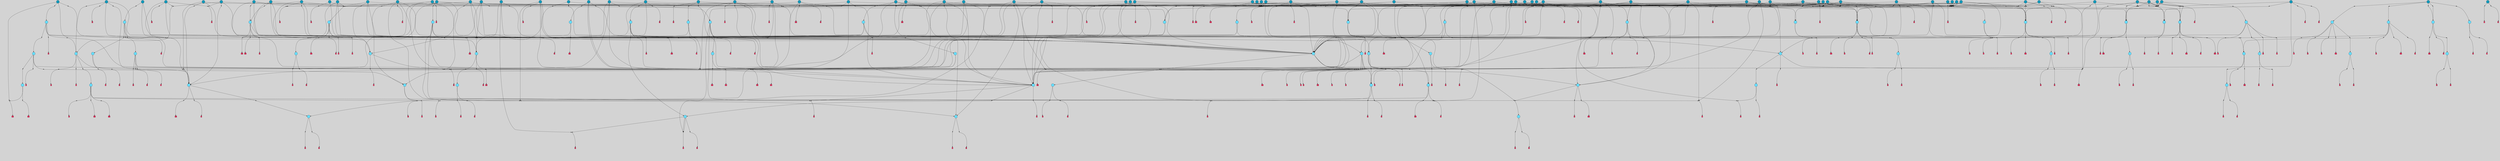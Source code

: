 // File exported with GEGELATI v1.3.1
// On the 2024-04-08 17:52:31
// With the File::TPGGraphDotExporter
digraph{
	graph[pad = "0.212, 0.055" bgcolor = lightgray]
	node[shape=circle style = filled label = ""]
		T3 [fillcolor="#66ddff"]
		T7 [fillcolor="#66ddff"]
		T11 [fillcolor="#66ddff"]
		T59 [fillcolor="#66ddff"]
		T176 [fillcolor="#66ddff"]
		T255 [fillcolor="#66ddff"]
		T267 [fillcolor="#66ddff"]
		T300 [fillcolor="#66ddff"]
		T318 [fillcolor="#66ddff"]
		T319 [fillcolor="#66ddff"]
		T320 [fillcolor="#66ddff"]
		T321 [fillcolor="#66ddff"]
		T322 [fillcolor="#66ddff"]
		T569 [fillcolor="#66ddff"]
		T601 [fillcolor="#66ddff"]
		T725 [fillcolor="#66ddff"]
		T726 [fillcolor="#66ddff"]
		T727 [fillcolor="#66ddff"]
		T728 [fillcolor="#66ddff"]
		T730 [fillcolor="#66ddff"]
		T731 [fillcolor="#66ddff"]
		T732 [fillcolor="#66ddff"]
		T782 [fillcolor="#66ddff"]
		T783 [fillcolor="#66ddff"]
		T784 [fillcolor="#1199bb"]
		T785 [fillcolor="#66ddff"]
		T788 [fillcolor="#66ddff"]
		T789 [fillcolor="#66ddff"]
		T842 [fillcolor="#1199bb"]
		T809 [fillcolor="#66ddff"]
		T734 [fillcolor="#66ddff"]
		T843 [fillcolor="#66ddff"]
		T844 [fillcolor="#66ddff"]
		T845 [fillcolor="#66ddff"]
		T879 [fillcolor="#1199bb"]
		T898 [fillcolor="#1199bb"]
		T899 [fillcolor="#66ddff"]
		T900 [fillcolor="#66ddff"]
		T901 [fillcolor="#66ddff"]
		T93 [fillcolor="#66ddff"]
		T902 [fillcolor="#66ddff"]
		T904 [fillcolor="#66ddff"]
		T921 [fillcolor="#66ddff"]
		T922 [fillcolor="#66ddff"]
		T929 [fillcolor="#1199bb"]
		T930 [fillcolor="#66ddff"]
		T931 [fillcolor="#66ddff"]
		T704 [fillcolor="#66ddff"]
		T932 [fillcolor="#66ddff"]
		T933 [fillcolor="#66ddff"]
		T934 [fillcolor="#1199bb"]
		T942 [fillcolor="#1199bb"]
		T944 [fillcolor="#1199bb"]
		T947 [fillcolor="#1199bb"]
		T951 [fillcolor="#1199bb"]
		T955 [fillcolor="#1199bb"]
		T959 [fillcolor="#1199bb"]
		T963 [fillcolor="#1199bb"]
		T965 [fillcolor="#1199bb"]
		T971 [fillcolor="#1199bb"]
		T976 [fillcolor="#66ddff"]
		T985 [fillcolor="#66ddff"]
		T986 [fillcolor="#1199bb"]
		T987 [fillcolor="#1199bb"]
		T988 [fillcolor="#66ddff"]
		T993 [fillcolor="#66ddff"]
		T994 [fillcolor="#1199bb"]
		T995 [fillcolor="#66ddff"]
		T996 [fillcolor="#66ddff"]
		T997 [fillcolor="#66ddff"]
		T998 [fillcolor="#66ddff"]
		T999 [fillcolor="#66ddff"]
		T1000 [fillcolor="#1199bb"]
		T1002 [fillcolor="#1199bb"]
		T1005 [fillcolor="#1199bb"]
		T1007 [fillcolor="#1199bb"]
		T1009 [fillcolor="#1199bb"]
		T1010 [fillcolor="#1199bb"]
		T1011 [fillcolor="#66ddff"]
		T1012 [fillcolor="#1199bb"]
		T1013 [fillcolor="#1199bb"]
		T1014 [fillcolor="#1199bb"]
		T1015 [fillcolor="#1199bb"]
		T1016 [fillcolor="#1199bb"]
		T1022 [fillcolor="#1199bb"]
		T1023 [fillcolor="#1199bb"]
		T1024 [fillcolor="#1199bb"]
		T1026 [fillcolor="#1199bb"]
		T1029 [fillcolor="#1199bb"]
		T1030 [fillcolor="#1199bb"]
		T923 [fillcolor="#1199bb"]
		T1031 [fillcolor="#1199bb"]
		T1035 [fillcolor="#1199bb"]
		T1037 [fillcolor="#1199bb"]
		T1038 [fillcolor="#1199bb"]
		T1043 [fillcolor="#66ddff"]
		T1044 [fillcolor="#1199bb"]
		T1045 [fillcolor="#1199bb"]
		T1058 [fillcolor="#1199bb"]
		T1059 [fillcolor="#1199bb"]
		T1060 [fillcolor="#1199bb"]
		T1061 [fillcolor="#1199bb"]
		T1062 [fillcolor="#1199bb"]
		T1063 [fillcolor="#66ddff"]
		T1064 [fillcolor="#66ddff"]
		T1065 [fillcolor="#66ddff"]
		T1066 [fillcolor="#66ddff"]
		T1067 [fillcolor="#66ddff"]
		T1068 [fillcolor="#66ddff"]
		T1069 [fillcolor="#1199bb"]
		T1070 [fillcolor="#66ddff"]
		T1071 [fillcolor="#66ddff"]
		T989 [fillcolor="#1199bb"]
		T1073 [fillcolor="#1199bb"]
		T1074 [fillcolor="#1199bb"]
		T1075 [fillcolor="#1199bb"]
		T1076 [fillcolor="#1199bb"]
		T1077 [fillcolor="#1199bb"]
		T1080 [fillcolor="#1199bb"]
		T1081 [fillcolor="#1199bb"]
		T1082 [fillcolor="#1199bb"]
		T1083 [fillcolor="#1199bb"]
		T1084 [fillcolor="#1199bb"]
		T1087 [fillcolor="#1199bb"]
		T1090 [fillcolor="#1199bb"]
		T1091 [fillcolor="#1199bb"]
		T1092 [fillcolor="#1199bb"]
		T1093 [fillcolor="#1199bb"]
		T1094 [fillcolor="#1199bb"]
		T1095 [fillcolor="#1199bb"]
		T1097 [fillcolor="#1199bb"]
		T1098 [fillcolor="#1199bb"]
		T1099 [fillcolor="#1199bb"]
		T1100 [fillcolor="#1199bb"]
		T1101 [fillcolor="#1199bb"]
		T1102 [fillcolor="#1199bb"]
		T1103 [fillcolor="#1199bb"]
		T1104 [fillcolor="#1199bb"]
		T1105 [fillcolor="#1199bb"]
		T1106 [fillcolor="#1199bb"]
		T1107 [fillcolor="#1199bb"]
		T1108 [fillcolor="#1199bb"]
		T1109 [fillcolor="#1199bb"]
		T1110 [fillcolor="#1199bb"]
		T1111 [fillcolor="#1199bb"]
		P18991 [fillcolor="#cccccc" shape=point] //6|
		I18991 [shape=box style=invis label="6|1&2|6#1|7&#92;n10|7&2|0#1|5&#92;n9|4&0|1#2|2&#92;n8|6&0|0#1|0&#92;n"]
		P18991 -> I18991[style=invis]
		A12280 [fillcolor="#ff3366" shape=box margin=0.03 width=0 height=0 label="3"]
		T3 -> P18991 -> A12280
		P18992 [fillcolor="#cccccc" shape=point] //3|
		I18992 [shape=box style=invis label="7|6&2|4#0|2&#92;n10|3&2|7#1|4&#92;n11|6&0|4#0|1&#92;n7|1&0|0#2|6&#92;n7|6&0|3#2|6&#92;n4|0&2|6#0|1&#92;n4|4&2|5#0|2&#92;n4|6&0|4#2|7&#92;n10|0&2|3#1|5&#92;n2|6&0|5#0|2&#92;n1|0&2|3#0|7&#92;n1|6&2|0#0|5&#92;n6|2&0|1#0|7&#92;n9|2&0|3#2|7&#92;n5|3&0|6#0|6&#92;n1|7&2|5#2|3&#92;n8|1&2|7#0|6&#92;n1|0&2|5#2|1&#92;n7|1&2|2#2|5&#92;n7|4&2|6#0|3&#92;n"]
		P18992 -> I18992[style=invis]
		A12281 [fillcolor="#ff3366" shape=box margin=0.03 width=0 height=0 label="4"]
		T3 -> P18992 -> A12281
		P18993 [fillcolor="#cccccc" shape=point] //-3|
		I18993 [shape=box style=invis label="1|6&2|7#0|7&#92;n10|2&0|7#1|3&#92;n9|6&2|7#2|2&#92;n5|3&0|7#0|7&#92;n1|6&2|3#0|0&#92;n2|3&2|3#2|2&#92;n5|1&2|6#0|6&#92;n"]
		P18993 -> I18993[style=invis]
		A12282 [fillcolor="#ff3366" shape=box margin=0.03 width=0 height=0 label="7"]
		T7 -> P18993 -> A12282
		P18994 [fillcolor="#cccccc" shape=point] //5|
		I18994 [shape=box style=invis label="0|5&2|3#0|1&#92;n0|6&2|1#2|4&#92;n6|2&2|6#0|7&#92;n7|4&0|3#0|1&#92;n5|4&0|7#1|6&#92;n9|1&0|5#2|2&#92;n6|3&2|3#1|7&#92;n11|7&2|4#1|6&#92;n2|5&0|1#0|0&#92;n4|7&0|0#0|2&#92;n6|2&0|6#0|0&#92;n2|1&2|6#2|4&#92;n10|0&2|0#1|0&#92;n6|6&2|4#0|6&#92;n"]
		P18994 -> I18994[style=invis]
		A12283 [fillcolor="#ff3366" shape=box margin=0.03 width=0 height=0 label="8"]
		T7 -> P18994 -> A12283
		P18995 [fillcolor="#cccccc" shape=point] //6|
		I18995 [shape=box style=invis label="3|0&2|7#2|2&#92;n3|2&0|4#2|5&#92;n5|1&0|2#1|0&#92;n8|7&0|1#2|0&#92;n8|5&0|3#0|6&#92;n0|2&0|2#2|3&#92;n1|5&2|5#0|5&#92;n5|6&0|6#0|7&#92;n6|7&0|0#2|6&#92;n1|2&2|3#0|0&#92;n7|7&2|3#0|4&#92;n0|7&2|7#0|6&#92;n1|0&2|2#2|7&#92;n4|4&0|1#0|0&#92;n"]
		P18995 -> I18995[style=invis]
		A12284 [fillcolor="#ff3366" shape=box margin=0.03 width=0 height=0 label="11"]
		T11 -> P18995 -> A12284
		P18996 [fillcolor="#cccccc" shape=point] //-4|
		I18996 [shape=box style=invis label="4|1&0|4#2|6&#92;n1|2&2|2#2|0&#92;n1|2&2|0#0|6&#92;n8|4&2|3#2|5&#92;n5|5&2|1#1|0&#92;n"]
		P18996 -> I18996[style=invis]
		A12285 [fillcolor="#ff3366" shape=box margin=0.03 width=0 height=0 label="12"]
		T11 -> P18996 -> A12285
		P18997 [fillcolor="#cccccc" shape=point] //8|
		I18997 [shape=box style=invis label="9|0&0|1#2|0&#92;n10|1&2|5#1|4&#92;n8|2&2|6#0|4&#92;n4|5&0|3#0|1&#92;n2|4&2|5#2|3&#92;n4|2&2|2#0|2&#92;n7|5&0|2#0|0&#92;n8|2&2|1#1|3&#92;n8|7&0|7#2|1&#92;n1|1&0|0#0|7&#92;n5|6&2|5#1|0&#92;n6|3&2|5#0|0&#92;n11|4&0|3#2|6&#92;n1|2&2|4#0|7&#92;n5|6&0|1#2|0&#92;n11|3&0|2#0|7&#92;n"]
		P18997 -> I18997[style=invis]
		A12286 [fillcolor="#ff3366" shape=box margin=0.03 width=0 height=0 label="6"]
		T59 -> P18997 -> A12286
		P18998 [fillcolor="#cccccc" shape=point] //5|
		I18998 [shape=box style=invis label="3|0&2|0#0|1&#92;n3|0&0|7#0|1&#92;n5|3&0|2#2|6&#92;n4|4&2|4#2|6&#92;n11|2&0|7#1|6&#92;n2|7&2|2#2|5&#92;n9|3&2|6#2|7&#92;n7|7&0|0#0|4&#92;n6|1&2|4#2|3&#92;n5|4&2|0#1|6&#92;n1|3&0|7#0|4&#92;n"]
		P18998 -> I18998[style=invis]
		A12287 [fillcolor="#ff3366" shape=box margin=0.03 width=0 height=0 label="7"]
		T59 -> P18998 -> A12287
		P18999 [fillcolor="#cccccc" shape=point] //-6|
		I18999 [shape=box style=invis label="11|1&0|7#2|0&#92;n10|4&0|1#1|0&#92;n4|3&2|4#2|1&#92;n0|5&2|0#0|0&#92;n6|1&0|0#0|3&#92;n8|2&2|0#0|4&#92;n11|4&2|0#1|6&#92;n7|0&2|6#2|3&#92;n5|3&2|6#2|0&#92;n2|0&2|0#0|4&#92;n"]
		P18999 -> I18999[style=invis]
		A12288 [fillcolor="#ff3366" shape=box margin=0.03 width=0 height=0 label="9"]
		T59 -> P18999 -> A12288
		T59 -> P18998
		P19000 [fillcolor="#cccccc" shape=point] //3|
		I19000 [shape=box style=invis label="4|7&0|7#2|7&#92;n11|5&2|6#0|2&#92;n5|5&2|6#2|0&#92;n3|2&0|6#0|3&#92;n10|2&2|5#1|5&#92;n9|4&2|3#1|5&#92;n2|5&2|7#2|4&#92;n11|3&2|5#1|0&#92;n7|0&0|7#2|1&#92;n1|2&0|5#0|1&#92;n"]
		P19000 -> I19000[style=invis]
		A12289 [fillcolor="#ff3366" shape=box margin=0.03 width=0 height=0 label="5"]
		T176 -> P19000 -> A12289
		P19001 [fillcolor="#cccccc" shape=point] //2|
		I19001 [shape=box style=invis label="7|1&0|6#0|1&#92;n5|2&2|5#1|6&#92;n10|1&2|1#1|1&#92;n4|7&0|4#2|2&#92;n11|7&0|4#2|7&#92;n5|0&0|5#1|7&#92;n8|2&0|5#2|4&#92;n10|0&2|6#1|6&#92;n5|1&0|1#2|3&#92;n1|6&2|0#0|1&#92;n9|6&2|2#1|4&#92;n3|4&2|3#0|0&#92;n10|1&0|1#1|0&#92;n2|2&0|1#2|1&#92;n3|1&2|7#0|3&#92;n"]
		P19001 -> I19001[style=invis]
		A12290 [fillcolor="#ff3366" shape=box margin=0.03 width=0 height=0 label="10"]
		T176 -> P19001 -> A12290
		P19002 [fillcolor="#cccccc" shape=point] //-1|
		I19002 [shape=box style=invis label="1|7&2|1#0|6&#92;n8|1&2|3#0|5&#92;n10|6&2|7#1|0&#92;n1|7&2|5#0|2&#92;n0|3&0|3#2|2&#92;n3|5&0|1#0|0&#92;n3|5&0|2#0|3&#92;n1|5&2|0#0|4&#92;n5|7&2|2#2|5&#92;n4|0&2|3#0|3&#92;n"]
		P19002 -> I19002[style=invis]
		T176 -> P19002 -> T3
		P19003 [fillcolor="#cccccc" shape=point] //-3|
		I19003 [shape=box style=invis label="6|3&2|4#1|4&#92;n5|3&0|1#1|7&#92;n2|1&0|2#2|3&#92;n8|7&0|6#0|4&#92;n2|1&2|0#0|1&#92;n0|0&2|2#2|3&#92;n6|1&0|7#2|6&#92;n5|7&0|2#0|4&#92;n0|3&0|4#2|0&#92;n11|0&2|0#2|5&#92;n6|0&2|0#1|4&#92;n8|6&0|2#2|5&#92;n5|4&2|1#0|3&#92;n9|7&2|5#0|3&#92;n5|4&2|7#0|4&#92;n"]
		P19003 -> I19003[style=invis]
		A12291 [fillcolor="#ff3366" shape=box margin=0.03 width=0 height=0 label="10"]
		T176 -> P19003 -> A12291
		P19004 [fillcolor="#cccccc" shape=point] //4|
		I19004 [shape=box style=invis label="7|1&0|6#0|1&#92;n5|2&2|5#1|6&#92;n10|1&2|1#1|1&#92;n9|6&2|2#1|4&#92;n4|7&0|4#2|2&#92;n9|6&0|4#1|1&#92;n10|0&2|6#1|6&#92;n5|1&0|1#2|3&#92;n1|6&2|0#0|1&#92;n8|2&0|5#2|4&#92;n3|4&2|3#0|0&#92;n10|1&0|5#1|0&#92;n2|2&0|1#2|1&#92;n3|1&2|7#0|3&#92;n"]
		P19004 -> I19004[style=invis]
		A12292 [fillcolor="#ff3366" shape=box margin=0.03 width=0 height=0 label="10"]
		T176 -> P19004 -> A12292
		T255 -> P19002
		P19005 [fillcolor="#cccccc" shape=point] //-9|
		I19005 [shape=box style=invis label="7|1&0|0#2|6&#92;n1|6&0|4#2|7&#92;n7|6&2|4#0|2&#92;n10|7&2|1#1|3&#92;n7|6&0|3#2|6&#92;n4|0&2|2#2|1&#92;n1|0&0|5#2|3&#92;n6|1&2|6#1|1&#92;n7|4&2|6#1|0&#92;n9|5&0|1#0|2&#92;n9|2&0|3#0|7&#92;n6|0&2|7#0|6&#92;n10|5&2|3#1|5&#92;n10|0&2|7#1|4&#92;n1|0&2|3#0|7&#92;n5|2&0|6#0|6&#92;n2|6&0|1#0|2&#92;n7|4&2|5#0|3&#92;n3|6&2|4#0|5&#92;n1|6&2|0#0|5&#92;n"]
		P19005 -> I19005[style=invis]
		A12293 [fillcolor="#ff3366" shape=box margin=0.03 width=0 height=0 label="4"]
		T255 -> P19005 -> A12293
		P19006 [fillcolor="#cccccc" shape=point] //7|
		I19006 [shape=box style=invis label="9|6&2|6#1|3&#92;n9|7&2|0#1|7&#92;n3|0&2|0#0|0&#92;n1|6&0|0#0|4&#92;n7|4&0|3#0|1&#92;n"]
		P19006 -> I19006[style=invis]
		A12294 [fillcolor="#ff3366" shape=box margin=0.03 width=0 height=0 label="12"]
		T255 -> P19006 -> A12294
		P19007 [fillcolor="#cccccc" shape=point] //-9|
		I19007 [shape=box style=invis label="11|5&0|0#2|6&#92;n8|5&2|3#2|1&#92;n7|1&0|6#1|3&#92;n11|4&0|2#0|1&#92;n9|0&2|7#1|6&#92;n10|1&0|3#1|6&#92;n0|3&0|4#2|5&#92;n5|7&2|3#1|6&#92;n2|0&2|1#0|7&#92;n"]
		P19007 -> I19007[style=invis]
		A12295 [fillcolor="#ff3366" shape=box margin=0.03 width=0 height=0 label="2"]
		T255 -> P19007 -> A12295
		P19008 [fillcolor="#cccccc" shape=point] //-7|
		I19008 [shape=box style=invis label="9|1&2|7#2|1&#92;n7|0&2|0#2|7&#92;n2|3&2|3#2|2&#92;n8|5&2|1#0|3&#92;n5|5&0|7#0|1&#92;n1|6&2|7#0|7&#92;n10|2&0|7#1|3&#92;n6|4&2|2#2|4&#92;n0|6&2|5#0|2&#92;n"]
		P19008 -> I19008[style=invis]
		A12296 [fillcolor="#ff3366" shape=box margin=0.03 width=0 height=0 label="7"]
		T255 -> P19008 -> A12296
		P19009 [fillcolor="#cccccc" shape=point] //-9|
		I19009 [shape=box style=invis label="4|7&2|6#0|5&#92;n11|3&0|2#2|6&#92;n10|2&2|4#1|6&#92;n3|0&2|6#2|7&#92;n4|3&0|5#0|7&#92;n2|3&0|7#0|7&#92;n10|6&0|7#1|5&#92;n10|1&2|2#1|1&#92;n1|7&0|3#2|6&#92;n"]
		P19009 -> I19009[style=invis]
		A12297 [fillcolor="#ff3366" shape=box margin=0.03 width=0 height=0 label="4"]
		T267 -> P19009 -> A12297
		T267 -> P18998
		P19010 [fillcolor="#cccccc" shape=point] //-10|
		I19010 [shape=box style=invis label="4|2&2|0#2|4&#92;n7|3&2|7#0|0&#92;n11|5&2|2#0|2&#92;n9|6&2|3#0|1&#92;n0|0&2|2#0|5&#92;n2|3&2|1#2|0&#92;n"]
		P19010 -> I19010[style=invis]
		A12298 [fillcolor="#ff3366" shape=box margin=0.03 width=0 height=0 label="2"]
		T267 -> P19010 -> A12298
		P19011 [fillcolor="#cccccc" shape=point] //-2|
		I19011 [shape=box style=invis label="5|2&2|0#2|4&#92;n9|1&2|3#0|1&#92;n3|6&2|5#2|7&#92;n7|0&2|1#0|4&#92;n1|2&0|3#0|5&#92;n7|3&2|7#0|0&#92;n"]
		P19011 -> I19011[style=invis]
		A12299 [fillcolor="#ff3366" shape=box margin=0.03 width=0 height=0 label="2"]
		T267 -> P19011 -> A12299
		P19012 [fillcolor="#cccccc" shape=point] //-9|
		I19012 [shape=box style=invis label="4|1&0|4#2|6&#92;n11|0&2|0#0|6&#92;n8|4&2|3#2|5&#92;n6|0&0|3#0|1&#92;n"]
		P19012 -> I19012[style=invis]
		T267 -> P19012 -> T11
		P19013 [fillcolor="#cccccc" shape=point] //-2|
		I19013 [shape=box style=invis label="8|4&2|1#2|5&#92;n5|7&2|3#1|2&#92;n10|4&2|5#1|7&#92;n10|0&2|6#1|3&#92;n11|1&2|4#2|6&#92;n9|5&2|4#0|4&#92;n2|4&0|5#0|7&#92;n4|5&2|7#0|6&#92;n1|4&2|6#0|3&#92;n2|7&2|7#2|6&#92;n3|0&0|6#0|2&#92;n0|7&0|5#0|1&#92;n0|4&2|1#0|0&#92;n4|4&2|6#0|7&#92;n7|2&2|6#2|6&#92;n11|5&2|6#0|3&#92;n9|7&0|3#1|4&#92;n5|6&0|7#1|2&#92;n10|6&2|0#1|4&#92;n4|0&0|4#2|4&#92;n"]
		P19013 -> I19013[style=invis]
		T300 -> P19013 -> T59
		P19014 [fillcolor="#cccccc" shape=point] //10|
		I19014 [shape=box style=invis label="2|6&2|4#0|0&#92;n1|7&2|3#0|6&#92;n3|5&2|2#0|3&#92;n10|3&0|4#1|4&#92;n7|1&0|4#2|6&#92;n10|2&0|3#1|7&#92;n9|5&2|0#0|4&#92;n4|0&0|3#2|7&#92;n11|4&2|6#1|2&#92;n5|4&2|7#0|2&#92;n4|5&2|7#2|1&#92;n6|5&0|7#2|1&#92;n5|3&2|3#1|6&#92;n10|7&2|0#1|2&#92;n"]
		P19014 -> I19014[style=invis]
		A12300 [fillcolor="#ff3366" shape=box margin=0.03 width=0 height=0 label="5"]
		T300 -> P19014 -> A12300
		T300 -> P19009
		P19015 [fillcolor="#cccccc" shape=point] //-4|
		I19015 [shape=box style=invis label="4|1&0|4#2|6&#92;n1|2&2|2#2|0&#92;n1|2&2|0#0|6&#92;n8|4&2|3#2|5&#92;n5|5&2|1#1|0&#92;n"]
		P19015 -> I19015[style=invis]
		A12301 [fillcolor="#ff3366" shape=box margin=0.03 width=0 height=0 label="12"]
		T321 -> P19015 -> A12301
		P19016 [fillcolor="#cccccc" shape=point] //6|
		I19016 [shape=box style=invis label="3|0&2|7#2|2&#92;n3|2&0|4#2|5&#92;n5|1&0|2#1|0&#92;n8|7&0|1#2|0&#92;n8|5&0|3#0|6&#92;n0|2&0|2#2|3&#92;n1|5&2|5#0|5&#92;n5|6&0|6#0|7&#92;n6|7&0|0#2|6&#92;n1|2&2|3#0|0&#92;n7|7&2|3#0|4&#92;n0|7&2|7#0|6&#92;n1|0&2|2#2|7&#92;n4|4&0|1#0|0&#92;n"]
		P19016 -> I19016[style=invis]
		A12302 [fillcolor="#ff3366" shape=box margin=0.03 width=0 height=0 label="11"]
		T321 -> P19016 -> A12302
		P19017 [fillcolor="#cccccc" shape=point] //-3|
		I19017 [shape=box style=invis label="8|1&2|3#0|5&#92;n0|6&0|5#0|5&#92;n3|7&2|1#0|6&#92;n3|5&0|1#0|0&#92;n9|5&2|0#0|4&#92;n3|5&0|2#0|3&#92;n10|6&2|4#1|0&#92;n9|4&2|7#2|6&#92;n1|7&2|5#2|2&#92;n"]
		P19017 -> I19017[style=invis]
		A12303 [fillcolor="#ff3366" shape=box margin=0.03 width=0 height=0 label="5"]
		T318 -> P19017 -> A12303
		P19018 [fillcolor="#cccccc" shape=point] //0|
		I19018 [shape=box style=invis label="2|5&0|1#0|6&#92;n6|1&2|2#2|7&#92;n8|0&0|3#1|4&#92;n4|3&2|5#2|4&#92;n8|1&2|4#0|0&#92;n6|6&0|1#2|6&#92;n11|7&2|4#2|5&#92;n6|2&2|4#0|2&#92;n8|5&2|4#2|4&#92;n2|1&2|1#2|2&#92;n2|7&2|5#2|6&#92;n9|7&0|5#0|4&#92;n1|2&0|5#2|6&#92;n4|2&2|3#2|7&#92;n3|3&2|1#0|2&#92;n"]
		P19018 -> I19018[style=invis]
		A12304 [fillcolor="#ff3366" shape=box margin=0.03 width=0 height=0 label="5"]
		T318 -> P19018 -> A12304
		P19019 [fillcolor="#cccccc" shape=point] //5|
		I19019 [shape=box style=invis label="8|1&2|6#0|6&#92;n3|0&0|7#0|1&#92;n11|3&0|2#2|6&#92;n4|4&2|4#2|6&#92;n11|2&0|7#1|6&#92;n2|7&2|2#2|5&#92;n7|7&0|0#0|4&#92;n6|1&2|4#2|3&#92;n5|4&2|0#1|6&#92;n3|0&2|0#0|1&#92;n1|3&0|7#0|4&#92;n"]
		P19019 -> I19019[style=invis]
		A12305 [fillcolor="#ff3366" shape=box margin=0.03 width=0 height=0 label="7"]
		T319 -> P19019 -> A12305
		P19020 [fillcolor="#cccccc" shape=point] //7|
		I19020 [shape=box style=invis label="7|0&2|1#2|0&#92;n9|7&2|1#1|7&#92;n8|2&0|1#1|0&#92;n6|6&0|2#1|1&#92;n2|2&0|5#0|0&#92;n5|7&0|0#2|1&#92;n5|1&2|5#1|5&#92;n4|7&2|4#2|3&#92;n10|5&2|2#1|5&#92;n1|3&2|2#2|0&#92;n10|2&2|6#1|5&#92;n"]
		P19020 -> I19020[style=invis]
		A12306 [fillcolor="#ff3366" shape=box margin=0.03 width=0 height=0 label="1"]
		T319 -> P19020 -> A12306
		P19021 [fillcolor="#cccccc" shape=point] //-2|
		I19021 [shape=box style=invis label="4|1&0|4#0|3&#92;n4|2&0|5#2|0&#92;n5|5&2|6#0|5&#92;n1|4&0|1#0|2&#92;n6|3&2|7#1|5&#92;n0|4&2|0#0|3&#92;n8|5&2|5#1|2&#92;n10|7&2|7#1|1&#92;n3|4&0|0#2|1&#92;n3|6&2|5#2|5&#92;n8|3&0|1#0|7&#92;n10|0&2|7#1|3&#92;n4|1&2|4#0|1&#92;n9|3&2|0#0|4&#92;n3|6&2|0#0|4&#92;n1|2&0|6#2|1&#92;n4|0&2|1#2|2&#92;n"]
		P19021 -> I19021[style=invis]
		A12307 [fillcolor="#ff3366" shape=box margin=0.03 width=0 height=0 label="14"]
		T320 -> P19021 -> A12307
		P19022 [fillcolor="#cccccc" shape=point] //-3|
		I19022 [shape=box style=invis label="3|7&0|0#0|2&#92;n11|5&0|1#1|1&#92;n4|1&0|6#2|6&#92;n4|0&0|1#0|5&#92;n"]
		P19022 -> I19022[style=invis]
		T319 -> P19022 -> T320
		P19023 [fillcolor="#cccccc" shape=point] //-3|
		I19023 [shape=box style=invis label="1|6&2|7#0|7&#92;n10|2&0|7#1|3&#92;n9|6&2|7#2|2&#92;n5|3&0|7#0|7&#92;n1|6&2|3#0|0&#92;n2|3&2|3#2|2&#92;n5|1&2|6#0|6&#92;n"]
		P19023 -> I19023[style=invis]
		A12308 [fillcolor="#ff3366" shape=box margin=0.03 width=0 height=0 label="7"]
		T322 -> P19023 -> A12308
		P19024 [fillcolor="#cccccc" shape=point] //1|
		I19024 [shape=box style=invis label="5|1&0|6#2|7&#92;n2|4&0|4#2|2&#92;n0|6&0|5#0|4&#92;n10|6&2|5#1|6&#92;n9|3&0|1#1|7&#92;n10|3&2|2#1|0&#92;n5|0&0|0#2|1&#92;n11|3&2|3#1|5&#92;n10|3&0|1#1|0&#92;n2|4&0|1#0|1&#92;n0|2&0|3#2|4&#92;n9|2&2|1#2|5&#92;n11|7&2|6#2|6&#92;n"]
		P19024 -> I19024[style=invis]
		T320 -> P19024 -> T322
		P19025 [fillcolor="#cccccc" shape=point] //5|
		I19025 [shape=box style=invis label="0|5&2|3#0|1&#92;n0|6&2|1#2|4&#92;n6|2&2|6#0|7&#92;n7|4&0|3#0|1&#92;n5|4&0|7#1|6&#92;n9|1&0|5#2|2&#92;n6|3&2|3#1|7&#92;n11|7&2|4#1|6&#92;n2|5&0|1#0|0&#92;n4|7&0|0#0|2&#92;n6|2&0|6#0|0&#92;n2|1&2|6#2|4&#92;n10|0&2|0#1|0&#92;n6|6&2|4#0|6&#92;n"]
		P19025 -> I19025[style=invis]
		A12309 [fillcolor="#ff3366" shape=box margin=0.03 width=0 height=0 label="8"]
		T322 -> P19025 -> A12309
		P19026 [fillcolor="#cccccc" shape=point] //5|
		I19026 [shape=box style=invis label="3|0&2|0#0|1&#92;n3|0&0|7#0|1&#92;n5|3&0|2#2|6&#92;n4|4&2|4#2|6&#92;n11|2&0|7#1|6&#92;n2|7&2|2#2|5&#92;n9|3&2|6#2|7&#92;n7|7&0|0#0|4&#92;n6|1&2|4#2|3&#92;n5|4&2|0#1|6&#92;n1|3&0|7#0|4&#92;n"]
		P19026 -> I19026[style=invis]
		A12310 [fillcolor="#ff3366" shape=box margin=0.03 width=0 height=0 label="7"]
		T320 -> P19026 -> A12310
		P19027 [fillcolor="#cccccc" shape=point] //5|
		I19027 [shape=box style=invis label="10|4&2|6#1|2&#92;n8|4&0|1#1|0&#92;n0|4&2|6#0|0&#92;n8|4&2|5#2|1&#92;n7|5&2|5#1|0&#92;n3|6&0|6#2|2&#92;n1|7&0|7#0|5&#92;n2|0&0|7#2|4&#92;n9|4&2|6#2|7&#92;n2|6&2|2#0|0&#92;n11|7&2|7#0|7&#92;n5|5&0|0#0|1&#92;n10|1&0|0#1|0&#92;n7|3&0|1#2|5&#92;n9|2&2|7#1|5&#92;n9|0&2|5#1|2&#92;n1|6&2|4#2|2&#92;n3|3&2|2#0|7&#92;n1|6&2|0#0|0&#92;n6|4&2|6#1|0&#92;n"]
		P19027 -> I19027[style=invis]
		A12311 [fillcolor="#ff3366" shape=box margin=0.03 width=0 height=0 label="1"]
		T319 -> P19027 -> A12311
		P19028 [fillcolor="#cccccc" shape=point] //7|
		I19028 [shape=box style=invis label="6|1&2|6#2|7&#92;n7|0&2|4#2|3&#92;n3|3&0|7#0|6&#92;n5|4&0|2#2|4&#92;n8|5&2|6#2|7&#92;n0|0&2|3#0|3&#92;n5|4&2|4#2|6&#92;n"]
		P19028 -> I19028[style=invis]
		T319 -> P19028 -> T318
		P19029 [fillcolor="#cccccc" shape=point] //7|
		I19029 [shape=box style=invis label="0|2&2|4#2|6&#92;n5|3&0|6#0|1&#92;n4|7&2|6#0|5&#92;n7|6&0|7#0|5&#92;n10|7&2|2#1|1&#92;n"]
		P19029 -> I19029[style=invis]
		A12312 [fillcolor="#ff3366" shape=box margin=0.03 width=0 height=0 label="4"]
		T318 -> P19029 -> A12312
		P19030 [fillcolor="#cccccc" shape=point] //-4|
		I19030 [shape=box style=invis label="4|7&2|2#0|7&#92;n11|6&2|2#0|7&#92;n5|3&0|2#2|4&#92;n9|1&0|3#1|7&#92;n5|3&0|2#2|0&#92;n1|1&0|3#0|4&#92;n2|7&2|2#2|5&#92;n5|2&2|6#2|6&#92;n0|0&2|0#2|1&#92;n9|1&0|3#2|2&#92;n0|5&2|3#0|6&#92;n11|7&0|7#2|1&#92;n"]
		P19030 -> I19030[style=invis]
		A12313 [fillcolor="#ff3366" shape=box margin=0.03 width=0 height=0 label="7"]
		T569 -> P19030 -> A12313
		P19031 [fillcolor="#cccccc" shape=point] //9|
		I19031 [shape=box style=invis label="7|5&2|6#2|2&#92;n1|7&0|1#2|3&#92;n2|0&2|0#2|4&#92;n6|4&0|4#1|6&#92;n10|3&2|4#1|6&#92;n"]
		P19031 -> I19031[style=invis]
		T569 -> P19031 -> T300
		P19032 [fillcolor="#cccccc" shape=point] //7|
		I19032 [shape=box style=invis label="7|4&2|7#0|4&#92;n5|0&2|1#2|2&#92;n2|1&2|3#0|0&#92;n4|3&2|0#0|1&#92;n0|0&2|7#2|7&#92;n0|7&0|5#2|3&#92;n4|6&0|1#2|0&#92;n1|4&2|5#0|4&#92;n4|4&0|7#0|0&#92;n10|0&0|4#1|2&#92;n"]
		P19032 -> I19032[style=invis]
		A12314 [fillcolor="#ff3366" shape=box margin=0.03 width=0 height=0 label="0"]
		T569 -> P19032 -> A12314
		P19033 [fillcolor="#cccccc" shape=point] //-2|
		I19033 [shape=box style=invis label="5|2&0|6#0|6&#92;n7|6&2|4#0|2&#92;n10|7&2|1#1|3&#92;n1|0&0|5#2|3&#92;n4|0&2|2#2|1&#92;n7|6&0|3#2|6&#92;n6|1&2|6#1|1&#92;n8|5&2|1#2|7&#92;n7|4&2|6#1|0&#92;n7|4&2|5#0|3&#92;n9|2&0|3#0|7&#92;n6|0&2|7#0|7&#92;n10|5&2|3#1|5&#92;n10|0&2|7#1|4&#92;n1|0&0|3#0|7&#92;n1|6&0|1#2|7&#92;n2|6&0|1#0|2&#92;n9|5&0|1#0|2&#92;n3|6&2|4#0|5&#92;n1|6&2|0#0|5&#92;n"]
		P19033 -> I19033[style=invis]
		A12315 [fillcolor="#ff3366" shape=box margin=0.03 width=0 height=0 label="4"]
		T569 -> P19033 -> A12315
		P19034 [fillcolor="#cccccc" shape=point] //7|
		I19034 [shape=box style=invis label="1|6&0|4#0|1&#92;n10|6&2|7#1|2&#92;n6|3&0|5#0|7&#92;n4|6&2|7#0|0&#92;n11|5&2|2#2|0&#92;n0|2&2|6#2|5&#92;n1|6&0|7#0|7&#92;n9|4&2|4#2|4&#92;n1|0&2|6#0|4&#92;n7|1&2|3#2|0&#92;n"]
		P19034 -> I19034[style=invis]
		A12316 [fillcolor="#ff3366" shape=box margin=0.03 width=0 height=0 label="4"]
		T601 -> P19034 -> A12316
		T601 -> P19031
		P19035 [fillcolor="#cccccc" shape=point] //1|
		I19035 [shape=box style=invis label="5|1&0|6#2|7&#92;n2|4&0|4#2|2&#92;n0|6&0|5#0|4&#92;n10|6&2|5#1|6&#92;n9|3&0|1#1|7&#92;n10|3&2|2#1|0&#92;n5|0&0|0#2|1&#92;n11|3&2|3#1|5&#92;n10|3&0|1#1|0&#92;n2|4&0|1#0|1&#92;n0|2&0|3#2|4&#92;n9|2&2|1#2|5&#92;n11|7&2|6#2|6&#92;n"]
		P19035 -> I19035[style=invis]
		T601 -> P19035 -> T7
		P19036 [fillcolor="#cccccc" shape=point] //8|
		I19036 [shape=box style=invis label="0|4&2|6#2|2&#92;n3|2&2|2#0|3&#92;n7|5&2|5#1|6&#92;n6|4&0|3#2|7&#92;n8|5&0|2#1|1&#92;n9|5&2|6#2|7&#92;n8|4&0|1#1|0&#92;n1|6&2|4#2|4&#92;n1|7&0|7#0|5&#92;n0|7&2|7#0|7&#92;n2|0&0|7#2|4&#92;n2|6&2|2#0|0&#92;n4|5&0|0#0|1&#92;n1|3&2|6#0|0&#92;n6|4&2|1#2|1&#92;n8|4&2|5#2|1&#92;n10|1&0|0#1|0&#92;n3|3&2|2#2|7&#92;n7|3&0|1#2|5&#92;n4|1&2|7#0|4&#92;n"]
		P19036 -> I19036[style=invis]
		T601 -> P19036 -> T569
		P19037 [fillcolor="#cccccc" shape=point] //4|
		I19037 [shape=box style=invis label="4|3&0|6#0|3&#92;n5|7&2|3#2|2&#92;n5|6&0|7#1|2&#92;n1|4&2|6#0|3&#92;n8|4&2|1#2|5&#92;n9|5&2|4#1|4&#92;n2|4&0|5#0|7&#92;n10|0&0|6#1|3&#92;n3|0&0|6#0|2&#92;n2|7&2|7#2|6&#92;n5|2&0|5#1|5&#92;n10|4&2|5#1|7&#92;n4|0&0|4#2|4&#92;n11|1&0|4#2|6&#92;n10|6&2|0#1|4&#92;n9|7&0|3#1|4&#92;n4|5&2|7#0|6&#92;n11|5&2|6#2|3&#92;n0|3&0|5#0|1&#92;n"]
		P19037 -> I19037[style=invis]
		A12317 [fillcolor="#ff3366" shape=box margin=0.03 width=0 height=0 label="13"]
		T732 -> P19037 -> A12317
		P19038 [fillcolor="#cccccc" shape=point] //7|
		I19038 [shape=box style=invis label="0|3&2|7#2|1&#92;n3|7&0|1#0|3&#92;n3|1&0|3#2|1&#92;n5|0&0|0#0|2&#92;n9|0&2|2#0|7&#92;n2|5&2|6#0|0&#92;n9|4&2|7#2|6&#92;n8|4&2|6#0|2&#92;n9|5&2|1#0|2&#92;n8|1&2|5#0|5&#92;n9|5&2|0#2|4&#92;n11|2&0|3#0|4&#92;n"]
		P19038 -> I19038[style=invis]
		A12318 [fillcolor="#ff3366" shape=box margin=0.03 width=0 height=0 label="5"]
		T725 -> P19038 -> A12318
		P19039 [fillcolor="#cccccc" shape=point] //-7|
		I19039 [shape=box style=invis label="6|1&0|2#0|3&#92;n1|2&0|1#2|0&#92;n10|3&2|2#1|1&#92;n0|1&0|2#0|7&#92;n4|6&2|7#2|4&#92;n6|0&2|7#0|6&#92;n"]
		P19039 -> I19039[style=invis]
		A12319 [fillcolor="#ff3366" shape=box margin=0.03 width=0 height=0 label="7"]
		T732 -> P19039 -> A12319
		P19040 [fillcolor="#cccccc" shape=point] //7|
		I19040 [shape=box style=invis label="10|5&0|6#1|7&#92;n4|3&2|6#0|3&#92;n8|4&0|6#1|2&#92;n3|0&2|0#2|3&#92;n5|6&2|3#0|4&#92;n0|7&2|1#0|5&#92;n8|7&2|2#2|5&#92;n9|1&0|0#1|0&#92;n10|1&2|1#1|4&#92;n3|3&2|7#0|4&#92;n5|2&2|3#0|4&#92;n2|0&2|6#2|2&#92;n1|7&0|1#0|7&#92;n"]
		P19040 -> I19040[style=invis]
		T725 -> P19040 -> T731
		P19041 [fillcolor="#cccccc" shape=point] //6|
		I19041 [shape=box style=invis label="4|4&0|7#2|7&#92;n10|6&0|1#1|3&#92;n7|5&0|2#0|7&#92;n10|7&0|1#1|5&#92;n9|0&2|1#1|0&#92;n"]
		P19041 -> I19041[style=invis]
		A12320 [fillcolor="#ff3366" shape=box margin=0.03 width=0 height=0 label="7"]
		T725 -> P19041 -> A12320
		P19042 [fillcolor="#cccccc" shape=point] //-4|
		I19042 [shape=box style=invis label="4|1&0|4#2|6&#92;n1|2&2|2#2|0&#92;n1|2&2|0#0|6&#92;n8|4&2|3#2|5&#92;n5|5&2|1#1|0&#92;n"]
		P19042 -> I19042[style=invis]
		A12321 [fillcolor="#ff3366" shape=box margin=0.03 width=0 height=0 label="12"]
		T726 -> P19042 -> A12321
		P19043 [fillcolor="#cccccc" shape=point] //-1|
		I19043 [shape=box style=invis label="6|4&0|4#2|4&#92;n4|5&2|5#2|4&#92;n9|7&2|5#0|3&#92;n3|7&2|6#0|6&#92;n8|7&0|6#0|4&#92;n2|1&2|0#0|1&#92;n8|6&0|0#2|5&#92;n2|1&0|2#0|3&#92;n6|1&0|7#2|6&#92;n6|3&0|1#1|6&#92;n5|4&2|7#0|4&#92;n0|7&0|4#2|0&#92;n11|0&2|0#2|5&#92;n3|7&2|0#2|7&#92;n8|3&2|7#1|4&#92;n5|7&0|6#0|4&#92;n0|0&2|3#2|3&#92;n5|4&2|1#0|3&#92;n0|4&0|3#2|5&#92;n"]
		P19043 -> I19043[style=invis]
		A12322 [fillcolor="#ff3366" shape=box margin=0.03 width=0 height=0 label="10"]
		T732 -> P19043 -> A12322
		P19044 [fillcolor="#cccccc" shape=point] //-5|
		I19044 [shape=box style=invis label="0|7&0|6#2|1&#92;n3|5&0|7#2|7&#92;n1|0&0|7#0|4&#92;n0|5&0|3#2|4&#92;n2|1&2|4#0|4&#92;n6|5&2|4#1|4&#92;n11|7&2|2#2|2&#92;n"]
		P19044 -> I19044[style=invis]
		T730 -> P19044 -> T727
		P19045 [fillcolor="#cccccc" shape=point] //-3|
		I19045 [shape=box style=invis label="1|6&2|7#0|7&#92;n10|2&0|7#1|3&#92;n9|6&2|7#2|2&#92;n5|3&0|7#0|7&#92;n1|6&2|3#0|0&#92;n2|3&2|3#2|2&#92;n5|1&2|6#0|6&#92;n"]
		P19045 -> I19045[style=invis]
		A12323 [fillcolor="#ff3366" shape=box margin=0.03 width=0 height=0 label="7"]
		T727 -> P19045 -> A12323
		P19046 [fillcolor="#cccccc" shape=point] //5|
		I19046 [shape=box style=invis label="0|5&2|3#0|1&#92;n0|6&2|1#2|4&#92;n6|2&2|6#0|7&#92;n7|4&0|3#0|1&#92;n5|4&0|7#1|6&#92;n9|1&0|5#2|2&#92;n6|3&2|3#1|7&#92;n11|7&2|4#1|6&#92;n2|5&0|1#0|0&#92;n4|7&0|0#0|2&#92;n6|2&0|6#0|0&#92;n2|1&2|6#2|4&#92;n10|0&2|0#1|0&#92;n6|6&2|4#0|6&#92;n"]
		P19046 -> I19046[style=invis]
		A12324 [fillcolor="#ff3366" shape=box margin=0.03 width=0 height=0 label="8"]
		T727 -> P19046 -> A12324
		P19047 [fillcolor="#cccccc" shape=point] //-6|
		I19047 [shape=box style=invis label="11|7&0|1#0|6&#92;n3|5&0|1#0|3&#92;n1|5&0|5#0|6&#92;n1|7&2|5#2|2&#92;n0|0&0|2#2|2&#92;n4|4&0|1#0|5&#92;n6|4&2|2#0|2&#92;n0|6&2|5#0|5&#92;n0|3&2|2#2|6&#92;n"]
		P19047 -> I19047[style=invis]
		A12325 [fillcolor="#ff3366" shape=box margin=0.03 width=0 height=0 label="5"]
		T732 -> P19047 -> A12325
		P19048 [fillcolor="#cccccc" shape=point] //2|
		I19048 [shape=box style=invis label="11|2&2|1#2|2&#92;n0|1&0|0#0|6&#92;n9|2&0|4#2|2&#92;n9|7&2|0#0|0&#92;n4|5&0|6#2|7&#92;n6|7&0|2#0|1&#92;n5|6&0|2#1|0&#92;n11|6&2|1#2|1&#92;n11|0&0|0#2|3&#92;n8|4&0|7#1|1&#92;n11|3&0|7#1|6&#92;n9|2&2|1#2|5&#92;n11|7&0|2#0|2&#92;n"]
		P19048 -> I19048[style=invis]
		T731 -> P19048 -> T728
		P19049 [fillcolor="#cccccc" shape=point] //-2|
		I19049 [shape=box style=invis label="9|0&2|5#0|2&#92;n3|4&2|2#2|2&#92;n11|5&2|5#2|7&#92;n3|5&2|2#0|3&#92;n0|0&2|1#0|0&#92;n"]
		P19049 -> I19049[style=invis]
		A12326 [fillcolor="#ff3366" shape=box margin=0.03 width=0 height=0 label="7"]
		T730 -> P19049 -> A12326
		P19050 [fillcolor="#cccccc" shape=point] //3|
		I19050 [shape=box style=invis label="4|7&0|7#2|7&#92;n11|5&2|6#0|2&#92;n5|5&2|6#2|0&#92;n3|2&0|6#0|3&#92;n10|2&2|5#1|5&#92;n9|4&2|3#1|5&#92;n2|5&2|7#2|4&#92;n11|3&2|5#1|0&#92;n7|0&0|7#2|1&#92;n1|2&0|5#0|1&#92;n"]
		P19050 -> I19050[style=invis]
		A12327 [fillcolor="#ff3366" shape=box margin=0.03 width=0 height=0 label="5"]
		T731 -> P19050 -> A12327
		P19051 [fillcolor="#cccccc" shape=point] //7|
		I19051 [shape=box style=invis label="10|5&0|6#1|7&#92;n4|3&2|6#0|3&#92;n8|4&0|6#1|2&#92;n3|0&2|0#2|3&#92;n5|6&2|3#0|4&#92;n0|7&2|1#0|5&#92;n8|7&2|2#2|5&#92;n9|1&0|0#1|0&#92;n10|1&2|1#1|4&#92;n3|3&2|7#0|4&#92;n5|2&2|3#0|4&#92;n2|0&2|6#2|2&#92;n1|7&0|1#0|7&#92;n"]
		P19051 -> I19051[style=invis]
		T730 -> P19051 -> T731
		P19052 [fillcolor="#cccccc" shape=point] //6|
		I19052 [shape=box style=invis label="3|0&2|7#2|2&#92;n3|2&0|4#2|5&#92;n5|1&0|2#1|0&#92;n8|7&0|1#2|0&#92;n8|5&0|3#0|6&#92;n0|2&0|2#2|3&#92;n1|5&2|5#0|5&#92;n5|6&0|6#0|7&#92;n6|7&0|0#2|6&#92;n1|2&2|3#0|0&#92;n7|7&2|3#0|4&#92;n0|7&2|7#0|6&#92;n1|0&2|2#2|7&#92;n4|4&0|1#0|0&#92;n"]
		P19052 -> I19052[style=invis]
		A12328 [fillcolor="#ff3366" shape=box margin=0.03 width=0 height=0 label="11"]
		T726 -> P19052 -> A12328
		P19053 [fillcolor="#cccccc" shape=point] //6|
		I19053 [shape=box style=invis label="6|1&2|6#1|7&#92;n10|7&2|0#1|5&#92;n9|4&0|1#2|2&#92;n8|6&0|0#1|0&#92;n"]
		P19053 -> I19053[style=invis]
		A12329 [fillcolor="#ff3366" shape=box margin=0.03 width=0 height=0 label="3"]
		T728 -> P19053 -> A12329
		P19054 [fillcolor="#cccccc" shape=point] //0|
		I19054 [shape=box style=invis label="2|5&0|1#0|6&#92;n6|1&2|2#2|7&#92;n8|0&0|3#1|4&#92;n4|3&2|5#2|4&#92;n8|1&2|4#0|0&#92;n6|6&0|1#2|6&#92;n11|7&2|4#2|5&#92;n6|2&2|4#0|2&#92;n8|5&2|4#2|4&#92;n2|1&2|1#2|2&#92;n2|7&2|5#2|6&#92;n9|7&0|5#0|4&#92;n1|2&0|5#2|6&#92;n4|2&2|3#2|7&#92;n3|3&2|1#0|2&#92;n"]
		P19054 -> I19054[style=invis]
		A12330 [fillcolor="#ff3366" shape=box margin=0.03 width=0 height=0 label="5"]
		T732 -> P19054 -> A12330
		P19055 [fillcolor="#cccccc" shape=point] //2|
		I19055 [shape=box style=invis label="0|2&2|6#2|6&#92;n7|0&2|7#1|7&#92;n10|7&0|5#1|6&#92;n0|5&2|7#0|4&#92;n3|1&0|1#2|6&#92;n4|7&0|2#0|6&#92;n"]
		P19055 -> I19055[style=invis]
		T725 -> P19055 -> T732
		P19056 [fillcolor="#cccccc" shape=point] //3|
		I19056 [shape=box style=invis label="7|6&2|4#0|2&#92;n10|3&2|7#1|4&#92;n11|6&0|4#0|1&#92;n7|1&0|0#2|6&#92;n7|6&0|3#2|6&#92;n4|0&2|6#0|1&#92;n4|4&2|5#0|2&#92;n4|6&0|4#2|7&#92;n10|0&2|3#1|5&#92;n2|6&0|5#0|2&#92;n1|0&2|3#0|7&#92;n1|6&2|0#0|5&#92;n6|2&0|1#0|7&#92;n9|2&0|3#2|7&#92;n5|3&0|6#0|6&#92;n1|7&2|5#2|3&#92;n8|1&2|7#0|6&#92;n1|0&2|5#2|1&#92;n7|1&2|2#2|5&#92;n7|4&2|6#0|3&#92;n"]
		P19056 -> I19056[style=invis]
		A12331 [fillcolor="#ff3366" shape=box margin=0.03 width=0 height=0 label="4"]
		T728 -> P19056 -> A12331
		P19057 [fillcolor="#cccccc" shape=point] //4|
		I19057 [shape=box style=invis label="7|1&0|6#0|1&#92;n6|7&2|7#1|7&#92;n10|1&2|1#1|1&#92;n9|6&2|2#1|4&#92;n4|7&0|4#2|2&#92;n9|6&0|5#1|1&#92;n10|0&2|6#1|6&#92;n5|1&0|1#2|3&#92;n10|1&0|5#1|0&#92;n3|4&2|3#0|0&#92;n8|2&0|5#2|4&#92;n1|6&2|0#0|0&#92;n2|3&0|1#2|6&#92;n5|2&2|2#1|6&#92;n2|2&0|1#2|1&#92;n3|1&2|7#0|3&#92;n6|7&2|3#0|4&#92;n"]
		P19057 -> I19057[style=invis]
		A12332 [fillcolor="#ff3366" shape=box margin=0.03 width=0 height=0 label="10"]
		T731 -> P19057 -> A12332
		P19058 [fillcolor="#cccccc" shape=point] //2|
		I19058 [shape=box style=invis label="4|1&0|4#2|6&#92;n5|5&2|1#1|0&#92;n1|0&2|0#0|6&#92;n8|4&2|3#2|5&#92;n"]
		P19058 -> I19058[style=invis]
		T730 -> P19058 -> T726
		P19059 [fillcolor="#cccccc" shape=point] //4|
		I19059 [shape=box style=invis label="4|3&0|6#0|3&#92;n5|7&2|3#2|2&#92;n5|6&0|7#1|2&#92;n1|4&2|6#0|3&#92;n8|4&2|1#2|5&#92;n9|5&2|4#1|4&#92;n2|4&0|5#0|7&#92;n10|0&0|6#1|3&#92;n3|0&0|6#0|2&#92;n2|7&2|7#2|6&#92;n5|2&0|5#1|5&#92;n10|4&2|5#1|7&#92;n4|0&0|4#2|4&#92;n11|1&0|4#2|6&#92;n10|6&2|0#1|4&#92;n9|7&0|3#1|4&#92;n4|5&2|7#0|6&#92;n11|5&2|6#2|3&#92;n0|3&0|5#0|1&#92;n"]
		P19059 -> I19059[style=invis]
		A12333 [fillcolor="#ff3366" shape=box margin=0.03 width=0 height=0 label="13"]
		T789 -> P19059 -> A12333
		P19060 [fillcolor="#cccccc" shape=point] //7|
		I19060 [shape=box style=invis label="0|3&2|7#2|1&#92;n3|7&0|1#0|3&#92;n3|1&0|3#2|1&#92;n5|0&0|0#0|2&#92;n9|0&2|2#0|7&#92;n2|5&2|6#0|0&#92;n9|4&2|7#2|6&#92;n8|4&2|6#0|2&#92;n9|5&2|1#0|2&#92;n8|1&2|5#0|5&#92;n9|5&2|0#2|4&#92;n11|2&0|3#0|4&#92;n"]
		P19060 -> I19060[style=invis]
		A12334 [fillcolor="#ff3366" shape=box margin=0.03 width=0 height=0 label="5"]
		T782 -> P19060 -> A12334
		P19061 [fillcolor="#cccccc" shape=point] //-7|
		I19061 [shape=box style=invis label="6|1&0|2#0|3&#92;n1|2&0|1#2|0&#92;n10|3&2|2#1|1&#92;n0|1&0|2#0|7&#92;n4|6&2|7#2|4&#92;n6|0&2|7#0|6&#92;n"]
		P19061 -> I19061[style=invis]
		A12335 [fillcolor="#ff3366" shape=box margin=0.03 width=0 height=0 label="7"]
		T789 -> P19061 -> A12335
		P19062 [fillcolor="#cccccc" shape=point] //7|
		I19062 [shape=box style=invis label="10|5&0|6#1|7&#92;n4|3&2|6#0|3&#92;n8|4&0|6#1|2&#92;n3|0&2|0#2|3&#92;n5|6&2|3#0|4&#92;n0|7&2|1#0|5&#92;n8|7&2|2#2|5&#92;n9|1&0|0#1|0&#92;n10|1&2|1#1|4&#92;n3|3&2|7#0|4&#92;n5|2&2|3#0|4&#92;n2|0&2|6#2|2&#92;n1|7&0|1#0|7&#92;n"]
		P19062 -> I19062[style=invis]
		T782 -> P19062 -> T788
		P19063 [fillcolor="#cccccc" shape=point] //6|
		I19063 [shape=box style=invis label="4|4&0|7#2|7&#92;n10|6&0|1#1|3&#92;n7|5&0|2#0|7&#92;n10|7&0|1#1|5&#92;n9|0&2|1#1|0&#92;n"]
		P19063 -> I19063[style=invis]
		A12336 [fillcolor="#ff3366" shape=box margin=0.03 width=0 height=0 label="7"]
		T782 -> P19063 -> A12336
		P19064 [fillcolor="#cccccc" shape=point] //-4|
		I19064 [shape=box style=invis label="4|1&0|4#2|6&#92;n1|2&2|2#2|0&#92;n1|2&2|0#0|6&#92;n8|4&2|3#2|5&#92;n5|5&2|1#1|0&#92;n"]
		P19064 -> I19064[style=invis]
		A12337 [fillcolor="#ff3366" shape=box margin=0.03 width=0 height=0 label="12"]
		T783 -> P19064 -> A12337
		P19065 [fillcolor="#cccccc" shape=point] //-1|
		I19065 [shape=box style=invis label="6|4&0|4#2|4&#92;n4|5&2|5#2|4&#92;n9|7&2|5#0|3&#92;n3|7&2|6#0|6&#92;n8|7&0|6#0|4&#92;n2|1&2|0#0|1&#92;n8|6&0|0#2|5&#92;n2|1&0|2#0|3&#92;n6|1&0|7#2|6&#92;n6|3&0|1#1|6&#92;n5|4&2|7#0|4&#92;n0|7&0|4#2|0&#92;n11|0&2|0#2|5&#92;n3|7&2|0#2|7&#92;n8|3&2|7#1|4&#92;n5|7&0|6#0|4&#92;n0|0&2|3#2|3&#92;n5|4&2|1#0|3&#92;n0|4&0|3#2|5&#92;n"]
		P19065 -> I19065[style=invis]
		A12338 [fillcolor="#ff3366" shape=box margin=0.03 width=0 height=0 label="10"]
		T789 -> P19065 -> A12338
		P19066 [fillcolor="#cccccc" shape=point] //-3|
		I19066 [shape=box style=invis label="1|6&2|7#0|7&#92;n10|2&0|7#1|3&#92;n9|6&2|7#2|2&#92;n5|3&0|7#0|7&#92;n1|6&2|3#0|0&#92;n2|3&2|3#2|2&#92;n5|1&2|6#0|6&#92;n"]
		P19066 -> I19066[style=invis]
		A12339 [fillcolor="#ff3366" shape=box margin=0.03 width=0 height=0 label="7"]
		T784 -> P19066 -> A12339
		P19067 [fillcolor="#cccccc" shape=point] //5|
		I19067 [shape=box style=invis label="0|5&2|3#0|1&#92;n0|6&2|1#2|4&#92;n6|2&2|6#0|7&#92;n7|4&0|3#0|1&#92;n5|4&0|7#1|6&#92;n9|1&0|5#2|2&#92;n6|3&2|3#1|7&#92;n11|7&2|4#1|6&#92;n2|5&0|1#0|0&#92;n4|7&0|0#0|2&#92;n6|2&0|6#0|0&#92;n2|1&2|6#2|4&#92;n10|0&2|0#1|0&#92;n6|6&2|4#0|6&#92;n"]
		P19067 -> I19067[style=invis]
		A12340 [fillcolor="#ff3366" shape=box margin=0.03 width=0 height=0 label="8"]
		T784 -> P19067 -> A12340
		P19068 [fillcolor="#cccccc" shape=point] //-6|
		I19068 [shape=box style=invis label="11|7&0|1#0|6&#92;n3|5&0|1#0|3&#92;n1|5&0|5#0|6&#92;n1|7&2|5#2|2&#92;n0|0&0|2#2|2&#92;n4|4&0|1#0|5&#92;n6|4&2|2#0|2&#92;n0|6&2|5#0|5&#92;n0|3&2|2#2|6&#92;n"]
		P19068 -> I19068[style=invis]
		A12341 [fillcolor="#ff3366" shape=box margin=0.03 width=0 height=0 label="5"]
		T789 -> P19068 -> A12341
		P19069 [fillcolor="#cccccc" shape=point] //2|
		I19069 [shape=box style=invis label="11|2&2|1#2|2&#92;n0|1&0|0#0|6&#92;n9|2&0|4#2|2&#92;n9|7&2|0#0|0&#92;n4|5&0|6#2|7&#92;n6|7&0|2#0|1&#92;n5|6&0|2#1|0&#92;n11|6&2|1#2|1&#92;n11|0&0|0#2|3&#92;n8|4&0|7#1|1&#92;n11|3&0|7#1|6&#92;n9|2&2|1#2|5&#92;n11|7&0|2#0|2&#92;n"]
		P19069 -> I19069[style=invis]
		T788 -> P19069 -> T785
		P19070 [fillcolor="#cccccc" shape=point] //3|
		I19070 [shape=box style=invis label="4|7&0|7#2|7&#92;n11|5&2|6#0|2&#92;n5|5&2|6#2|0&#92;n3|2&0|6#0|3&#92;n10|2&2|5#1|5&#92;n9|4&2|3#1|5&#92;n2|5&2|7#2|4&#92;n11|3&2|5#1|0&#92;n7|0&0|7#2|1&#92;n1|2&0|5#0|1&#92;n"]
		P19070 -> I19070[style=invis]
		A12342 [fillcolor="#ff3366" shape=box margin=0.03 width=0 height=0 label="5"]
		T788 -> P19070 -> A12342
		P19071 [fillcolor="#cccccc" shape=point] //6|
		I19071 [shape=box style=invis label="3|0&2|7#2|2&#92;n3|2&0|4#2|5&#92;n5|1&0|2#1|0&#92;n8|7&0|1#2|0&#92;n8|5&0|3#0|6&#92;n0|2&0|2#2|3&#92;n1|5&2|5#0|5&#92;n5|6&0|6#0|7&#92;n6|7&0|0#2|6&#92;n1|2&2|3#0|0&#92;n7|7&2|3#0|4&#92;n0|7&2|7#0|6&#92;n1|0&2|2#2|7&#92;n4|4&0|1#0|0&#92;n"]
		P19071 -> I19071[style=invis]
		A12343 [fillcolor="#ff3366" shape=box margin=0.03 width=0 height=0 label="11"]
		T783 -> P19071 -> A12343
		P19072 [fillcolor="#cccccc" shape=point] //6|
		I19072 [shape=box style=invis label="6|1&2|6#1|7&#92;n10|7&2|0#1|5&#92;n9|4&0|1#2|2&#92;n8|6&0|0#1|0&#92;n"]
		P19072 -> I19072[style=invis]
		A12344 [fillcolor="#ff3366" shape=box margin=0.03 width=0 height=0 label="3"]
		T785 -> P19072 -> A12344
		P19073 [fillcolor="#cccccc" shape=point] //0|
		I19073 [shape=box style=invis label="2|5&0|1#0|6&#92;n6|1&2|2#2|7&#92;n8|0&0|3#1|4&#92;n4|3&2|5#2|4&#92;n8|1&2|4#0|0&#92;n6|6&0|1#2|6&#92;n11|7&2|4#2|5&#92;n6|2&2|4#0|2&#92;n8|5&2|4#2|4&#92;n2|1&2|1#2|2&#92;n2|7&2|5#2|6&#92;n9|7&0|5#0|4&#92;n1|2&0|5#2|6&#92;n4|2&2|3#2|7&#92;n3|3&2|1#0|2&#92;n"]
		P19073 -> I19073[style=invis]
		A12345 [fillcolor="#ff3366" shape=box margin=0.03 width=0 height=0 label="5"]
		T789 -> P19073 -> A12345
		P19074 [fillcolor="#cccccc" shape=point] //2|
		I19074 [shape=box style=invis label="0|2&2|6#2|6&#92;n7|0&2|7#1|7&#92;n10|7&0|5#1|6&#92;n0|5&2|7#0|4&#92;n3|1&0|1#2|6&#92;n4|7&0|2#0|6&#92;n"]
		P19074 -> I19074[style=invis]
		T782 -> P19074 -> T789
		P19075 [fillcolor="#cccccc" shape=point] //3|
		I19075 [shape=box style=invis label="7|6&2|4#0|2&#92;n10|3&2|7#1|4&#92;n11|6&0|4#0|1&#92;n7|1&0|0#2|6&#92;n7|6&0|3#2|6&#92;n4|0&2|6#0|1&#92;n4|4&2|5#0|2&#92;n4|6&0|4#2|7&#92;n10|0&2|3#1|5&#92;n2|6&0|5#0|2&#92;n1|0&2|3#0|7&#92;n1|6&2|0#0|5&#92;n6|2&0|1#0|7&#92;n9|2&0|3#2|7&#92;n5|3&0|6#0|6&#92;n1|7&2|5#2|3&#92;n8|1&2|7#0|6&#92;n1|0&2|5#2|1&#92;n7|1&2|2#2|5&#92;n7|4&2|6#0|3&#92;n"]
		P19075 -> I19075[style=invis]
		A12346 [fillcolor="#ff3366" shape=box margin=0.03 width=0 height=0 label="4"]
		T785 -> P19075 -> A12346
		P19076 [fillcolor="#cccccc" shape=point] //4|
		I19076 [shape=box style=invis label="7|1&0|6#0|1&#92;n6|7&2|7#1|7&#92;n10|1&2|1#1|1&#92;n9|6&2|2#1|4&#92;n4|7&0|4#2|2&#92;n9|6&0|5#1|1&#92;n10|0&2|6#1|6&#92;n5|1&0|1#2|3&#92;n10|1&0|5#1|0&#92;n3|4&2|3#0|0&#92;n8|2&0|5#2|4&#92;n1|6&2|0#0|0&#92;n2|3&0|1#2|6&#92;n5|2&2|2#1|6&#92;n2|2&0|1#2|1&#92;n3|1&2|7#0|3&#92;n6|7&2|3#0|4&#92;n"]
		P19076 -> I19076[style=invis]
		A12347 [fillcolor="#ff3366" shape=box margin=0.03 width=0 height=0 label="10"]
		T788 -> P19076 -> A12347
		P19077 [fillcolor="#cccccc" shape=point] //-2|
		I19077 [shape=box style=invis label="9|1&2|7#2|1&#92;n10|2&2|2#1|6&#92;n7|0&2|6#2|7&#92;n10|2&0|7#1|3&#92;n2|3&2|3#2|2&#92;n5|5&0|7#1|1&#92;n1|6&2|7#0|7&#92;n8|5&2|1#0|3&#92;n0|6&2|5#0|2&#92;n"]
		P19077 -> I19077[style=invis]
		A12348 [fillcolor="#ff3366" shape=box margin=0.03 width=0 height=0 label="7"]
		T809 -> P19077 -> A12348
		P19078 [fillcolor="#cccccc" shape=point] //-9|
		I19078 [shape=box style=invis label="11|5&0|0#2|6&#92;n8|5&2|3#2|1&#92;n7|1&0|6#1|3&#92;n11|4&0|2#0|1&#92;n9|0&2|7#1|6&#92;n10|1&0|3#1|6&#92;n0|3&0|4#2|5&#92;n5|7&2|3#1|6&#92;n2|0&2|1#0|7&#92;n"]
		P19078 -> I19078[style=invis]
		A12349 [fillcolor="#ff3366" shape=box margin=0.03 width=0 height=0 label="2"]
		T809 -> P19078 -> A12349
		P19079 [fillcolor="#cccccc" shape=point] //3|
		I19079 [shape=box style=invis label="7|6&2|4#0|2&#92;n10|3&2|7#1|4&#92;n11|6&0|4#0|1&#92;n7|1&0|0#2|6&#92;n7|6&0|3#2|6&#92;n4|0&2|6#0|1&#92;n4|4&2|5#0|2&#92;n4|6&0|4#2|7&#92;n10|0&2|3#1|5&#92;n2|6&0|5#0|2&#92;n1|0&2|3#0|7&#92;n1|6&2|0#0|5&#92;n6|2&0|1#0|7&#92;n9|2&0|3#2|7&#92;n5|3&0|6#0|6&#92;n1|7&2|5#2|3&#92;n8|1&2|7#0|6&#92;n1|0&2|5#2|1&#92;n7|1&2|2#2|5&#92;n7|4&2|6#0|3&#92;n"]
		P19079 -> I19079[style=invis]
		A12350 [fillcolor="#ff3366" shape=box margin=0.03 width=0 height=0 label="4"]
		T844 -> P19079 -> A12350
		P19080 [fillcolor="#cccccc" shape=point] //6|
		I19080 [shape=box style=invis label="6|1&2|6#1|7&#92;n10|7&2|0#1|5&#92;n9|4&0|1#2|2&#92;n8|6&0|0#1|0&#92;n"]
		P19080 -> I19080[style=invis]
		A12351 [fillcolor="#ff3366" shape=box margin=0.03 width=0 height=0 label="3"]
		T844 -> P19080 -> A12351
		P19081 [fillcolor="#cccccc" shape=point] //-1|
		I19081 [shape=box style=invis label="0|7&2|6#2|1&#92;n8|3&0|5#2|5&#92;n3|5&0|7#2|7&#92;n2|1&2|4#0|4&#92;n0|5&0|3#2|4&#92;n1|0&0|7#0|4&#92;n6|5&2|4#1|4&#92;n11|7&2|2#2|2&#92;n"]
		P19081 -> I19081[style=invis]
		T842 -> P19081 -> T845
		P19082 [fillcolor="#cccccc" shape=point] //-3|
		I19082 [shape=box style=invis label="1|6&2|7#0|7&#92;n10|2&0|7#1|3&#92;n9|6&2|7#2|2&#92;n5|3&0|7#0|7&#92;n1|6&2|3#0|0&#92;n2|3&2|3#2|2&#92;n5|1&2|6#0|6&#92;n"]
		P19082 -> I19082[style=invis]
		A12352 [fillcolor="#ff3366" shape=box margin=0.03 width=0 height=0 label="7"]
		T845 -> P19082 -> A12352
		P19083 [fillcolor="#cccccc" shape=point] //2|
		I19083 [shape=box style=invis label="11|2&2|1#2|2&#92;n0|1&0|0#0|6&#92;n9|2&0|4#2|2&#92;n9|7&2|0#0|0&#92;n4|5&0|6#2|7&#92;n6|7&0|2#0|1&#92;n5|6&0|2#1|0&#92;n11|6&2|1#2|1&#92;n11|0&0|0#2|3&#92;n8|4&0|7#1|1&#92;n11|3&0|7#1|6&#92;n9|2&2|1#2|5&#92;n11|7&0|2#0|2&#92;n"]
		P19083 -> I19083[style=invis]
		T843 -> P19083 -> T734
		P19084 [fillcolor="#cccccc" shape=point] //0|
		I19084 [shape=box style=invis label="9|3&2|3#2|3&#92;n0|3&2|3#0|3&#92;n11|5&0|6#2|7&#92;n6|1&2|6#0|6&#92;n11|6&2|7#0|1&#92;n1|7&0|7#2|0&#92;n8|6&2|0#0|7&#92;n4|0&0|3#2|5&#92;n7|0&2|4#1|2&#92;n6|1&2|0#0|7&#92;n"]
		P19084 -> I19084[style=invis]
		T842 -> P19084 -> T809
		P19085 [fillcolor="#cccccc" shape=point] //5|
		I19085 [shape=box style=invis label="0|5&2|3#0|1&#92;n0|6&2|1#2|4&#92;n6|2&2|6#0|7&#92;n7|4&0|3#0|1&#92;n5|4&0|7#1|6&#92;n9|1&0|5#2|2&#92;n6|3&2|3#1|7&#92;n11|7&2|4#1|6&#92;n2|5&0|1#0|0&#92;n4|7&0|0#0|2&#92;n6|2&0|6#0|0&#92;n2|1&2|6#2|4&#92;n10|0&2|0#1|0&#92;n6|6&2|4#0|6&#92;n"]
		P19085 -> I19085[style=invis]
		A12353 [fillcolor="#ff3366" shape=box margin=0.03 width=0 height=0 label="8"]
		T845 -> P19085 -> A12353
		P19086 [fillcolor="#cccccc" shape=point] //7|
		I19086 [shape=box style=invis label="9|6&2|6#1|3&#92;n9|7&2|0#1|7&#92;n3|0&2|0#0|0&#92;n1|6&0|0#0|4&#92;n7|4&0|3#0|1&#92;n"]
		P19086 -> I19086[style=invis]
		A12354 [fillcolor="#ff3366" shape=box margin=0.03 width=0 height=0 label="12"]
		T809 -> P19086 -> A12354
		P19087 [fillcolor="#cccccc" shape=point] //7|
		I19087 [shape=box style=invis label="10|5&0|6#1|7&#92;n4|3&2|6#0|3&#92;n8|4&0|6#1|2&#92;n3|0&2|0#2|3&#92;n5|6&2|3#0|4&#92;n0|7&2|1#0|5&#92;n8|7&2|2#2|5&#92;n9|1&0|0#1|0&#92;n10|1&2|1#1|4&#92;n3|3&2|7#0|4&#92;n5|2&2|3#0|4&#92;n2|0&2|6#2|2&#92;n1|7&0|1#0|7&#92;n"]
		P19087 -> I19087[style=invis]
		T842 -> P19087 -> T843
		P19088 [fillcolor="#cccccc" shape=point] //6|
		I19088 [shape=box style=invis label="6|1&2|6#1|7&#92;n10|7&2|0#1|5&#92;n9|4&0|1#2|2&#92;n8|6&0|0#1|0&#92;n"]
		P19088 -> I19088[style=invis]
		A12355 [fillcolor="#ff3366" shape=box margin=0.03 width=0 height=0 label="3"]
		T734 -> P19088 -> A12355
		P19089 [fillcolor="#cccccc" shape=point] //3|
		I19089 [shape=box style=invis label="7|6&2|4#0|2&#92;n10|3&2|7#1|4&#92;n11|6&0|4#0|1&#92;n7|1&0|0#2|6&#92;n7|6&0|3#2|6&#92;n4|0&2|6#0|1&#92;n4|4&2|5#0|2&#92;n4|6&0|4#2|7&#92;n10|0&2|3#1|5&#92;n2|6&0|5#0|2&#92;n1|0&2|3#0|7&#92;n1|6&2|0#0|5&#92;n6|2&0|1#0|7&#92;n9|2&0|3#2|7&#92;n5|3&0|6#0|6&#92;n1|7&2|5#2|3&#92;n8|1&2|7#0|6&#92;n1|0&2|5#2|1&#92;n7|1&2|2#2|5&#92;n7|4&2|6#0|3&#92;n"]
		P19089 -> I19089[style=invis]
		A12356 [fillcolor="#ff3366" shape=box margin=0.03 width=0 height=0 label="4"]
		T734 -> P19089 -> A12356
		P19090 [fillcolor="#cccccc" shape=point] //7|
		I19090 [shape=box style=invis label="10|5&0|6#1|7&#92;n4|3&2|6#0|3&#92;n8|4&0|6#1|2&#92;n3|0&2|0#2|3&#92;n5|6&2|3#0|4&#92;n0|7&2|1#0|5&#92;n8|7&2|2#2|5&#92;n9|1&0|0#1|0&#92;n10|1&2|1#1|4&#92;n3|3&2|7#0|4&#92;n5|2&2|3#0|4&#92;n2|0&2|6#2|2&#92;n1|7&0|1#0|7&#92;n"]
		P19090 -> I19090[style=invis]
		T842 -> P19090 -> T843
		P19091 [fillcolor="#cccccc" shape=point] //4|
		I19091 [shape=box style=invis label="7|1&0|6#0|1&#92;n6|7&2|7#1|7&#92;n10|1&2|1#1|1&#92;n9|6&2|2#1|4&#92;n4|7&0|4#2|2&#92;n9|6&0|5#1|1&#92;n10|0&2|6#1|6&#92;n5|1&0|1#2|3&#92;n10|1&0|5#1|0&#92;n3|4&2|3#0|0&#92;n8|2&0|5#2|4&#92;n1|6&2|0#0|0&#92;n2|3&0|1#2|6&#92;n5|2&2|2#1|6&#92;n2|2&0|1#2|1&#92;n3|1&2|7#0|3&#92;n6|7&2|3#0|4&#92;n"]
		P19091 -> I19091[style=invis]
		A12357 [fillcolor="#ff3366" shape=box margin=0.03 width=0 height=0 label="10"]
		T843 -> P19091 -> A12357
		P19092 [fillcolor="#cccccc" shape=point] //-6|
		I19092 [shape=box style=invis label="6|2&2|7#0|5&#92;n6|4&2|2#0|2&#92;n1|7&2|5#2|2&#92;n0|0&0|2#2|2&#92;n8|3&2|2#2|6&#92;n3|2&0|1#0|3&#92;n0|4&2|7#2|6&#92;n4|4&0|1#2|5&#92;n0|6&2|5#0|5&#92;n4|5&0|3#0|5&#92;n11|7&0|1#0|1&#92;n"]
		P19092 -> I19092[style=invis]
		A12358 [fillcolor="#ff3366" shape=box margin=0.03 width=0 height=0 label="5"]
		T842 -> P19092 -> A12358
		P19093 [fillcolor="#cccccc" shape=point] //3|
		I19093 [shape=box style=invis label="4|7&0|7#2|7&#92;n11|5&2|6#0|2&#92;n5|5&2|6#2|0&#92;n3|2&0|6#0|3&#92;n10|2&2|5#1|5&#92;n9|4&2|3#1|5&#92;n2|5&2|7#2|4&#92;n11|3&2|5#1|0&#92;n7|0&0|7#2|1&#92;n1|2&0|5#0|1&#92;n"]
		P19093 -> I19093[style=invis]
		A12359 [fillcolor="#ff3366" shape=box margin=0.03 width=0 height=0 label="5"]
		T843 -> P19093 -> A12359
		P19094 [fillcolor="#cccccc" shape=point] //7|
		I19094 [shape=box style=invis label="7|4&2|1#2|4&#92;n1|1&2|1#0|4&#92;n10|3&0|3#1|2&#92;n8|0&0|4#1|2&#92;n7|6&0|5#0|5&#92;n0|0&2|7#2|7&#92;n6|7&0|2#0|6&#92;n4|3&2|0#0|1&#92;n4|6&0|7#2|5&#92;n7|4&2|7#0|4&#92;n2|0&2|0#2|6&#92;n8|3&0|6#1|5&#92;n"]
		P19094 -> I19094[style=invis]
		A12360 [fillcolor="#ff3366" shape=box margin=0.03 width=0 height=0 label="0"]
		T809 -> P19094 -> A12360
		P19095 [fillcolor="#cccccc" shape=point] //-1|
		I19095 [shape=box style=invis label="1|7&2|1#0|6&#92;n8|1&2|3#0|5&#92;n10|6&2|7#1|0&#92;n1|7&2|5#0|2&#92;n0|3&0|3#2|2&#92;n3|5&0|1#0|0&#92;n3|5&0|2#0|3&#92;n1|5&2|0#0|4&#92;n5|7&2|2#2|5&#92;n4|0&2|3#0|3&#92;n"]
		P19095 -> I19095[style=invis]
		T809 -> P19095 -> T844
		T879 -> P19081
		T879 -> P19084
		T879 -> P19090
		T879 -> P19092
		P19096 [fillcolor="#cccccc" shape=point] //-10|
		I19096 [shape=box style=invis label="7|3&0|3#1|6&#92;n6|0&2|4#1|1&#92;n9|4&0|3#2|7&#92;n5|7&2|7#1|6&#92;n11|6&0|7#2|4&#92;n"]
		P19096 -> I19096[style=invis]
		T879 -> P19096 -> T176
		P19097 [fillcolor="#cccccc" shape=point] //-3|
		I19097 [shape=box style=invis label="9|3&2|3#2|3&#92;n0|3&2|3#0|3&#92;n1|7&0|7#2|0&#92;n6|1&2|6#0|6&#92;n11|5&0|6#2|7&#92;n8|6&2|0#0|7&#92;n4|0&0|3#2|5&#92;n7|0&2|4#1|5&#92;n6|1&2|0#0|7&#92;n"]
		P19097 -> I19097[style=invis]
		T898 -> P19097 -> T899
		P19098 [fillcolor="#cccccc" shape=point] //7|
		I19098 [shape=box style=invis label="10|5&0|6#1|7&#92;n4|3&2|6#0|3&#92;n8|4&0|6#1|2&#92;n3|0&2|0#2|3&#92;n5|6&2|3#0|4&#92;n0|7&2|1#0|5&#92;n8|7&2|2#2|5&#92;n9|1&0|0#1|0&#92;n10|1&2|1#1|4&#92;n3|3&2|7#0|4&#92;n5|2&2|3#0|4&#92;n2|0&2|6#2|2&#92;n1|7&0|1#0|7&#92;n"]
		P19098 -> I19098[style=invis]
		T898 -> P19098 -> T901
		P19099 [fillcolor="#cccccc" shape=point] //-2|
		I19099 [shape=box style=invis label="9|1&2|7#2|1&#92;n10|2&2|2#1|6&#92;n7|0&2|6#2|7&#92;n10|2&0|7#1|3&#92;n2|3&2|3#2|2&#92;n5|5&0|7#1|1&#92;n1|6&2|7#0|7&#92;n8|5&2|1#0|3&#92;n0|6&2|5#0|2&#92;n"]
		P19099 -> I19099[style=invis]
		A12361 [fillcolor="#ff3366" shape=box margin=0.03 width=0 height=0 label="7"]
		T899 -> P19099 -> A12361
		P19100 [fillcolor="#cccccc" shape=point] //7|
		I19100 [shape=box style=invis label="9|6&2|6#1|3&#92;n9|7&2|0#1|7&#92;n3|0&2|0#0|0&#92;n1|6&0|0#0|4&#92;n7|4&0|3#0|1&#92;n"]
		P19100 -> I19100[style=invis]
		A12362 [fillcolor="#ff3366" shape=box margin=0.03 width=0 height=0 label="12"]
		T899 -> P19100 -> A12362
		P19101 [fillcolor="#cccccc" shape=point] //-9|
		I19101 [shape=box style=invis label="11|5&0|0#2|6&#92;n8|5&2|3#2|1&#92;n7|1&0|6#1|3&#92;n11|4&0|2#0|1&#92;n9|0&2|7#1|6&#92;n10|1&0|3#1|6&#92;n0|3&0|4#2|5&#92;n5|7&2|3#1|6&#92;n2|0&2|1#0|7&#92;n"]
		P19101 -> I19101[style=invis]
		A12363 [fillcolor="#ff3366" shape=box margin=0.03 width=0 height=0 label="2"]
		T899 -> P19101 -> A12363
		P19102 [fillcolor="#cccccc" shape=point] //3|
		I19102 [shape=box style=invis label="7|6&2|4#0|2&#92;n10|3&2|7#1|4&#92;n11|6&0|4#0|1&#92;n7|1&0|0#2|6&#92;n7|6&0|3#2|6&#92;n4|0&2|6#0|1&#92;n4|4&2|5#0|2&#92;n4|6&0|4#2|7&#92;n10|0&2|3#1|5&#92;n2|6&0|5#0|2&#92;n1|0&2|3#0|7&#92;n1|6&2|0#0|5&#92;n6|2&0|1#0|7&#92;n9|2&0|3#2|7&#92;n5|3&0|6#0|6&#92;n1|7&2|5#2|3&#92;n8|1&2|7#0|6&#92;n1|0&2|5#2|1&#92;n7|1&2|2#2|5&#92;n7|4&2|6#0|3&#92;n"]
		P19102 -> I19102[style=invis]
		A12364 [fillcolor="#ff3366" shape=box margin=0.03 width=0 height=0 label="4"]
		T93 -> P19102 -> A12364
		P19103 [fillcolor="#cccccc" shape=point] //6|
		I19103 [shape=box style=invis label="6|1&2|6#1|7&#92;n10|7&2|0#1|5&#92;n9|4&0|1#2|2&#92;n8|6&0|0#1|0&#92;n"]
		P19103 -> I19103[style=invis]
		A12365 [fillcolor="#ff3366" shape=box margin=0.03 width=0 height=0 label="3"]
		T900 -> P19103 -> A12365
		P19104 [fillcolor="#cccccc" shape=point] //6|
		I19104 [shape=box style=invis label="6|1&2|6#1|7&#92;n10|7&2|0#1|5&#92;n9|4&0|1#2|2&#92;n8|6&0|0#1|0&#92;n"]
		P19104 -> I19104[style=invis]
		A12366 [fillcolor="#ff3366" shape=box margin=0.03 width=0 height=0 label="3"]
		T93 -> P19104 -> A12366
		P19105 [fillcolor="#cccccc" shape=point] //-3|
		I19105 [shape=box style=invis label="1|6&2|7#0|7&#92;n10|2&0|7#1|3&#92;n9|6&2|7#2|2&#92;n5|3&0|7#0|7&#92;n1|6&2|3#0|0&#92;n2|3&2|3#2|2&#92;n5|1&2|6#0|6&#92;n"]
		P19105 -> I19105[style=invis]
		A12367 [fillcolor="#ff3366" shape=box margin=0.03 width=0 height=0 label="7"]
		T902 -> P19105 -> A12367
		P19106 [fillcolor="#cccccc" shape=point] //2|
		I19106 [shape=box style=invis label="11|2&2|1#2|2&#92;n0|1&0|0#0|6&#92;n9|2&0|4#2|2&#92;n9|7&2|0#0|0&#92;n4|5&0|6#2|7&#92;n6|7&0|2#0|1&#92;n5|6&0|2#1|0&#92;n11|6&2|1#2|1&#92;n11|0&0|0#2|3&#92;n8|4&0|7#1|1&#92;n11|3&0|7#1|6&#92;n9|2&2|1#2|5&#92;n11|7&0|2#0|2&#92;n"]
		P19106 -> I19106[style=invis]
		T901 -> P19106 -> T900
		P19107 [fillcolor="#cccccc" shape=point] //5|
		I19107 [shape=box style=invis label="0|5&2|3#0|1&#92;n0|6&2|1#2|4&#92;n6|2&2|6#0|7&#92;n7|4&0|3#0|1&#92;n5|4&0|7#1|6&#92;n9|1&0|5#2|2&#92;n6|3&2|3#1|7&#92;n11|7&2|4#1|6&#92;n2|5&0|1#0|0&#92;n4|7&0|0#0|2&#92;n6|2&0|6#0|0&#92;n2|1&2|6#2|4&#92;n10|0&2|0#1|0&#92;n6|6&2|4#0|6&#92;n"]
		P19107 -> I19107[style=invis]
		A12368 [fillcolor="#ff3366" shape=box margin=0.03 width=0 height=0 label="8"]
		T902 -> P19107 -> A12368
		P19108 [fillcolor="#cccccc" shape=point] //-6|
		I19108 [shape=box style=invis label="10|5&0|6#1|7&#92;n1|1&2|1#0|4&#92;n4|4&2|7#2|2&#92;n3|0&2|7#0|4&#92;n0|7&2|1#0|5&#92;n8|7&2|2#2|5&#92;n3|0&2|0#2|3&#92;n9|1&0|0#1|0&#92;n5|6&2|3#0|4&#92;n2|0&0|7#0|7&#92;n8|4&0|6#1|2&#92;n"]
		P19108 -> I19108[style=invis]
		T898 -> P19108 -> T901
		P19109 [fillcolor="#cccccc" shape=point] //3|
		I19109 [shape=box style=invis label="4|7&0|7#2|7&#92;n11|5&2|6#0|2&#92;n5|5&2|6#2|0&#92;n3|2&0|6#0|3&#92;n10|2&2|5#1|5&#92;n9|4&2|3#1|5&#92;n2|5&2|7#2|4&#92;n11|3&2|5#1|0&#92;n7|0&0|7#2|1&#92;n1|2&0|5#0|1&#92;n"]
		P19109 -> I19109[style=invis]
		A12369 [fillcolor="#ff3366" shape=box margin=0.03 width=0 height=0 label="5"]
		T901 -> P19109 -> A12369
		P19110 [fillcolor="#cccccc" shape=point] //3|
		I19110 [shape=box style=invis label="7|6&2|4#0|2&#92;n10|3&2|7#1|4&#92;n11|6&0|4#0|1&#92;n7|1&0|0#2|6&#92;n7|6&0|3#2|6&#92;n4|0&2|6#0|1&#92;n4|4&2|5#0|2&#92;n4|6&0|4#2|7&#92;n10|0&2|3#1|5&#92;n2|6&0|5#0|2&#92;n1|0&2|3#0|7&#92;n1|6&2|0#0|5&#92;n6|2&0|1#0|7&#92;n9|2&0|3#2|7&#92;n5|3&0|6#0|6&#92;n1|7&2|5#2|3&#92;n8|1&2|7#0|6&#92;n1|0&2|5#2|1&#92;n7|1&2|2#2|5&#92;n7|4&2|6#0|3&#92;n"]
		P19110 -> I19110[style=invis]
		A12370 [fillcolor="#ff3366" shape=box margin=0.03 width=0 height=0 label="4"]
		T900 -> P19110 -> A12370
		P19111 [fillcolor="#cccccc" shape=point] //4|
		I19111 [shape=box style=invis label="7|1&0|6#0|1&#92;n6|7&2|7#1|7&#92;n10|1&2|1#1|1&#92;n9|6&2|2#1|4&#92;n4|7&0|4#2|2&#92;n9|6&0|5#1|1&#92;n10|0&2|6#1|6&#92;n5|1&0|1#2|3&#92;n10|1&0|5#1|0&#92;n3|4&2|3#0|0&#92;n8|2&0|5#2|4&#92;n1|6&2|0#0|0&#92;n2|3&0|1#2|6&#92;n5|2&2|2#1|6&#92;n2|2&0|1#2|1&#92;n3|1&2|7#0|3&#92;n6|7&2|3#0|4&#92;n"]
		P19111 -> I19111[style=invis]
		A12371 [fillcolor="#ff3366" shape=box margin=0.03 width=0 height=0 label="10"]
		T901 -> P19111 -> A12371
		P19112 [fillcolor="#cccccc" shape=point] //0|
		I19112 [shape=box style=invis label="9|3&2|3#2|3&#92;n0|3&2|3#0|3&#92;n11|5&0|6#2|7&#92;n6|1&2|6#0|6&#92;n11|6&2|7#0|1&#92;n1|7&0|7#2|0&#92;n8|6&2|0#0|7&#92;n4|0&0|3#2|5&#92;n7|0&2|4#1|2&#92;n6|1&2|0#0|7&#92;n"]
		P19112 -> I19112[style=invis]
		T898 -> P19112 -> T899
		P19113 [fillcolor="#cccccc" shape=point] //-1|
		I19113 [shape=box style=invis label="1|7&2|1#0|6&#92;n8|1&2|3#0|5&#92;n10|6&2|7#1|0&#92;n1|7&2|5#0|2&#92;n0|3&0|3#2|2&#92;n3|5&0|1#0|0&#92;n3|5&0|2#0|3&#92;n1|5&2|0#0|4&#92;n5|7&2|2#2|5&#92;n4|0&2|3#0|3&#92;n"]
		P19113 -> I19113[style=invis]
		T899 -> P19113 -> T93
		P19114 [fillcolor="#cccccc" shape=point] //-1|
		I19114 [shape=box style=invis label="0|7&2|6#2|1&#92;n8|3&0|5#2|5&#92;n3|5&0|7#2|7&#92;n2|1&2|4#0|4&#92;n0|5&0|3#2|4&#92;n1|0&0|7#0|4&#92;n6|5&2|4#1|4&#92;n11|7&2|2#2|2&#92;n"]
		P19114 -> I19114[style=invis]
		T898 -> P19114 -> T902
		P19115 [fillcolor="#cccccc" shape=point] //7|
		I19115 [shape=box style=invis label="7|4&2|1#2|4&#92;n1|1&2|1#0|4&#92;n10|3&0|3#1|2&#92;n8|0&0|4#1|2&#92;n7|6&0|5#0|5&#92;n0|0&2|7#2|7&#92;n6|7&0|2#0|6&#92;n4|3&2|0#0|1&#92;n4|6&0|7#2|5&#92;n7|4&2|7#0|4&#92;n2|0&2|0#2|6&#92;n8|3&0|6#1|5&#92;n"]
		P19115 -> I19115[style=invis]
		A12372 [fillcolor="#ff3366" shape=box margin=0.03 width=0 height=0 label="0"]
		T899 -> P19115 -> A12372
		P19116 [fillcolor="#cccccc" shape=point] //-1|
		I19116 [shape=box style=invis label="8|5&2|0#0|1&#92;n4|7&0|5#2|6&#92;n7|0&0|7#2|6&#92;n2|6&2|4#2|7&#92;n10|4&2|0#1|6&#92;n0|1&0|0#0|6&#92;n9|6&2|5#1|7&#92;n0|5&0|4#0|1&#92;n9|2&2|3#1|7&#92;n7|7&2|0#0|4&#92;n11|6&2|2#0|7&#92;n6|6&2|7#1|3&#92;n1|3&0|7#0|4&#92;n2|7&2|2#2|2&#92;n4|6&2|3#0|4&#92;n"]
		P19116 -> I19116[style=invis]
		T904 -> P19116 -> T255
		T904 -> P19031
		P19117 [fillcolor="#cccccc" shape=point] //-7|
		I19117 [shape=box style=invis label="11|1&0|7#2|0&#92;n10|4&0|1#1|0&#92;n5|3&2|6#2|0&#92;n0|5&2|0#0|0&#92;n11|1&2|7#1|4&#92;n8|2&2|0#0|4&#92;n6|1&0|0#0|3&#92;n4|2&0|4#2|7&#92;n7|0&2|6#2|3&#92;n4|3&2|4#2|1&#92;n10|0&2|0#1|4&#92;n"]
		P19117 -> I19117[style=invis]
		A12373 [fillcolor="#ff3366" shape=box margin=0.03 width=0 height=0 label="9"]
		T904 -> P19117 -> A12373
		P19118 [fillcolor="#cccccc" shape=point] //-2|
		I19118 [shape=box style=invis label="8|4&2|1#2|5&#92;n5|7&2|3#1|2&#92;n10|4&2|5#1|7&#92;n10|0&2|6#1|3&#92;n9|7&0|3#1|4&#92;n9|5&2|4#0|4&#92;n2|4&0|5#0|7&#92;n4|5&2|7#0|6&#92;n1|4&2|6#0|3&#92;n2|7&2|7#2|6&#92;n3|0&0|6#0|2&#92;n0|7&0|5#0|1&#92;n0|4&2|1#0|0&#92;n4|4&2|6#0|7&#92;n7|2&2|6#2|6&#92;n11|5&2|6#0|3&#92;n11|1&2|4#2|6&#92;n10|6&2|0#1|4&#92;n4|0&0|0#2|4&#92;n"]
		P19118 -> I19118[style=invis]
		T904 -> P19118 -> T59
		P19119 [fillcolor="#cccccc" shape=point] //7|
		I19119 [shape=box style=invis label="1|0&2|0#2|3&#92;n7|5&2|6#2|6&#92;n1|3&0|0#2|3&#92;n6|6&2|5#0|7&#92;n5|5&0|2#2|3&#92;n3|3&0|0#2|4&#92;n10|1&0|4#1|6&#92;n8|6&2|1#0|7&#92;n1|5&0|6#2|3&#92;n"]
		P19119 -> I19119[style=invis]
		T904 -> P19119 -> T255
		P19120 [fillcolor="#cccccc" shape=point] //-9|
		I19120 [shape=box style=invis label="2|0&2|0#2|1&#92;n4|4&2|4#2|6&#92;n9|1&0|3#1|7&#92;n5|3&0|2#2|6&#92;n2|7&2|2#2|5&#92;n5|4&2|0#1|6&#92;n3|0&0|7#0|1&#92;n1|3&0|7#0|4&#92;n11|0&0|7#1|6&#92;n7|7&0|0#0|4&#92;n5|4&0|5#2|6&#92;n11|6&2|2#0|7&#92;n9|3&2|7#2|7&#92;n"]
		P19120 -> I19120[style=invis]
		T921 -> P19120 -> T255
		T921 -> P19031
		P19121 [fillcolor="#cccccc" shape=point] //1|
		I19121 [shape=box style=invis label="7|5&2|6#2|2&#92;n6|4&0|4#1|4&#92;n6|7&0|1#2|3&#92;n2|0&2|0#2|4&#92;n6|0&0|2#1|2&#92;n10|3&2|4#1|6&#92;n"]
		P19121 -> I19121[style=invis]
		T921 -> P19121 -> T300
		P19122 [fillcolor="#cccccc" shape=point] //5|
		I19122 [shape=box style=invis label="6|1&2|6#2|5&#92;n4|0&0|1#2|0&#92;n9|4&2|3#1|3&#92;n4|2&2|6#2|3&#92;n"]
		P19122 -> I19122[style=invis]
		A12374 [fillcolor="#ff3366" shape=box margin=0.03 width=0 height=0 label="7"]
		T922 -> P19122 -> A12374
		T922 -> P19031
		T922 -> P19120
		P19123 [fillcolor="#cccccc" shape=point] //-3|
		I19123 [shape=box style=invis label="9|3&2|3#2|3&#92;n0|3&2|3#0|3&#92;n1|7&0|7#2|0&#92;n6|1&2|6#0|6&#92;n11|5&0|6#2|7&#92;n8|6&2|0#0|7&#92;n4|0&0|3#2|5&#92;n7|0&2|4#1|5&#92;n6|1&2|0#0|7&#92;n"]
		P19123 -> I19123[style=invis]
		T929 -> P19123 -> T930
		P19124 [fillcolor="#cccccc" shape=point] //7|
		I19124 [shape=box style=invis label="10|5&0|6#1|7&#92;n4|3&2|6#0|3&#92;n8|4&0|6#1|2&#92;n3|0&2|0#2|3&#92;n5|6&2|3#0|4&#92;n0|7&2|1#0|5&#92;n8|7&2|2#2|5&#92;n9|1&0|0#1|0&#92;n10|1&2|1#1|4&#92;n3|3&2|7#0|4&#92;n5|2&2|3#0|4&#92;n2|0&2|6#2|2&#92;n1|7&0|1#0|7&#92;n"]
		P19124 -> I19124[style=invis]
		T929 -> P19124 -> T704
		P19125 [fillcolor="#cccccc" shape=point] //-2|
		I19125 [shape=box style=invis label="9|1&2|7#2|1&#92;n10|2&2|2#1|6&#92;n7|0&2|6#2|7&#92;n10|2&0|7#1|3&#92;n2|3&2|3#2|2&#92;n5|5&0|7#1|1&#92;n1|6&2|7#0|7&#92;n8|5&2|1#0|3&#92;n0|6&2|5#0|2&#92;n"]
		P19125 -> I19125[style=invis]
		A12375 [fillcolor="#ff3366" shape=box margin=0.03 width=0 height=0 label="7"]
		T930 -> P19125 -> A12375
		P19126 [fillcolor="#cccccc" shape=point] //7|
		I19126 [shape=box style=invis label="9|6&2|6#1|3&#92;n9|7&2|0#1|7&#92;n3|0&2|0#0|0&#92;n1|6&0|0#0|4&#92;n7|4&0|3#0|1&#92;n"]
		P19126 -> I19126[style=invis]
		A12376 [fillcolor="#ff3366" shape=box margin=0.03 width=0 height=0 label="12"]
		T930 -> P19126 -> A12376
		P19127 [fillcolor="#cccccc" shape=point] //-9|
		I19127 [shape=box style=invis label="11|5&0|0#2|6&#92;n8|5&2|3#2|1&#92;n7|1&0|6#1|3&#92;n11|4&0|2#0|1&#92;n9|0&2|7#1|6&#92;n10|1&0|3#1|6&#92;n0|3&0|4#2|5&#92;n5|7&2|3#1|6&#92;n2|0&2|1#0|7&#92;n"]
		P19127 -> I19127[style=invis]
		A12377 [fillcolor="#ff3366" shape=box margin=0.03 width=0 height=0 label="2"]
		T930 -> P19127 -> A12377
		P19128 [fillcolor="#cccccc" shape=point] //3|
		I19128 [shape=box style=invis label="7|6&2|4#0|2&#92;n10|3&2|7#1|4&#92;n11|6&0|4#0|1&#92;n7|1&0|0#2|6&#92;n7|6&0|3#2|6&#92;n4|0&2|6#0|1&#92;n4|4&2|5#0|2&#92;n4|6&0|4#2|7&#92;n10|0&2|3#1|5&#92;n2|6&0|5#0|2&#92;n1|0&2|3#0|7&#92;n1|6&2|0#0|5&#92;n6|2&0|1#0|7&#92;n9|2&0|3#2|7&#92;n5|3&0|6#0|6&#92;n1|7&2|5#2|3&#92;n8|1&2|7#0|6&#92;n1|0&2|5#2|1&#92;n7|1&2|2#2|5&#92;n7|4&2|6#0|3&#92;n"]
		P19128 -> I19128[style=invis]
		A12378 [fillcolor="#ff3366" shape=box margin=0.03 width=0 height=0 label="4"]
		T932 -> P19128 -> A12378
		P19129 [fillcolor="#cccccc" shape=point] //6|
		I19129 [shape=box style=invis label="6|1&2|6#1|7&#92;n10|7&2|0#1|5&#92;n9|4&0|1#2|2&#92;n8|6&0|0#1|0&#92;n"]
		P19129 -> I19129[style=invis]
		A12379 [fillcolor="#ff3366" shape=box margin=0.03 width=0 height=0 label="3"]
		T931 -> P19129 -> A12379
		P19130 [fillcolor="#cccccc" shape=point] //6|
		I19130 [shape=box style=invis label="6|1&2|6#1|7&#92;n10|7&2|0#1|5&#92;n9|4&0|1#2|2&#92;n8|6&0|0#1|0&#92;n"]
		P19130 -> I19130[style=invis]
		A12380 [fillcolor="#ff3366" shape=box margin=0.03 width=0 height=0 label="3"]
		T932 -> P19130 -> A12380
		P19131 [fillcolor="#cccccc" shape=point] //-3|
		I19131 [shape=box style=invis label="1|6&2|7#0|7&#92;n10|2&0|7#1|3&#92;n9|6&2|7#2|2&#92;n5|3&0|7#0|7&#92;n1|6&2|3#0|0&#92;n2|3&2|3#2|2&#92;n5|1&2|6#0|6&#92;n"]
		P19131 -> I19131[style=invis]
		A12381 [fillcolor="#ff3366" shape=box margin=0.03 width=0 height=0 label="7"]
		T933 -> P19131 -> A12381
		P19132 [fillcolor="#cccccc" shape=point] //2|
		I19132 [shape=box style=invis label="11|2&2|1#2|2&#92;n0|1&0|0#0|6&#92;n9|2&0|4#2|2&#92;n9|7&2|0#0|0&#92;n4|5&0|6#2|7&#92;n6|7&0|2#0|1&#92;n5|6&0|2#1|0&#92;n11|6&2|1#2|1&#92;n11|0&0|0#2|3&#92;n8|4&0|7#1|1&#92;n11|3&0|7#1|6&#92;n9|2&2|1#2|5&#92;n11|7&0|2#0|2&#92;n"]
		P19132 -> I19132[style=invis]
		T704 -> P19132 -> T931
		P19133 [fillcolor="#cccccc" shape=point] //5|
		I19133 [shape=box style=invis label="0|5&2|3#0|1&#92;n0|6&2|1#2|4&#92;n6|2&2|6#0|7&#92;n7|4&0|3#0|1&#92;n5|4&0|7#1|6&#92;n9|1&0|5#2|2&#92;n6|3&2|3#1|7&#92;n11|7&2|4#1|6&#92;n2|5&0|1#0|0&#92;n4|7&0|0#0|2&#92;n6|2&0|6#0|0&#92;n2|1&2|6#2|4&#92;n10|0&2|0#1|0&#92;n6|6&2|4#0|6&#92;n"]
		P19133 -> I19133[style=invis]
		A12382 [fillcolor="#ff3366" shape=box margin=0.03 width=0 height=0 label="8"]
		T933 -> P19133 -> A12382
		P19134 [fillcolor="#cccccc" shape=point] //-6|
		I19134 [shape=box style=invis label="10|5&0|6#1|7&#92;n1|1&2|1#0|4&#92;n4|4&2|7#2|2&#92;n3|0&2|7#0|4&#92;n0|7&2|1#0|5&#92;n8|7&2|2#2|5&#92;n3|0&2|0#2|3&#92;n9|1&0|0#1|0&#92;n5|6&2|3#0|4&#92;n2|0&0|7#0|7&#92;n8|4&0|6#1|2&#92;n"]
		P19134 -> I19134[style=invis]
		T929 -> P19134 -> T704
		P19135 [fillcolor="#cccccc" shape=point] //3|
		I19135 [shape=box style=invis label="4|7&0|7#2|7&#92;n11|5&2|6#0|2&#92;n5|5&2|6#2|0&#92;n3|2&0|6#0|3&#92;n10|2&2|5#1|5&#92;n9|4&2|3#1|5&#92;n2|5&2|7#2|4&#92;n11|3&2|5#1|0&#92;n7|0&0|7#2|1&#92;n1|2&0|5#0|1&#92;n"]
		P19135 -> I19135[style=invis]
		A12383 [fillcolor="#ff3366" shape=box margin=0.03 width=0 height=0 label="5"]
		T704 -> P19135 -> A12383
		P19136 [fillcolor="#cccccc" shape=point] //3|
		I19136 [shape=box style=invis label="7|6&2|4#0|2&#92;n10|3&2|7#1|4&#92;n11|6&0|4#0|1&#92;n7|1&0|0#2|6&#92;n7|6&0|3#2|6&#92;n4|0&2|6#0|1&#92;n4|4&2|5#0|2&#92;n4|6&0|4#2|7&#92;n10|0&2|3#1|5&#92;n2|6&0|5#0|2&#92;n1|0&2|3#0|7&#92;n1|6&2|0#0|5&#92;n6|2&0|1#0|7&#92;n9|2&0|3#2|7&#92;n5|3&0|6#0|6&#92;n1|7&2|5#2|3&#92;n8|1&2|7#0|6&#92;n1|0&2|5#2|1&#92;n7|1&2|2#2|5&#92;n7|4&2|6#0|3&#92;n"]
		P19136 -> I19136[style=invis]
		A12384 [fillcolor="#ff3366" shape=box margin=0.03 width=0 height=0 label="4"]
		T931 -> P19136 -> A12384
		P19137 [fillcolor="#cccccc" shape=point] //4|
		I19137 [shape=box style=invis label="7|1&0|6#0|1&#92;n6|7&2|7#1|7&#92;n10|1&2|1#1|1&#92;n9|6&2|2#1|4&#92;n4|7&0|4#2|2&#92;n9|6&0|5#1|1&#92;n10|0&2|6#1|6&#92;n5|1&0|1#2|3&#92;n10|1&0|5#1|0&#92;n3|4&2|3#0|0&#92;n8|2&0|5#2|4&#92;n1|6&2|0#0|0&#92;n2|3&0|1#2|6&#92;n5|2&2|2#1|6&#92;n2|2&0|1#2|1&#92;n3|1&2|7#0|3&#92;n6|7&2|3#0|4&#92;n"]
		P19137 -> I19137[style=invis]
		A12385 [fillcolor="#ff3366" shape=box margin=0.03 width=0 height=0 label="10"]
		T704 -> P19137 -> A12385
		P19138 [fillcolor="#cccccc" shape=point] //0|
		I19138 [shape=box style=invis label="9|3&2|3#2|3&#92;n0|3&2|3#0|3&#92;n11|5&0|6#2|7&#92;n6|1&2|6#0|6&#92;n11|6&2|7#0|1&#92;n1|7&0|7#2|0&#92;n8|6&2|0#0|7&#92;n4|0&0|3#2|5&#92;n7|0&2|4#1|2&#92;n6|1&2|0#0|7&#92;n"]
		P19138 -> I19138[style=invis]
		T929 -> P19138 -> T930
		P19139 [fillcolor="#cccccc" shape=point] //-1|
		I19139 [shape=box style=invis label="1|7&2|1#0|6&#92;n8|1&2|3#0|5&#92;n10|6&2|7#1|0&#92;n1|7&2|5#0|2&#92;n0|3&0|3#2|2&#92;n3|5&0|1#0|0&#92;n3|5&0|2#0|3&#92;n1|5&2|0#0|4&#92;n5|7&2|2#2|5&#92;n4|0&2|3#0|3&#92;n"]
		P19139 -> I19139[style=invis]
		T930 -> P19139 -> T932
		P19140 [fillcolor="#cccccc" shape=point] //-1|
		I19140 [shape=box style=invis label="0|7&2|6#2|1&#92;n8|3&0|5#2|5&#92;n3|5&0|7#2|7&#92;n2|1&2|4#0|4&#92;n0|5&0|3#2|4&#92;n1|0&0|7#0|4&#92;n6|5&2|4#1|4&#92;n11|7&2|2#2|2&#92;n"]
		P19140 -> I19140[style=invis]
		T929 -> P19140 -> T933
		P19141 [fillcolor="#cccccc" shape=point] //7|
		I19141 [shape=box style=invis label="7|4&2|1#2|4&#92;n1|1&2|1#0|4&#92;n10|3&0|3#1|2&#92;n8|0&0|4#1|2&#92;n7|6&0|5#0|5&#92;n0|0&2|7#2|7&#92;n6|7&0|2#0|6&#92;n4|3&2|0#0|1&#92;n4|6&0|7#2|5&#92;n7|4&2|7#0|4&#92;n2|0&2|0#2|6&#92;n8|3&0|6#1|5&#92;n"]
		P19141 -> I19141[style=invis]
		A12386 [fillcolor="#ff3366" shape=box margin=0.03 width=0 height=0 label="0"]
		T930 -> P19141 -> A12386
		P19142 [fillcolor="#cccccc" shape=point] //-9|
		I19142 [shape=box style=invis label="0|0&2|6#2|1&#92;n2|1&2|4#0|4&#92;n3|5&0|7#2|7&#92;n8|3&0|5#2|5&#92;n0|5&0|3#2|4&#92;n6|5&2|4#1|4&#92;n11|7&2|2#2|2&#92;n"]
		P19142 -> I19142[style=invis]
		T934 -> P19142 -> T845
		T934 -> P19084
		T934 -> P19090
		T934 -> P19015
		P19143 [fillcolor="#cccccc" shape=point] //-1|
		I19143 [shape=box style=invis label="8|2&2|0#0|1&#92;n4|7&0|5#2|6&#92;n7|0&0|7#2|6&#92;n2|6&2|4#2|7&#92;n10|4&2|0#1|6&#92;n0|1&0|0#0|6&#92;n9|6&2|5#1|7&#92;n0|5&0|4#0|1&#92;n9|2&2|3#1|7&#92;n11|6&2|2#0|7&#92;n7|7&2|0#0|4&#92;n1|3&0|7#0|4&#92;n2|7&2|2#2|2&#92;n4|6&2|3#0|4&#92;n"]
		P19143 -> I19143[style=invis]
		T934 -> P19143 -> T255
		T942 -> P19123
		T942 -> P19124
		T942 -> P19134
		T942 -> P19140
		P19144 [fillcolor="#cccccc" shape=point] //10|
		I19144 [shape=box style=invis label="7|6&0|3#1|6&#92;n10|3&2|7#1|4&#92;n11|6&0|4#0|1&#92;n7|1&0|0#0|6&#92;n7|1&2|2#2|5&#92;n4|0&2|6#0|1&#92;n4|4&2|5#0|2&#92;n4|6&0|4#2|7&#92;n10|0&2|3#1|5&#92;n5|3&0|6#1|6&#92;n1|0&2|3#0|7&#92;n1|6&2|0#0|5&#92;n6|2&0|1#0|7&#92;n9|2&0|3#2|7&#92;n2|6&0|5#0|2&#92;n1|7&2|5#2|3&#92;n8|1&2|7#0|6&#92;n0|0&0|1#2|2&#92;n7|6&2|4#0|2&#92;n7|4&2|6#0|3&#92;n"]
		P19144 -> I19144[style=invis]
		A12387 [fillcolor="#ff3366" shape=box margin=0.03 width=0 height=0 label="4"]
		T942 -> P19144 -> A12387
		T944 -> P19081
		T944 -> P19084
		T944 -> P19090
		P19145 [fillcolor="#cccccc" shape=point] //-9|
		I19145 [shape=box style=invis label="10|3&0|6#1|7&#92;n7|0&2|6#2|3&#92;n11|3&0|1#1|0&#92;n11|1&0|7#2|0&#92;n8|2&2|0#0|4&#92;n11|4&2|0#1|6&#92;n0|3&2|2#2|5&#92;n4|3&2|5#2|1&#92;n9|1&0|0#0|3&#92;n0|5&0|0#2|0&#92;n11|3&2|6#2|0&#92;n8|0&2|0#1|4&#92;n"]
		P19145 -> I19145[style=invis]
		A12388 [fillcolor="#ff3366" shape=box margin=0.03 width=0 height=0 label="9"]
		T944 -> P19145 -> A12388
		T947 -> P19143
		P19146 [fillcolor="#cccccc" shape=point] //-2|
		I19146 [shape=box style=invis label="0|5&2|0#2|0&#92;n11|4&0|1#1|0&#92;n4|3&2|4#2|1&#92;n6|1&0|0#0|3&#92;n11|4&2|0#1|6&#92;n11|1&0|7#2|0&#92;n4|3&2|3#2|5&#92;n4|2&0|4#2|7&#92;n7|0&2|6#2|3&#92;n5|3&2|6#2|0&#92;n10|0&0|0#1|4&#92;n"]
		P19146 -> I19146[style=invis]
		A12389 [fillcolor="#ff3366" shape=box margin=0.03 width=0 height=0 label="9"]
		T947 -> P19146 -> A12389
		P19147 [fillcolor="#cccccc" shape=point] //-7|
		I19147 [shape=box style=invis label="2|6&0|1#0|2&#92;n4|5&2|4#2|2&#92;n7|6&2|5#0|2&#92;n10|7&0|1#1|3&#92;n9|5&2|6#2|0&#92;n7|4&2|0#1|0&#92;n1|6&0|1#0|7&#92;n11|4&2|5#0|3&#92;n9|2&0|3#2|2&#92;n3|3&2|5#0|5&#92;n6|0&0|7#0|7&#92;n4|1&2|2#0|2&#92;n2|5&2|3#0|5&#92;n1|7&2|4#2|4&#92;n8|5&2|2#0|7&#92;n7|6&0|3#2|6&#92;n3|6&2|4#0|5&#92;n5|2&0|6#0|6&#92;n1|0&0|3#2|7&#92;n11|4&2|2#0|1&#92;n"]
		P19147 -> I19147[style=invis]
		T947 -> P19147 -> T922
		P19148 [fillcolor="#cccccc" shape=point] //-8|
		I19148 [shape=box style=invis label="1|2&2|3#0|7&#92;n7|2&2|5#2|7&#92;n0|5&2|2#2|4&#92;n10|2&0|0#1|5&#92;n6|4&2|4#1|6&#92;n10|0&2|2#1|7&#92;n10|3&2|4#1|6&#92;n"]
		P19148 -> I19148[style=invis]
		T947 -> P19148 -> T300
		P19149 [fillcolor="#cccccc" shape=point] //1|
		I19149 [shape=box style=invis label="11|1&0|7#1|1&#92;n9|2&2|1#1|5&#92;n7|7&0|4#1|5&#92;n0|1&0|0#0|6&#92;n7|3&0|1#0|7&#92;n3|0&0|7#2|3&#92;n7|2&0|4#2|2&#92;n5|1&2|7#0|2&#92;n4|5&2|6#0|7&#92;n11|0&0|0#2|3&#92;n6|2&2|0#2|2&#92;n10|0&2|0#1|3&#92;n7|7&2|3#0|7&#92;n10|2&0|2#1|4&#92;n"]
		P19149 -> I19149[style=invis]
		T947 -> P19149 -> T785
		P19150 [fillcolor="#cccccc" shape=point] //5|
		I19150 [shape=box style=invis label="9|4&2|3#1|3&#92;n0|4&2|4#0|5&#92;n6|1&2|6#2|5&#92;n4|0&0|5#2|0&#92;n"]
		P19150 -> I19150[style=invis]
		A12390 [fillcolor="#ff3366" shape=box margin=0.03 width=0 height=0 label="7"]
		T951 -> P19150 -> A12390
		P19151 [fillcolor="#cccccc" shape=point] //-6|
		I19151 [shape=box style=invis label="11|7&0|1#0|6&#92;n3|5&0|1#0|3&#92;n1|5&0|5#0|6&#92;n1|7&2|5#2|2&#92;n0|0&0|2#2|2&#92;n4|4&0|1#0|5&#92;n6|4&2|2#0|2&#92;n0|6&2|5#0|5&#92;n0|3&2|2#2|6&#92;n"]
		P19151 -> I19151[style=invis]
		A12391 [fillcolor="#ff3366" shape=box margin=0.03 width=0 height=0 label="5"]
		T951 -> P19151 -> A12391
		T951 -> P19090
		P19152 [fillcolor="#cccccc" shape=point] //-5|
		I19152 [shape=box style=invis label="6|6&2|7#1|3&#92;n4|7&0|5#0|6&#92;n7|0&0|7#2|6&#92;n2|6&2|4#2|7&#92;n8|5&2|0#0|1&#92;n0|1&0|0#0|6&#92;n10|2&2|7#1|2&#92;n9|6&2|5#1|7&#92;n0|5&0|4#0|1&#92;n9|2&2|3#1|7&#92;n7|7&2|0#0|4&#92;n11|6&2|2#0|7&#92;n10|4&2|0#1|6&#92;n1|3&0|7#0|4&#92;n2|7&2|2#2|2&#92;n4|6&0|3#0|4&#92;n"]
		P19152 -> I19152[style=invis]
		T951 -> P19152 -> T255
		T951 -> P19123
		P19153 [fillcolor="#cccccc" shape=point] //7|
		I19153 [shape=box style=invis label="10|5&0|6#1|7&#92;n4|3&2|6#0|3&#92;n8|4&0|6#1|2&#92;n3|0&2|0#2|3&#92;n5|6&2|3#0|4&#92;n0|7&2|1#0|5&#92;n8|7&2|2#2|5&#92;n9|1&0|0#1|0&#92;n10|1&2|1#1|4&#92;n3|3&2|7#0|4&#92;n5|2&2|3#0|4&#92;n2|0&2|6#2|2&#92;n1|7&0|1#0|7&#92;n"]
		P19153 -> I19153[style=invis]
		T955 -> P19153 -> T788
		P19154 [fillcolor="#cccccc" shape=point] //6|
		I19154 [shape=box style=invis label="4|0&0|4#2|2&#92;n3|5&0|3#2|7&#92;n9|0&0|0#0|6&#92;n5|1&0|0#2|6&#92;n2|5&2|5#0|1&#92;n9|5&2|4#1|4&#92;n3|1&2|6#2|5&#92;n0|7&0|2#2|5&#92;n11|5&0|6#1|6&#92;n"]
		P19154 -> I19154[style=invis]
		T955 -> P19154 -> T601
		T955 -> P19120
		T959 -> P19090
		T959 -> P19145
		T959 -> P18999
		P19155 [fillcolor="#cccccc" shape=point] //-3|
		I19155 [shape=box style=invis label="8|2&0|0#0|1&#92;n0|1&0|0#0|7&#92;n7|0&0|7#2|6&#92;n0|5&0|4#0|1&#92;n4|7&0|5#2|6&#92;n9|2&2|3#1|7&#92;n7|7&2|0#0|4&#92;n11|6&2|2#0|7&#92;n10|4&2|0#1|2&#92;n1|3&0|7#0|4&#92;n2|7&2|2#2|2&#92;n4|6&2|1#0|4&#92;n"]
		P19155 -> I19155[style=invis]
		T959 -> P19155 -> T255
		T963 -> P19081
		T963 -> P19084
		T963 -> P19090
		P19156 [fillcolor="#cccccc" shape=point] //1|
		I19156 [shape=box style=invis label="4|0&2|2#2|6&#92;n5|5&0|6#1|3&#92;n1|4&0|2#0|3&#92;n"]
		P19156 -> I19156[style=invis]
		T963 -> P19156 -> T176
		T963 -> P19120
		P19157 [fillcolor="#cccccc" shape=point] //7|
		I19157 [shape=box style=invis label="10|5&0|6#1|7&#92;n4|3&2|6#0|3&#92;n8|4&0|6#1|2&#92;n3|0&2|0#2|3&#92;n5|6&2|3#0|4&#92;n0|7&2|1#0|5&#92;n8|7&2|2#2|5&#92;n9|1&0|0#1|0&#92;n10|1&2|1#1|4&#92;n3|3&2|7#0|4&#92;n5|2&2|3#0|4&#92;n2|0&2|6#2|2&#92;n1|7&0|1#0|7&#92;n"]
		P19157 -> I19157[style=invis]
		T965 -> P19157 -> T731
		P19158 [fillcolor="#cccccc" shape=point] //7|
		I19158 [shape=box style=invis label="10|5&0|6#1|7&#92;n4|3&2|6#0|3&#92;n8|4&0|6#1|2&#92;n3|0&2|0#2|3&#92;n5|6&2|3#0|4&#92;n0|7&2|1#0|5&#92;n8|7&2|2#2|5&#92;n9|1&0|0#1|0&#92;n10|1&2|1#1|4&#92;n3|3&2|7#0|4&#92;n5|2&2|3#0|4&#92;n2|0&2|6#2|2&#92;n1|7&0|1#0|7&#92;n"]
		P19158 -> I19158[style=invis]
		T965 -> P19158 -> T731
		P19159 [fillcolor="#cccccc" shape=point] //6|
		I19159 [shape=box style=invis label="5|0&2|2#0|6&#92;n4|6&2|1#0|4&#92;n7|2&2|3#2|7&#92;n6|0&0|0#0|0&#92;n8|7&0|0#0|5&#92;n"]
		P19159 -> I19159[style=invis]
		T965 -> P19159 -> T725
		P19160 [fillcolor="#cccccc" shape=point] //-1|
		I19160 [shape=box style=invis label="0|7&2|6#2|1&#92;n8|3&0|5#2|5&#92;n3|5&0|7#2|7&#92;n2|1&2|4#0|4&#92;n0|5&0|3#2|4&#92;n1|0&0|7#0|4&#92;n6|5&2|4#1|4&#92;n11|7&2|2#2|2&#92;n"]
		P19160 -> I19160[style=invis]
		T965 -> P19160 -> T727
		P19161 [fillcolor="#cccccc" shape=point] //9|
		I19161 [shape=box style=invis label="1|1&2|1#2|3&#92;n9|5&0|5#2|6&#92;n0|0&2|1#2|2&#92;n5|6&2|6#0|7&#92;n1|4&0|5#2|1&#92;n10|3&2|4#1|6&#92;n2|0&0|0#2|4&#92;n7|5&2|6#2|2&#92;n"]
		P19161 -> I19161[style=invis]
		T965 -> P19161 -> T300
		P19162 [fillcolor="#cccccc" shape=point] //-9|
		I19162 [shape=box style=invis label="3|0&2|2#0|2&#92;n7|4&0|4#1|5&#92;n1|0&2|2#0|7&#92;n6|1&2|0#0|7&#92;n0|2&0|6#0|1&#92;n1|7&0|7#2|0&#92;n0|3&2|0#0|3&#92;n4|7&0|6#2|7&#92;n"]
		P19162 -> I19162[style=invis]
		T971 -> P19162 -> T930
		T971 -> P19140
		T971 -> P19144
		T971 -> P19124
		T971 -> P19152
		T976 -> P19153
		P19163 [fillcolor="#cccccc" shape=point] //-2|
		I19163 [shape=box style=invis label="4|6&2|1#0|4&#92;n7|2&2|3#2|7&#92;n9|5&0|5#0|2&#92;n6|0&0|0#0|1&#92;n"]
		P19163 -> I19163[style=invis]
		T976 -> P19163 -> T782
		T976 -> P19120
		P19164 [fillcolor="#cccccc" shape=point] //2|
		I19164 [shape=box style=invis label="2|3&2|0#0|4&#92;n7|1&0|6#0|1&#92;n11|7&2|7#1|7&#92;n5|1&0|1#2|3&#92;n6|6&0|0#1|7&#92;n6|4&2|6#0|0&#92;n2|2&0|1#2|1&#92;n9|0&2|7#0|5&#92;n2|3&0|1#2|6&#92;n8|2&0|5#0|4&#92;n0|1&2|1#0|1&#92;n8|5&2|1#2|2&#92;n5|2&2|2#1|6&#92;n6|7&2|3#0|4&#92;n10|0&2|6#1|6&#92;n10|1&2|6#1|3&#92;n"]
		P19164 -> I19164[style=invis]
		T976 -> P19164 -> T730
		P19165 [fillcolor="#cccccc" shape=point] //7|
		I19165 [shape=box style=invis label="0|3&2|7#2|1&#92;n3|7&0|1#0|3&#92;n3|1&0|3#2|1&#92;n5|0&0|0#0|2&#92;n9|0&2|2#0|7&#92;n2|5&2|6#0|0&#92;n9|4&2|7#2|6&#92;n8|4&2|6#0|2&#92;n9|5&2|1#0|2&#92;n8|1&2|5#0|5&#92;n9|5&2|0#2|4&#92;n11|2&0|3#0|4&#92;n"]
		P19165 -> I19165[style=invis]
		A12392 [fillcolor="#ff3366" shape=box margin=0.03 width=0 height=0 label="5"]
		T976 -> P19165 -> A12392
		T985 -> P19120
		P19166 [fillcolor="#cccccc" shape=point] //3|
		I19166 [shape=box style=invis label="2|0&2|0#2|1&#92;n9|3&2|7#2|7&#92;n11|0&2|4#0|7&#92;n7|7&0|0#0|4&#92;n11|0&0|7#1|6&#92;n3|0&0|7#0|1&#92;n9|4&0|2#2|7&#92;n4|2&0|7#0|0&#92;n5|3&0|2#2|6&#92;n9|1&0|5#1|7&#92;n5|4&0|5#2|6&#92;n11|6&2|2#0|6&#92;n2|7&2|2#2|5&#92;n"]
		P19166 -> I19166[style=invis]
		T985 -> P19166 -> T255
		T985 -> P19024
		T985 -> P19031
		T985 -> P19026
		P19167 [fillcolor="#cccccc" shape=point] //1|
		I19167 [shape=box style=invis label="5|0&0|0#2|1&#92;n6|1&0|6#0|2&#92;n10|6&0|1#1|5&#92;n1|7&0|4#2|0&#92;n10|4&0|7#1|7&#92;n10|6&2|5#1|4&#92;n"]
		P19167 -> I19167[style=invis]
		T986 -> P19167 -> T899
		T986 -> P19098
		T986 -> P19112
		T986 -> P19114
		T986 -> P19097
		P19168 [fillcolor="#cccccc" shape=point] //9|
		I19168 [shape=box style=invis label="8|5&2|0#0|1&#92;n4|7&0|5#2|6&#92;n2|7&2|2#2|2&#92;n2|6&2|4#2|7&#92;n10|4&2|7#1|6&#92;n0|1&0|0#0|6&#92;n9|6&2|5#1|7&#92;n0|5&0|4#0|1&#92;n9|2&2|3#1|7&#92;n7|7&2|0#0|4&#92;n11|6&2|2#0|7&#92;n6|6&2|7#1|3&#92;n1|3&0|7#0|4&#92;n7|0&0|7#2|6&#92;n4|6&2|3#0|4&#92;n"]
		P19168 -> I19168[style=invis]
		T987 -> P19168 -> T255
		P19169 [fillcolor="#cccccc" shape=point] //2|
		I19169 [shape=box style=invis label="11|1&0|7#2|0&#92;n4|3&2|4#0|1&#92;n5|3&2|2#2|0&#92;n7|0&2|6#2|3&#92;n8|2&2|0#0|4&#92;n6|1&0|0#0|3&#92;n11|4&2|0#1|6&#92;n4|6&0|4#2|7&#92;n0|5&2|0#0|0&#92;n10|0&2|0#1|4&#92;n5|4&2|0#2|6&#92;n10|7&2|3#1|6&#92;n"]
		P19169 -> I19169[style=invis]
		A12393 [fillcolor="#ff3366" shape=box margin=0.03 width=0 height=0 label="9"]
		T987 -> P19169 -> A12393
		P19170 [fillcolor="#cccccc" shape=point] //-10|
		I19170 [shape=box style=invis label="10|0&2|3#1|4&#92;n1|4&2|2#0|7&#92;n"]
		P19170 -> I19170[style=invis]
		T987 -> P19170 -> T300
		T987 -> P19157
		T987 -> P19129
		T988 -> P19081
		T988 -> P19090
		T988 -> P19145
		P19171 [fillcolor="#cccccc" shape=point] //5|
		I19171 [shape=box style=invis label="9|4&2|3#1|3&#92;n0|4&2|4#0|5&#92;n6|1&2|6#2|5&#92;n4|0&0|5#2|0&#92;n"]
		P19171 -> I19171[style=invis]
		A12394 [fillcolor="#ff3366" shape=box margin=0.03 width=0 height=0 label="7"]
		T988 -> P19171 -> A12394
		P19172 [fillcolor="#cccccc" shape=point] //1|
		I19172 [shape=box style=invis label="3|2&0|5#0|1&#92;n5|5&2|1#1|4&#92;n1|0&2|0#0|4&#92;n4|0&0|4#2|6&#92;n"]
		P19172 -> I19172[style=invis]
		T988 -> P19172 -> T783
		P19173 [fillcolor="#cccccc" shape=point] //3|
		I19173 [shape=box style=invis label="7|6&2|4#0|2&#92;n10|3&2|7#1|4&#92;n11|6&0|4#0|1&#92;n7|1&0|0#2|6&#92;n7|6&0|3#2|6&#92;n4|0&2|6#0|1&#92;n4|4&2|5#0|2&#92;n4|6&0|4#2|7&#92;n10|0&2|3#1|5&#92;n2|6&0|5#0|2&#92;n1|0&2|3#0|7&#92;n1|6&2|0#0|5&#92;n6|2&0|1#0|7&#92;n9|2&0|3#2|7&#92;n5|3&0|6#0|6&#92;n1|7&2|5#2|3&#92;n8|1&2|7#0|6&#92;n1|0&2|5#2|1&#92;n7|1&2|2#2|5&#92;n7|4&2|6#0|3&#92;n"]
		P19173 -> I19173[style=invis]
		A12395 [fillcolor="#ff3366" shape=box margin=0.03 width=0 height=0 label="4"]
		T993 -> P19173 -> A12395
		P19174 [fillcolor="#cccccc" shape=point] //-9|
		I19174 [shape=box style=invis label="11|5&0|0#2|6&#92;n8|5&2|3#2|1&#92;n7|1&0|6#1|3&#92;n11|4&0|2#0|1&#92;n9|0&2|7#1|6&#92;n10|1&0|3#1|6&#92;n0|3&0|4#2|5&#92;n5|7&2|3#1|6&#92;n2|0&2|1#0|7&#92;n"]
		P19174 -> I19174[style=invis]
		A12396 [fillcolor="#ff3366" shape=box margin=0.03 width=0 height=0 label="2"]
		T999 -> P19174 -> A12396
		P19175 [fillcolor="#cccccc" shape=point] //10|
		I19175 [shape=box style=invis label="11|4&0|5#0|5&#92;n1|6&2|0#2|1&#92;n10|6&0|4#1|0&#92;n2|6&2|0#2|7&#92;n7|5&2|3#2|1&#92;n0|0&2|4#0|0&#92;n9|5&2|7#1|6&#92;n5|4&0|3#0|5&#92;n0|5&2|1#0|4&#92;n0|1&2|3#0|2&#92;n9|5&2|0#2|6&#92;n"]
		P19175 -> I19175[style=invis]
		T994 -> P19175 -> T999
		P19176 [fillcolor="#cccccc" shape=point] //6|
		I19176 [shape=box style=invis label="6|1&2|6#1|7&#92;n10|7&2|0#1|5&#92;n9|4&0|1#2|2&#92;n8|6&0|0#1|0&#92;n"]
		P19176 -> I19176[style=invis]
		A12397 [fillcolor="#ff3366" shape=box margin=0.03 width=0 height=0 label="3"]
		T993 -> P19176 -> A12397
		P19177 [fillcolor="#cccccc" shape=point] //9|
		I19177 [shape=box style=invis label="0|0&0|1#2|7&#92;n9|4&0|7#0|0&#92;n10|3&0|2#1|6&#92;n10|5&0|2#1|4&#92;n9|0&2|0#1|3&#92;n11|1&0|0#1|5&#92;n6|6&0|3#1|5&#92;n5|1&0|2#2|1&#92;n10|6&0|7#1|0&#92;n6|6&0|2#1|4&#92;n9|5&0|3#1|6&#92;n1|4&0|3#2|1&#92;n4|6&0|1#0|2&#92;n"]
		P19177 -> I19177[style=invis]
		T994 -> P19177 -> T997
		P19178 [fillcolor="#cccccc" shape=point] //5|
		I19178 [shape=box style=invis label="0|5&2|3#0|1&#92;n0|6&2|1#2|4&#92;n6|2&2|6#0|7&#92;n7|4&0|3#0|1&#92;n5|4&0|7#1|6&#92;n9|1&0|5#2|2&#92;n6|3&2|3#1|7&#92;n11|7&2|4#1|6&#92;n2|5&0|1#0|0&#92;n4|7&0|0#0|2&#92;n6|2&0|6#0|0&#92;n2|1&2|6#2|4&#92;n10|0&2|0#1|0&#92;n6|6&2|4#0|6&#92;n"]
		P19178 -> I19178[style=invis]
		A12398 [fillcolor="#ff3366" shape=box margin=0.03 width=0 height=0 label="8"]
		T996 -> P19178 -> A12398
		P19179 [fillcolor="#cccccc" shape=point] //-3|
		I19179 [shape=box style=invis label="1|6&2|7#0|7&#92;n10|2&0|7#1|3&#92;n9|6&2|7#2|2&#92;n5|3&0|7#0|7&#92;n1|6&2|3#0|0&#92;n2|3&2|3#2|2&#92;n5|1&2|6#0|6&#92;n"]
		P19179 -> I19179[style=invis]
		A12399 [fillcolor="#ff3366" shape=box margin=0.03 width=0 height=0 label="7"]
		T996 -> P19179 -> A12399
		P19180 [fillcolor="#cccccc" shape=point] //-7|
		I19180 [shape=box style=invis label="6|1&0|2#0|3&#92;n1|2&0|1#2|0&#92;n10|3&2|2#1|1&#92;n0|1&0|2#0|7&#92;n4|6&2|7#2|4&#92;n6|0&2|7#0|6&#92;n"]
		P19180 -> I19180[style=invis]
		A12400 [fillcolor="#ff3366" shape=box margin=0.03 width=0 height=0 label="7"]
		T995 -> P19180 -> A12400
		P19181 [fillcolor="#cccccc" shape=point] //-1|
		I19181 [shape=box style=invis label="6|4&0|4#2|4&#92;n4|5&2|5#2|4&#92;n9|7&2|5#0|3&#92;n3|7&2|6#0|6&#92;n8|7&0|6#0|4&#92;n2|1&2|0#0|1&#92;n8|6&0|0#2|5&#92;n2|1&0|2#0|3&#92;n6|1&0|7#2|6&#92;n6|3&0|1#1|6&#92;n5|4&2|7#0|4&#92;n0|7&0|4#2|0&#92;n11|0&2|0#2|5&#92;n3|7&2|0#2|7&#92;n8|3&2|7#1|4&#92;n5|7&0|6#0|4&#92;n0|0&2|3#2|3&#92;n5|4&2|1#0|3&#92;n0|4&0|3#2|5&#92;n"]
		P19181 -> I19181[style=invis]
		A12401 [fillcolor="#ff3366" shape=box margin=0.03 width=0 height=0 label="10"]
		T995 -> P19181 -> A12401
		P19182 [fillcolor="#cccccc" shape=point] //-7|
		I19182 [shape=box style=invis label="9|1&2|7#2|1&#92;n7|0&2|0#2|7&#92;n2|3&2|3#2|2&#92;n8|5&2|1#0|3&#92;n5|5&0|7#0|1&#92;n1|6&2|7#0|7&#92;n10|2&0|7#1|3&#92;n6|4&2|2#2|4&#92;n0|6&2|5#0|2&#92;n"]
		P19182 -> I19182[style=invis]
		A12402 [fillcolor="#ff3366" shape=box margin=0.03 width=0 height=0 label="7"]
		T999 -> P19182 -> A12402
		P19183 [fillcolor="#cccccc" shape=point] //-9|
		I19183 [shape=box style=invis label="7|1&0|0#2|6&#92;n1|6&0|4#2|7&#92;n7|6&2|4#0|2&#92;n10|7&2|1#1|3&#92;n7|6&0|3#2|6&#92;n4|0&2|2#2|1&#92;n1|0&0|5#2|3&#92;n6|1&2|6#1|1&#92;n7|4&2|6#1|0&#92;n9|5&0|1#0|2&#92;n9|2&0|3#0|7&#92;n6|0&2|7#0|6&#92;n10|5&2|3#1|5&#92;n10|0&2|7#1|4&#92;n1|0&2|3#0|7&#92;n5|2&0|6#0|6&#92;n2|6&0|1#0|2&#92;n7|4&2|5#0|3&#92;n3|6&2|4#0|5&#92;n1|6&2|0#0|5&#92;n"]
		P19183 -> I19183[style=invis]
		A12403 [fillcolor="#ff3366" shape=box margin=0.03 width=0 height=0 label="4"]
		T999 -> P19183 -> A12403
		P19184 [fillcolor="#cccccc" shape=point] //-6|
		I19184 [shape=box style=invis label="11|7&0|1#0|6&#92;n3|5&0|1#0|3&#92;n1|5&0|5#0|6&#92;n1|7&2|5#2|2&#92;n0|0&0|2#2|2&#92;n4|4&0|1#0|5&#92;n6|4&2|2#0|2&#92;n0|6&2|5#0|5&#92;n0|3&2|2#2|6&#92;n"]
		P19184 -> I19184[style=invis]
		A12404 [fillcolor="#ff3366" shape=box margin=0.03 width=0 height=0 label="5"]
		T995 -> P19184 -> A12404
		P19185 [fillcolor="#cccccc" shape=point] //2|
		I19185 [shape=box style=invis label="11|2&2|1#2|2&#92;n0|1&0|0#0|6&#92;n9|2&0|4#2|2&#92;n9|7&2|0#0|0&#92;n4|5&0|6#2|7&#92;n6|7&0|2#0|1&#92;n5|6&0|2#1|0&#92;n11|6&2|1#2|1&#92;n11|0&0|0#2|3&#92;n8|4&0|7#1|1&#92;n11|3&0|7#1|6&#92;n9|2&2|1#2|5&#92;n11|7&0|2#0|2&#92;n"]
		P19185 -> I19185[style=invis]
		T997 -> P19185 -> T998
		P19186 [fillcolor="#cccccc" shape=point] //4|
		I19186 [shape=box style=invis label="4|3&0|6#0|3&#92;n5|7&2|3#2|2&#92;n5|6&0|7#1|2&#92;n1|4&2|6#0|3&#92;n8|4&2|1#2|5&#92;n9|5&2|4#1|4&#92;n2|4&0|5#0|7&#92;n10|0&0|6#1|3&#92;n3|0&0|6#0|2&#92;n2|7&2|7#2|6&#92;n5|2&0|5#1|5&#92;n10|4&2|5#1|7&#92;n4|0&0|4#2|4&#92;n11|1&0|4#2|6&#92;n10|6&2|0#1|4&#92;n9|7&0|3#1|4&#92;n4|5&2|7#0|6&#92;n11|5&2|6#2|3&#92;n0|3&0|5#0|1&#92;n"]
		P19186 -> I19186[style=invis]
		A12405 [fillcolor="#ff3366" shape=box margin=0.03 width=0 height=0 label="13"]
		T995 -> P19186 -> A12405
		P19187 [fillcolor="#cccccc" shape=point] //-1|
		I19187 [shape=box style=invis label="1|7&2|1#0|6&#92;n8|1&2|3#0|5&#92;n10|6&2|7#1|0&#92;n1|7&2|5#0|2&#92;n0|3&0|3#2|2&#92;n3|5&0|1#0|0&#92;n3|5&0|2#0|3&#92;n1|5&2|0#0|4&#92;n5|7&2|2#2|5&#92;n4|0&2|3#0|3&#92;n"]
		P19187 -> I19187[style=invis]
		T999 -> P19187 -> T993
		P19188 [fillcolor="#cccccc" shape=point] //2|
		I19188 [shape=box style=invis label="0|2&2|6#2|6&#92;n7|0&2|7#1|7&#92;n10|7&0|5#1|6&#92;n0|5&2|7#0|4&#92;n3|1&0|1#2|6&#92;n4|7&0|2#0|6&#92;n"]
		P19188 -> I19188[style=invis]
		T994 -> P19188 -> T995
		P19189 [fillcolor="#cccccc" shape=point] //7|
		I19189 [shape=box style=invis label="10|5&0|6#1|7&#92;n4|3&2|6#0|3&#92;n8|4&0|6#1|2&#92;n3|0&2|0#2|3&#92;n5|6&2|3#0|4&#92;n0|7&2|1#0|5&#92;n8|7&2|2#2|5&#92;n9|1&0|0#1|0&#92;n10|1&2|1#1|4&#92;n3|3&2|7#0|4&#92;n5|2&2|3#0|4&#92;n2|0&2|6#2|2&#92;n1|7&0|1#0|7&#92;n"]
		P19189 -> I19189[style=invis]
		T994 -> P19189 -> T997
		P19190 [fillcolor="#cccccc" shape=point] //6|
		I19190 [shape=box style=invis label="6|1&2|6#1|7&#92;n10|7&2|0#1|5&#92;n9|4&0|1#2|2&#92;n8|6&0|0#1|0&#92;n"]
		P19190 -> I19190[style=invis]
		A12406 [fillcolor="#ff3366" shape=box margin=0.03 width=0 height=0 label="3"]
		T998 -> P19190 -> A12406
		P19191 [fillcolor="#cccccc" shape=point] //0|
		I19191 [shape=box style=invis label="2|5&0|1#0|6&#92;n6|1&2|2#2|7&#92;n8|0&0|3#1|4&#92;n4|3&2|5#2|4&#92;n8|1&2|4#0|0&#92;n6|6&0|1#2|6&#92;n11|7&2|4#2|5&#92;n6|2&2|4#0|2&#92;n8|5&2|4#2|4&#92;n2|1&2|1#2|2&#92;n2|7&2|5#2|6&#92;n9|7&0|5#0|4&#92;n1|2&0|5#2|6&#92;n4|2&2|3#2|7&#92;n3|3&2|1#0|2&#92;n"]
		P19191 -> I19191[style=invis]
		A12407 [fillcolor="#ff3366" shape=box margin=0.03 width=0 height=0 label="5"]
		T995 -> P19191 -> A12407
		P19192 [fillcolor="#cccccc" shape=point] //3|
		I19192 [shape=box style=invis label="7|6&2|4#0|2&#92;n10|3&2|7#1|4&#92;n11|6&0|4#0|1&#92;n7|1&0|0#2|6&#92;n7|6&0|3#2|6&#92;n4|0&2|6#0|1&#92;n4|4&2|5#0|2&#92;n4|6&0|4#2|7&#92;n10|0&2|3#1|5&#92;n2|6&0|5#0|2&#92;n1|0&2|3#0|7&#92;n1|6&2|0#0|5&#92;n6|2&0|1#0|7&#92;n9|2&0|3#2|7&#92;n5|3&0|6#0|6&#92;n1|7&2|5#2|3&#92;n8|1&2|7#0|6&#92;n1|0&2|5#2|1&#92;n7|1&2|2#2|5&#92;n7|4&2|6#0|3&#92;n"]
		P19192 -> I19192[style=invis]
		A12408 [fillcolor="#ff3366" shape=box margin=0.03 width=0 height=0 label="4"]
		T998 -> P19192 -> A12408
		P19193 [fillcolor="#cccccc" shape=point] //4|
		I19193 [shape=box style=invis label="7|1&0|6#0|1&#92;n6|7&2|7#1|7&#92;n10|1&2|1#1|1&#92;n9|6&2|2#1|4&#92;n4|7&0|4#2|2&#92;n9|6&0|5#1|1&#92;n10|0&2|6#1|6&#92;n5|1&0|1#2|3&#92;n10|1&0|5#1|0&#92;n3|4&2|3#0|0&#92;n8|2&0|5#2|4&#92;n1|6&2|0#0|0&#92;n2|3&0|1#2|6&#92;n5|2&2|2#1|6&#92;n2|2&0|1#2|1&#92;n3|1&2|7#0|3&#92;n6|7&2|3#0|4&#92;n"]
		P19193 -> I19193[style=invis]
		A12409 [fillcolor="#ff3366" shape=box margin=0.03 width=0 height=0 label="10"]
		T997 -> P19193 -> A12409
		P19194 [fillcolor="#cccccc" shape=point] //7|
		I19194 [shape=box style=invis label="9|6&2|6#1|3&#92;n9|7&2|0#1|7&#92;n3|0&2|0#0|0&#92;n1|6&0|0#0|4&#92;n7|4&0|3#0|1&#92;n"]
		P19194 -> I19194[style=invis]
		A12410 [fillcolor="#ff3366" shape=box margin=0.03 width=0 height=0 label="12"]
		T999 -> P19194 -> A12410
		P19195 [fillcolor="#cccccc" shape=point] //3|
		I19195 [shape=box style=invis label="4|7&0|7#2|7&#92;n11|5&2|6#0|2&#92;n5|5&2|6#2|0&#92;n3|2&0|6#0|3&#92;n10|2&2|5#1|5&#92;n9|4&2|3#1|5&#92;n2|5&2|7#2|4&#92;n11|3&2|5#1|0&#92;n7|0&0|7#2|1&#92;n1|2&0|5#0|1&#92;n"]
		P19195 -> I19195[style=invis]
		A12411 [fillcolor="#ff3366" shape=box margin=0.03 width=0 height=0 label="5"]
		T997 -> P19195 -> A12411
		P19196 [fillcolor="#cccccc" shape=point] //-1|
		I19196 [shape=box style=invis label="0|7&2|6#2|1&#92;n8|3&0|5#2|5&#92;n3|5&0|7#2|7&#92;n2|1&2|4#0|4&#92;n0|5&0|3#2|4&#92;n1|0&0|7#0|4&#92;n6|5&2|4#1|4&#92;n11|7&2|2#2|2&#92;n"]
		P19196 -> I19196[style=invis]
		T994 -> P19196 -> T996
		T1000 -> P19097
		T1000 -> P19098
		T1000 -> P19108
		T1000 -> P19114
		P19197 [fillcolor="#cccccc" shape=point] //9|
		I19197 [shape=box style=invis label="6|0&0|7#1|7&#92;n"]
		P19197 -> I19197[style=invis]
		A12412 [fillcolor="#ff3366" shape=box margin=0.03 width=0 height=0 label="3"]
		T1000 -> P19197 -> A12412
		T1002 -> P19143
		T1002 -> P19143
		P19198 [fillcolor="#cccccc" shape=point] //8|
		I19198 [shape=box style=invis label="5|4&0|7#1|6&#92;n9|2&0|6#0|6&#92;n6|2&2|6#0|7&#92;n2|5&0|1#0|0&#92;n10|0&2|0#1|0&#92;n0|7&2|4#0|6&#92;n9|1&0|5#2|2&#92;n6|3&2|3#1|7&#92;n10|4&0|4#1|3&#92;n7|4&0|3#0|1&#92;n4|7&0|0#0|2&#92;n9|6&2|1#2|4&#92;n2|1&2|6#2|4&#92;n9|5&2|3#0|1&#92;n2|6&2|0#2|0&#92;n6|6&2|4#0|6&#92;n"]
		P19198 -> I19198[style=invis]
		T1002 -> P19198 -> T985
		T1002 -> P19081
		T1002 -> P19062
		P19199 [fillcolor="#cccccc" shape=point] //-3|
		I19199 [shape=box style=invis label="4|6&0|1#0|2&#92;n9|4&0|7#0|0&#92;n10|3&0|2#1|6&#92;n10|5&0|2#1|4&#92;n9|0&2|5#1|3&#92;n11|1&0|0#1|5&#92;n6|6&0|3#1|5&#92;n5|1&0|2#2|1&#92;n10|6&0|7#1|0&#92;n6|6&0|2#1|4&#92;n9|5&0|3#1|6&#92;n1|4&0|3#2|1&#92;n0|0&0|1#2|7&#92;n8|0&0|1#2|1&#92;n"]
		P19199 -> I19199[style=invis]
		T1005 -> P19199 -> T997
		P19200 [fillcolor="#cccccc" shape=point] //10|
		I19200 [shape=box style=invis label="0|1&2|6#0|2&#92;n0|2&2|6#2|6&#92;n7|0&2|7#1|5&#92;n2|6&0|5#0|2&#92;n6|2&2|0#2|1&#92;n11|7&2|2#0|6&#92;n10|7&2|5#1|6&#92;n"]
		P19200 -> I19200[style=invis]
		T1005 -> P19200 -> T995
		T1005 -> P19189
		T1005 -> P19196
		P19201 [fillcolor="#cccccc" shape=point] //4|
		I19201 [shape=box style=invis label="4|6&0|1#0|5&#92;n7|4&2|7#0|4&#92;n4|3&2|0#0|1&#92;n0|1&2|3#0|0&#92;n7|7&0|5#2|3&#92;n5|0&2|1#2|2&#92;n10|0&0|4#1|2&#92;n6|7&0|2#0|1&#92;n1|4&2|5#0|4&#92;n"]
		P19201 -> I19201[style=invis]
		T1005 -> P19201 -> T255
		T1007 -> P19031
		T1007 -> P19120
		T1007 -> P19085
		P19202 [fillcolor="#cccccc" shape=point] //-2|
		I19202 [shape=box style=invis label="9|1&2|0#1|0&#92;n7|3&0|1#1|2&#92;n6|0&2|6#2|6&#92;n8|4&0|6#1|2&#92;n8|7&0|1#0|7&#92;n7|7&2|2#2|5&#92;n3|6&2|1#2|1&#92;n11|3&0|0#0|7&#92;n10|1&2|1#1|4&#92;n6|3&0|3#1|6&#92;n3|5&2|0#2|3&#92;n11|1&0|6#1|2&#92;n3|2&2|3#0|4&#92;n5|6&2|3#0|4&#92;n4|3&2|6#2|3&#92;n"]
		P19202 -> I19202[style=invis]
		T1007 -> P19202 -> T267
		T1007 -> P19143
		T1009 -> P19120
		T1009 -> P19031
		P19203 [fillcolor="#cccccc" shape=point] //3|
		I19203 [shape=box style=invis label="7|7&0|1#0|4&#92;n7|0&0|7#2|6&#92;n1|2&0|7#0|0&#92;n9|6&2|5#1|7&#92;n9|2&2|3#1|7&#92;n10|4&2|0#1|6&#92;n4|7&0|5#2|6&#92;n11|3&2|2#0|7&#92;n7|6&0|4#0|0&#92;n0|5&2|4#0|1&#92;n2|7&2|2#2|2&#92;n4|6&2|3#0|4&#92;n"]
		P19203 -> I19203[style=invis]
		T1009 -> P19203 -> T255
		T1009 -> P19143
		T1010 -> P19124
		T1010 -> P19152
		P19204 [fillcolor="#cccccc" shape=point] //-10|
		I19204 [shape=box style=invis label="0|7&0|6#0|2&#92;n2|3&0|3#2|0&#92;n0|1&2|0#2|5&#92;n10|7&2|0#1|0&#92;n6|4&2|4#0|3&#92;n6|0&2|4#0|1&#92;n"]
		P19204 -> I19204[style=invis]
		T1010 -> P19204 -> T300
		T1010 -> P19061
		T1011 -> P19153
		T1011 -> P19120
		P19205 [fillcolor="#cccccc" shape=point] //5|
		I19205 [shape=box style=invis label="7|2&2|4#0|2&#92;n4|1&2|6#0|1&#92;n11|6&0|4#0|1&#92;n7|1&0|0#2|6&#92;n6|2&0|1#0|7&#92;n10|3&2|7#1|4&#92;n3|5&2|3#0|1&#92;n4|6&0|4#2|7&#92;n2|5&0|5#0|2&#92;n10|0&2|3#1|4&#92;n9|2&0|3#2|7&#92;n7|6&0|3#2|6&#92;n1|3&0|6#2|0&#92;n5|3&0|6#0|6&#92;n1|5&0|0#0|5&#92;n1|4&2|5#2|3&#92;n0|2&2|7#0|5&#92;n0|1&2|7#0|6&#92;n7|1&2|2#2|5&#92;n"]
		P19205 -> I19205[style=invis]
		T1011 -> P19205 -> T319
		T1012 -> P19119
		P19206 [fillcolor="#cccccc" shape=point] //0|
		I19206 [shape=box style=invis label="5|6&2|2#1|5&#92;n7|6&2|7#2|2&#92;n1|7&0|3#2|3&#92;n6|0&2|7#1|5&#92;n2|2&0|1#2|1&#92;n6|6&0|5#0|4&#92;n"]
		P19206 -> I19206[style=invis]
		T1012 -> P19206 -> T300
		P19207 [fillcolor="#cccccc" shape=point] //-7|
		I19207 [shape=box style=invis label="6|1&0|2#0|3&#92;n1|2&0|1#2|0&#92;n4|6&2|7#2|4&#92;n0|1&0|2#0|7&#92;n10|3&2|2#1|1&#92;n6|0&2|3#0|6&#92;n"]
		P19207 -> I19207[style=invis]
		A12413 [fillcolor="#ff3366" shape=box margin=0.03 width=0 height=0 label="7"]
		T1012 -> P19207 -> A12413
		T1012 -> P19031
		P19208 [fillcolor="#cccccc" shape=point] //-2|
		I19208 [shape=box style=invis label="6|1&2|6#2|7&#92;n7|0&2|4#2|3&#92;n3|3&0|7#0|1&#92;n8|5&2|6#2|7&#92;n5|4&0|2#2|4&#92;n0|0&2|3#0|3&#92;n"]
		P19208 -> I19208[style=invis]
		T1012 -> P19208 -> T318
		T1013 -> P19167
		T1013 -> P19112
		P19209 [fillcolor="#cccccc" shape=point] //-3|
		I19209 [shape=box style=invis label="2|4&2|2#0|5&#92;n0|3&2|3#0|3&#92;n9|3&2|3#2|3&#92;n1|7&0|7#2|0&#92;n6|1&2|6#0|6&#92;n7|0&0|4#1|5&#92;n4|0&0|3#2|5&#92;n8|6&2|0#0|7&#92;n10|1&2|0#1|7&#92;n"]
		P19209 -> I19209[style=invis]
		T1013 -> P19209 -> T899
		T1013 -> P19137
		P19210 [fillcolor="#cccccc" shape=point] //-2|
		I19210 [shape=box style=invis label="11|7&2|0#1|7&#92;n4|3&0|1#2|5&#92;n0|4&2|4#2|7&#92;n1|6&0|0#0|4&#92;n4|0&0|0#0|5&#92;n0|6&2|3#2|0&#92;n9|6&2|5#1|3&#92;n0|7&2|1#2|5&#92;n4|4&0|5#0|1&#92;n10|4&0|0#1|0&#92;n"]
		P19210 -> I19210[style=invis]
		A12414 [fillcolor="#ff3366" shape=box margin=0.03 width=0 height=0 label="12"]
		T1014 -> P19210 -> A12414
		P19211 [fillcolor="#cccccc" shape=point] //-3|
		I19211 [shape=box style=invis label="7|2&2|4#0|2&#92;n4|1&2|6#0|1&#92;n11|6&0|4#0|1&#92;n7|1&0|0#2|6&#92;n6|2&0|1#0|7&#92;n10|3&2|7#1|4&#92;n3|5&2|3#0|1&#92;n4|4&2|5#0|2&#92;n4|6&0|4#2|7&#92;n2|5&0|5#0|2&#92;n10|0&2|3#1|4&#92;n0|1&2|7#0|6&#92;n7|6&0|3#2|6&#92;n1|3&0|6#2|0&#92;n5|3&0|6#0|6&#92;n1|4&2|5#2|3&#92;n1|6&2|0#0|5&#92;n9|2&0|3#2|7&#92;n7|1&2|2#2|5&#92;n"]
		P19211 -> I19211[style=invis]
		T1014 -> P19211 -> T319
		T1014 -> P19138
		P19212 [fillcolor="#cccccc" shape=point] //-7|
		I19212 [shape=box style=invis label="1|7&0|1#2|0&#92;n7|6&0|4#0|4&#92;n6|1&0|2#0|3&#92;n7|0&0|1#1|1&#92;n8|0&2|1#1|7&#92;n"]
		P19212 -> I19212[style=invis]
		T1014 -> P19212 -> T921
		T1015 -> P19153
		P19213 [fillcolor="#cccccc" shape=point] //-7|
		I19213 [shape=box style=invis label="2|5&2|1#0|1&#92;n7|4&0|4#2|7&#92;n0|3&0|0#0|4&#92;n5|2&2|7#2|7&#92;n10|0&2|1#1|7&#92;n9|5&0|5#0|2&#92;n"]
		P19213 -> I19213[style=invis]
		T1015 -> P19213 -> T782
		T1015 -> P19120
		P19214 [fillcolor="#cccccc" shape=point] //-7|
		I19214 [shape=box style=invis label="1|1&2|4#0|3&#92;n5|6&2|2#1|0&#92;n11|0&0|6#2|4&#92;n4|0&2|3#2|4&#92;n8|1&0|3#1|2&#92;n9|6&0|2#1|3&#92;n5|7&0|3#0|2&#92;n10|6&2|1#1|5&#92;n"]
		P19214 -> I19214[style=invis]
		A12415 [fillcolor="#ff3366" shape=box margin=0.03 width=0 height=0 label="5"]
		T1015 -> P19214 -> A12415
		P19215 [fillcolor="#cccccc" shape=point] //-6|
		I19215 [shape=box style=invis label="11|1&0|7#2|0&#92;n10|4&0|1#1|0&#92;n4|3&2|4#2|1&#92;n0|5&2|0#0|0&#92;n8|2&2|0#0|4&#92;n6|1&0|0#0|3&#92;n11|4&2|0#1|6&#92;n4|2&0|4#2|7&#92;n7|0&2|6#2|3&#92;n5|3&2|6#2|0&#92;n10|0&2|0#1|4&#92;n"]
		P19215 -> I19215[style=invis]
		A12416 [fillcolor="#ff3366" shape=box margin=0.03 width=0 height=0 label="9"]
		T1015 -> P19215 -> A12416
		P19216 [fillcolor="#cccccc" shape=point] //7|
		I19216 [shape=box style=invis label="10|5&0|6#1|7&#92;n4|3&2|6#0|3&#92;n8|4&0|6#1|2&#92;n3|0&2|0#2|3&#92;n5|6&2|3#0|4&#92;n0|7&2|1#0|5&#92;n8|7&2|2#2|5&#92;n9|1&0|0#1|0&#92;n10|1&2|1#1|4&#92;n3|3&2|7#0|4&#92;n5|2&2|3#0|4&#92;n2|0&2|6#2|2&#92;n1|7&0|1#0|7&#92;n"]
		P19216 -> I19216[style=invis]
		T1016 -> P19216 -> T788
		P19217 [fillcolor="#cccccc" shape=point] //7|
		I19217 [shape=box style=invis label="10|5&0|6#1|7&#92;n4|3&2|6#0|3&#92;n8|4&0|6#1|2&#92;n3|0&2|0#2|3&#92;n5|6&2|3#0|4&#92;n8|7&2|2#2|5&#92;n0|7&2|1#0|5&#92;n10|1&2|1#1|4&#92;n3|3&2|7#0|4&#92;n5|2&2|3#0|4&#92;n2|0&0|6#2|2&#92;n1|7&0|1#0|7&#92;n"]
		P19217 -> I19217[style=invis]
		T1016 -> P19217 -> T843
		P19218 [fillcolor="#cccccc" shape=point] //-9|
		I19218 [shape=box style=invis label="8|7&0|0#0|3&#92;n5|0&2|2#0|6&#92;n7|2&2|3#2|7&#92;n4|6&2|1#2|4&#92;n"]
		P19218 -> I19218[style=invis]
		T1016 -> P19218 -> T255
		T1022 -> P19153
		P19219 [fillcolor="#cccccc" shape=point] //-10|
		I19219 [shape=box style=invis label="9|1&0|0#1|0&#92;n4|3&2|6#2|3&#92;n7|5&2|2#1|4&#92;n5|3&2|2#1|0&#92;n10|1&2|4#1|4&#92;n3|3&2|6#0|4&#92;n8|7&0|2#2|5&#92;n5|2&2|3#0|4&#92;n5|1&0|6#0|5&#92;n8|0&0|7#1|2&#92;n0|7&2|1#0|5&#92;n9|7&0|4#2|4&#92;n2|0&2|6#2|2&#92;n4|0&2|6#0|2&#92;n7|2&2|5#2|3&#92;n1|7&0|1#0|7&#92;n"]
		P19219 -> I19219[style=invis]
		T1022 -> P19219 -> T788
		P19220 [fillcolor="#cccccc" shape=point] //6|
		I19220 [shape=box style=invis label="4|6&2|1#0|4&#92;n8|7&0|0#0|5&#92;n7|2&2|3#2|7&#92;n6|0&0|0#0|0&#92;n"]
		P19220 -> I19220[style=invis]
		T1022 -> P19220 -> T782
		T1022 -> P19120
		P19221 [fillcolor="#cccccc" shape=point] //10|
		I19221 [shape=box style=invis label="0|5&2|0#2|7&#92;n9|0&2|4#1|1&#92;n2|1&2|6#0|2&#92;n11|4&0|1#2|0&#92;n6|5&2|0#0|6&#92;n11|4&2|0#1|6&#92;n9|1&0|0#0|1&#92;n11|1&0|7#2|2&#92;n7|6&0|4#2|4&#92;n5|3&2|7#2|0&#92;n0|5&2|5#2|0&#92;n4|2&0|3#2|1&#92;n5|6&2|3#2|3&#92;n"]
		P19221 -> I19221[style=invis]
		A12417 [fillcolor="#ff3366" shape=box margin=0.03 width=0 height=0 label="9"]
		T1022 -> P19221 -> A12417
		T1023 -> P19120
		T1023 -> P19031
		T1023 -> P19120
		T1023 -> P19024
		P19222 [fillcolor="#cccccc" shape=point] //-3|
		I19222 [shape=box style=invis label="11|1&0|7#2|0&#92;n11|7&2|6#2|3&#92;n10|4&0|1#1|0&#92;n6|1&0|0#0|3&#92;n0|5&2|0#0|0&#92;n8|2&2|0#0|4&#92;n4|2&2|4#2|1&#92;n11|4&2|0#1|6&#92;n4|2&0|4#2|7&#92;n7|0&2|6#2|3&#92;n5|3&2|6#2|0&#92;n10|0&2|0#1|4&#92;n"]
		P19222 -> I19222[style=invis]
		A12418 [fillcolor="#ff3366" shape=box margin=0.03 width=0 height=0 label="9"]
		T1023 -> P19222 -> A12418
		T1024 -> P19097
		T1024 -> P19098
		P19223 [fillcolor="#cccccc" shape=point] //4|
		I19223 [shape=box style=invis label="0|1&0|1#0|4&#92;n3|0&0|7#0|4&#92;n8|1&2|4#0|7&#92;n3|2&2|4#2|2&#92;n0|7&2|1#0|5&#92;n3|0&2|0#2|5&#92;n8|7&2|0#2|5&#92;n2|0&0|7#0|7&#92;n9|0&2|0#2|2&#92;n"]
		P19223 -> I19223[style=invis]
		T1024 -> P19223 -> T322
		T1024 -> P19114
		P19224 [fillcolor="#cccccc" shape=point] //-5|
		I19224 [shape=box style=invis label="10|0&2|6#1|7&#92;n8|5&2|3#0|2&#92;n"]
		P19224 -> I19224[style=invis]
		T1024 -> P19224 -> T300
		T1026 -> P19084
		T1026 -> P19090
		P19225 [fillcolor="#cccccc" shape=point] //9|
		I19225 [shape=box style=invis label="4|3&2|1#2|0&#92;n0|3&2|2#2|5&#92;n10|1&2|5#1|0&#92;n6|1&2|7#1|1&#92;n11|0&2|6#2|3&#92;n11|3&2|0#1|6&#92;n11|3&2|6#0|0&#92;n11|6&0|7#2|0&#92;n8|5&2|3#2|2&#92;n1|7&2|7#0|2&#92;n1|1&0|0#0|6&#92;n4|5&2|3#0|0&#92;n7|0&2|6#2|3&#92;n8|0&0|0#1|4&#92;n4|2&0|0#2|1&#92;n"]
		P19225 -> I19225[style=invis]
		A12419 [fillcolor="#ff3366" shape=box margin=0.03 width=0 height=0 label="9"]
		T1026 -> P19225 -> A12419
		T1029 -> P19031
		P19226 [fillcolor="#cccccc" shape=point] //-9|
		I19226 [shape=box style=invis label="0|2&2|6#2|6&#92;n3|2&0|1#0|6&#92;n4|7&0|2#0|6&#92;n7|0&2|7#1|4&#92;n0|5&2|7#0|4&#92;n"]
		P19226 -> I19226[style=invis]
		T1029 -> P19226 -> T732
		P19227 [fillcolor="#cccccc" shape=point] //-8|
		I19227 [shape=box style=invis label="9|7&0|6#1|0&#92;n6|4&2|7#1|0&#92;n6|0&2|4#1|4&#92;n8|4&0|2#2|5&#92;n3|2&0|3#0|7&#92;n2|2&0|2#0|2&#92;n2|1&0|2#2|3&#92;n6|1&0|7#0|2&#92;n4|3&0|1#2|5&#92;n5|7&0|2#0|4&#92;n8|1&0|5#0|4&#92;n6|4&2|0#1|4&#92;n1|4&0|4#2|7&#92;n9|7&0|5#0|3&#92;n7|6&2|0#0|7&#92;n5|4&0|7#0|4&#92;n8|3&0|1#0|1&#92;n"]
		P19227 -> I19227[style=invis]
		A12420 [fillcolor="#ff3366" shape=box margin=0.03 width=0 height=0 label="10"]
		T1029 -> P19227 -> A12420
		P19228 [fillcolor="#cccccc" shape=point] //4|
		I19228 [shape=box style=invis label="10|6&2|7#1|2&#92;n0|0&2|2#2|7&#92;n4|6&2|7#0|7&#92;n1|3&2|4#0|1&#92;n1|0&2|0#0|4&#92;n11|5&2|2#0|0&#92;n0|3&0|2#0|7&#92;n9|1&2|5#0|3&#92;n6|3&0|5#0|7&#92;n"]
		P19228 -> I19228[style=invis]
		A12421 [fillcolor="#ff3366" shape=box margin=0.03 width=0 height=0 label="4"]
		T1029 -> P19228 -> A12421
		T1029 -> P19084
		P19229 [fillcolor="#cccccc" shape=point] //-7|
		I19229 [shape=box style=invis label="7|7&0|2#2|1&#92;n7|3&2|0#1|2&#92;n8|7&0|2#2|5&#92;n5|4&2|0#1|1&#92;n2|6&0|7#2|1&#92;n5|0&2|2#2|5&#92;n9|3&2|7#2|7&#92;n4|4&2|4#0|6&#92;n1|3&0|7#0|4&#92;n5|3&0|2#2|6&#92;n6|7&2|2#0|3&#92;n8|7&0|2#0|4&#92;n"]
		P19229 -> I19229[style=invis]
		T1030 -> P19229 -> T255
		T1030 -> P19031
		T1030 -> P19031
		P19230 [fillcolor="#cccccc" shape=point] //2|
		I19230 [shape=box style=invis label="4|1&0|4#2|6&#92;n5|5&2|1#1|0&#92;n1|0&2|0#0|6&#92;n8|4&2|3#2|5&#92;n"]
		P19230 -> I19230[style=invis]
		T1030 -> P19230 -> T321
		P19231 [fillcolor="#cccccc" shape=point] //-2|
		I19231 [shape=box style=invis label="2|4&0|3#2|2&#92;n11|7&2|3#2|6&#92;n3|4&2|7#0|1&#92;n7|1&2|0#0|0&#92;n10|3&0|5#1|5&#92;n10|2&0|7#1|7&#92;n0|2&0|3#2|6&#92;n9|3&0|7#2|1&#92;n4|1&0|5#2|4&#92;n8|5&2|3#2|0&#92;n10|7&0|4#1|7&#92;n0|1&2|4#0|3&#92;n11|7&2|7#2|3&#92;n3|3&0|2#2|7&#92;n8|0&0|4#0|1&#92;n6|4&2|5#2|3&#92;n7|6&0|4#1|6&#92;n7|3&2|0#0|6&#92;n"]
		P19231 -> I19231[style=invis]
		A12422 [fillcolor="#ff3366" shape=box margin=0.03 width=0 height=0 label="4"]
		T923 -> P19231 -> A12422
		P19232 [fillcolor="#cccccc" shape=point] //8|
		I19232 [shape=box style=invis label="3|5&0|4#0|2&#92;n0|0&2|1#0|2&#92;n8|2&0|2#0|6&#92;n1|7&0|7#2|0&#92;n10|1&2|1#1|7&#92;n"]
		P19232 -> I19232[style=invis]
		T923 -> P19232 -> T300
		P19233 [fillcolor="#cccccc" shape=point] //6|
		I19233 [shape=box style=invis label="11|6&0|7#1|2&#92;n4|7&2|2#2|6&#92;n7|3&2|6#1|7&#92;n1|4&2|3#2|6&#92;n8|4&2|7#2|0&#92;n6|0&2|6#0|7&#92;n5|5&0|3#1|0&#92;n"]
		P19233 -> I19233[style=invis]
		T923 -> P19233 -> T300
		T923 -> P19194
		T923 -> P19143
		P19234 [fillcolor="#cccccc" shape=point] //-8|
		I19234 [shape=box style=invis label="10|4&2|0#1|6&#92;n0|5&0|4#0|1&#92;n10|5&0|5#1|6&#92;n3|3&0|7#0|4&#92;n2|6&2|4#2|7&#92;n8|2&2|0#0|1&#92;n3|1&0|0#0|6&#92;n9|6&2|5#1|7&#92;n4|7&0|5#2|6&#92;n9|2&2|3#1|7&#92;n11|6&2|2#0|3&#92;n7|7&2|0#0|4&#92;n7|0&0|7#2|6&#92;n4|6&2|3#0|4&#92;n"]
		P19234 -> I19234[style=invis]
		T1031 -> P19234 -> T255
		P19235 [fillcolor="#cccccc" shape=point] //2|
		I19235 [shape=box style=invis label="2|0&2|0#2|4&#92;n6|4&0|6#1|6&#92;n1|7&0|1#2|3&#92;n7|5&2|6#2|2&#92;n0|0&0|6#2|0&#92;n10|3&2|4#1|6&#92;n"]
		P19235 -> I19235[style=invis]
		T1031 -> P19235 -> T300
		T1031 -> P19143
		P19236 [fillcolor="#cccccc" shape=point] //1|
		I19236 [shape=box style=invis label="5|4&0|7#1|6&#92;n9|6&2|1#2|4&#92;n6|2&2|6#0|7&#92;n7|4&0|3#0|1&#92;n10|0&2|0#1|0&#92;n0|7&2|4#0|6&#92;n9|1&0|5#2|2&#92;n6|3&2|3#1|7&#92;n10|4&0|4#1|3&#92;n2|5&0|1#0|0&#92;n4|7&0|0#0|2&#92;n9|2&0|6#0|0&#92;n2|1&2|6#2|4&#92;n0|5&2|3#0|1&#92;n6|6&2|4#0|6&#92;n"]
		P19236 -> I19236[style=invis]
		A12423 [fillcolor="#ff3366" shape=box margin=0.03 width=0 height=0 label="8"]
		T1031 -> P19236 -> A12423
		T1031 -> P19018
		T1035 -> P19157
		P19237 [fillcolor="#cccccc" shape=point] //-4|
		I19237 [shape=box style=invis label="5|0&2|2#0|6&#92;n8|7&0|0#0|6&#92;n7|2&2|3#2|7&#92;n3|6&2|1#0|4&#92;n1|2&2|1#0|4&#92;n"]
		P19237 -> I19237[style=invis]
		T1035 -> P19237 -> T725
		T1035 -> P19160
		T1035 -> P19151
		T1035 -> P19005
		T1037 -> P19124
		T1037 -> P19152
		T1037 -> P19211
		P19238 [fillcolor="#cccccc" shape=point] //10|
		I19238 [shape=box style=invis label="3|0&2|0#0|1&#92;n0|1&0|1#2|2&#92;n6|1&2|4#2|3&#92;n4|4&2|4#2|6&#92;n1|3&0|7#0|4&#92;n0|4&2|6#2|7&#92;n9|7&2|1#1|6&#92;n3|0&0|7#0|1&#92;n5|3&0|2#2|6&#92;n5|4&2|0#1|6&#92;n11|2&0|7#1|6&#92;n"]
		P19238 -> I19238[style=invis]
		T1037 -> P19238 -> T300
		P19239 [fillcolor="#cccccc" shape=point] //-8|
		I19239 [shape=box style=invis label="2|7&2|0#2|2&#92;n8|2&2|0#0|1&#92;n0|5&0|4#0|1&#92;n7|0&0|7#2|6&#92;n2|6&2|4#2|7&#92;n9|2&0|3#1|4&#92;n10|4&2|0#1|6&#92;n7|5&2|0#0|6&#92;n4|7&0|5#0|6&#92;n9|6&2|5#1|7&#92;n9|2&2|3#1|7&#92;n11|6&2|2#0|1&#92;n7|7&2|0#0|4&#92;n1|3&0|7#0|4&#92;n6|7&2|5#2|2&#92;n4|6&2|3#0|4&#92;n"]
		P19239 -> I19239[style=invis]
		T1038 -> P19239 -> T255
		T1038 -> P19031
		T1038 -> P19042
		P19240 [fillcolor="#cccccc" shape=point] //-5|
		I19240 [shape=box style=invis label="1|1&0|1#0|6&#92;n9|3&2|3#2|3&#92;n0|3&2|3#0|3&#92;n11|5&0|6#2|7&#92;n4|0&0|3#2|5&#92;n6|1&2|6#0|6&#92;n8|6&2|0#0|7&#92;n11|6&2|7#0|1&#92;n10|0&2|4#1|2&#92;n6|1&2|0#2|7&#92;n"]
		P19240 -> I19240[style=invis]
		T1038 -> P19240 -> T976
		T1043 -> P19031
		P19241 [fillcolor="#cccccc" shape=point] //-9|
		I19241 [shape=box style=invis label="2|0&2|0#2|1&#92;n4|4&2|4#2|6&#92;n9|1&0|3#1|7&#92;n5|7&0|2#2|6&#92;n11|0&0|7#1|6&#92;n5|4&2|0#1|6&#92;n3|0&0|7#0|1&#92;n1|3&0|7#0|4&#92;n2|7&2|2#2|5&#92;n7|7&0|0#0|4&#92;n11|6&2|2#0|7&#92;n9|3&2|7#2|7&#92;n"]
		P19241 -> I19241[style=invis]
		T1043 -> P19241 -> T255
		P19242 [fillcolor="#cccccc" shape=point] //-6|
		I19242 [shape=box style=invis label="3|0&0|7#0|4&#92;n4|1&2|1#0|4&#92;n4|4&2|7#2|2&#92;n8|7&2|2#2|5&#92;n0|7&2|1#0|5&#92;n10|5&0|6#1|7&#92;n3|0&2|0#2|3&#92;n5|6&2|3#0|4&#92;n2|0&0|7#0|7&#92;n8|4&0|6#1|2&#92;n"]
		P19242 -> I19242[style=invis]
		T1043 -> P19242 -> T704
		P19243 [fillcolor="#cccccc" shape=point] //-7|
		I19243 [shape=box style=invis label="10|0&2|6#1|0&#92;n8|1&2|3#0|0&#92;n8|4&0|5#0|2&#92;n0|1&2|4#2|2&#92;n0|1&0|6#0|5&#92;n"]
		P19243 -> I19243[style=invis]
		T1044 -> P19243 -> T300
		P19244 [fillcolor="#cccccc" shape=point] //-6|
		I19244 [shape=box style=invis label="10|2&0|2#1|1&#92;n4|3&2|7#0|2&#92;n6|0&2|2#2|2&#92;n"]
		P19244 -> I19244[style=invis]
		A12424 [fillcolor="#ff3366" shape=box margin=0.03 width=0 height=0 label="7"]
		T1044 -> P19244 -> A12424
		P19245 [fillcolor="#cccccc" shape=point] //-3|
		I19245 [shape=box style=invis label="4|6&2|4#2|6&#92;n5|3&0|2#2|6&#92;n9|3&2|7#2|7&#92;n2|3&0|7#0|4&#92;n5|2&0|5#2|6&#92;n9|1&2|3#1|7&#92;n3|0&0|7#0|1&#92;n8|7&0|1#1|1&#92;n1|3&0|7#0|4&#92;n11|0&0|7#1|6&#92;n0|0&0|2#0|5&#92;n5|6&2|3#2|7&#92;n5|4&2|0#1|6&#92;n2|7&2|2#2|5&#92;n2|7&2|4#2|0&#92;n"]
		P19245 -> I19245[style=invis]
		T1044 -> P19245 -> T255
		P19246 [fillcolor="#cccccc" shape=point] //1|
		I19246 [shape=box style=invis label="0|2&2|6#2|6&#92;n5|1&2|4#2|4&#92;n7|0&2|1#1|5&#92;n1|2&2|0#2|1&#92;n11|5&2|2#0|6&#92;n10|7&2|5#1|6&#92;n2|6&0|5#0|2&#92;n"]
		P19246 -> I19246[style=invis]
		T1044 -> P19246 -> T995
		T1044 -> P19149
		T1045 -> P19143
		P19247 [fillcolor="#cccccc" shape=point] //2|
		I19247 [shape=box style=invis label="4|4&2|4#2|6&#92;n0|3&2|2#2|4&#92;n7|2&2|5#2|7&#92;n10|2&0|0#1|5&#92;n10|0&2|2#1|7&#92;n9|6&0|2#0|1&#92;n1|2&2|3#0|7&#92;n"]
		P19247 -> I19247[style=invis]
		T1045 -> P19247 -> T300
		P19248 [fillcolor="#cccccc" shape=point] //-4|
		I19248 [shape=box style=invis label="11|1&0|7#1|1&#92;n7|3&0|1#0|7&#92;n7|7&0|4#1|5&#92;n0|1&0|0#0|6&#92;n9|2&2|1#1|5&#92;n3|0&0|7#2|3&#92;n7|2&0|4#2|2&#92;n5|1&2|7#0|2&#92;n4|5&2|6#0|7&#92;n11|0&0|0#2|3&#92;n6|2&2|0#2|2&#92;n10|0&2|0#1|3&#92;n7|7&0|3#0|7&#92;n10|2&0|2#1|4&#92;n"]
		P19248 -> I19248[style=invis]
		T1045 -> P19248 -> T267
		T1045 -> P19098
		T1045 -> P19031
		T1058 -> P19124
		T1058 -> P19152
		P19249 [fillcolor="#cccccc" shape=point] //4|
		I19249 [shape=box style=invis label="4|6&0|1#0|5&#92;n7|4&2|7#0|4&#92;n4|3&2|0#0|1&#92;n0|1&2|3#0|0&#92;n1|4&2|5#0|4&#92;n5|0&2|1#2|2&#92;n10|0&0|4#1|2&#92;n6|7&0|2#0|1&#92;n7|7&0|7#2|3&#92;n"]
		P19249 -> I19249[style=invis]
		T1058 -> P19249 -> T255
		P19250 [fillcolor="#cccccc" shape=point] //-10|
		I19250 [shape=box style=invis label="1|6&0|4#0|4&#92;n3|6&0|3#0|5&#92;n2|3&0|3#2|6&#92;n0|5&2|4#0|4&#92;n0|3&0|1#2|0&#92;n2|2&2|7#2|5&#92;n1|0&2|7#0|1&#92;n"]
		P19250 -> I19250[style=invis]
		T1058 -> P19250 -> T996
		T1058 -> P19157
		T1059 -> P19061
		P19251 [fillcolor="#cccccc" shape=point] //-2|
		I19251 [shape=box style=invis label="0|1&2|5#2|5&#92;n5|0&2|7#0|0&#92;n9|5&2|6#0|0&#92;n2|1&2|2#2|0&#92;n10|6&0|3#1|6&#92;n5|4&2|5#2|2&#92;n11|2&2|7#2|4&#92;n8|5&0|0#0|5&#92;n4|2&2|1#2|3&#92;n7|1&0|1#1|7&#92;n7|3&0|3#2|6&#92;n2|0&2|1#0|4&#92;n3|3&2|0#2|6&#92;n11|5&0|2#2|0&#92;n1|7&2|0#0|4&#92;n9|0&0|2#0|3&#92;n"]
		P19251 -> I19251[style=invis]
		T1059 -> P19251 -> T255
		P19252 [fillcolor="#cccccc" shape=point] //-9|
		I19252 [shape=box style=invis label="2|0&2|0#2|1&#92;n4|4&2|4#2|5&#92;n9|1&0|3#1|7&#92;n5|3&0|2#2|6&#92;n2|7&2|2#2|5&#92;n5|4&2|0#1|6&#92;n7|7&0|0#0|4&#92;n1|3&0|7#0|4&#92;n11|0&0|7#1|6&#92;n3|0&0|7#0|1&#92;n5|4&0|5#2|6&#92;n11|6&2|2#0|7&#92;n9|3&2|7#2|7&#92;n"]
		P19252 -> I19252[style=invis]
		T1059 -> P19252 -> T1011
		P19253 [fillcolor="#cccccc" shape=point] //6|
		I19253 [shape=box style=invis label="4|6&2|3#0|4&#92;n8|2&2|0#0|1&#92;n0|5&0|4#0|1&#92;n7|0&0|7#2|6&#92;n2|6&2|4#2|7&#92;n9|2&0|3#1|4&#92;n10|4&2|0#1|6&#92;n7|5&2|0#0|6&#92;n4|7&0|5#0|6&#92;n9|2&2|3#1|7&#92;n11|1&2|2#0|1&#92;n7|7&2|0#0|4&#92;n1|3&0|7#0|4&#92;n6|7&2|5#2|2&#92;n2|7&2|0#2|2&#92;n"]
		P19253 -> I19253[style=invis]
		T1059 -> P19253 -> T255
		P19254 [fillcolor="#cccccc" shape=point] //9|
		I19254 [shape=box style=invis label="10|5&0|6#1|3&#92;n0|6&0|3#0|6&#92;n0|0&2|4#2|3&#92;n7|1&0|1#1|3&#92;n4|6&0|5#2|0&#92;n0|7&2|0#0|5&#92;n3|0&2|4#0|1&#92;n"]
		P19254 -> I19254[style=invis]
		T1059 -> P19254 -> T997
		T1060 -> P19151
		T1060 -> P19090
		T1060 -> P19152
		P19255 [fillcolor="#cccccc" shape=point] //-8|
		I19255 [shape=box style=invis label="6|1&2|2#0|6&#92;n2|0&0|2#2|0&#92;n10|4&0|7#1|7&#92;n9|1&0|0#2|6&#92;n1|7&0|7#2|0&#92;n5|0&0|3#2|6&#92;n1|5&2|5#2|0&#92;n"]
		P19255 -> I19255[style=invis]
		T1060 -> P19255 -> T1043
		T1060 -> P19026
		P19256 [fillcolor="#cccccc" shape=point] //6|
		I19256 [shape=box style=invis label="0|5&0|4#0|1&#92;n8|3&2|7#2|5&#92;n2|7&2|2#2|2&#92;n2|6&2|4#2|7&#92;n10|4&2|7#1|6&#92;n0|1&0|0#0|6&#92;n7|0&0|7#2|6&#92;n10|7&2|2#1|6&#92;n4|7&0|5#2|6&#92;n9|2&2|2#1|7&#92;n7|7&2|0#0|4&#92;n11|6&2|2#0|7&#92;n6|6&2|7#1|3&#92;n1|3&0|7#0|4&#92;n9|6&2|5#1|7&#92;n4|6&2|3#0|4&#92;n"]
		P19256 -> I19256[style=invis]
		T1061 -> P19256 -> T255
		T1061 -> P19170
		P19257 [fillcolor="#cccccc" shape=point] //-1|
		I19257 [shape=box style=invis label="11|0&0|0#2|2&#92;n9|4&2|1#1|4&#92;n7|1&2|0#0|0&#92;n1|7&0|2#2|7&#92;n0|7&2|1#0|5&#92;n8|7&2|2#2|5&#92;n5|0&2|6#2|2&#92;n5|5&2|6#0|5&#92;n10|5&0|4#1|3&#92;n0|5&0|2#0|3&#92;n5|3&2|6#2|3&#92;n"]
		P19257 -> I19257[style=invis]
		T1061 -> P19257 -> T988
		T1061 -> P19223
		T1061 -> P19073
		P19258 [fillcolor="#cccccc" shape=point] //-5|
		I19258 [shape=box style=invis label="2|4&0|6#0|0&#92;n1|0&2|2#0|7&#92;n8|1&2|0#0|7&#92;n9|0&2|2#0|2&#92;n0|2&0|6#0|1&#92;n4|7&0|6#2|7&#92;n1|7&0|0#2|2&#92;n"]
		P19258 -> I19258[style=invis]
		T1062 -> P19258 -> T930
		T1062 -> P19140
		T1062 -> P19124
		T1062 -> P19152
		T1062 -> P19191
		P19259 [fillcolor="#cccccc" shape=point] //3|
		I19259 [shape=box style=invis label="4|7&0|7#2|7&#92;n11|5&2|6#0|2&#92;n5|5&2|6#2|0&#92;n3|2&0|6#0|3&#92;n10|2&2|5#1|5&#92;n9|4&2|3#1|5&#92;n2|5&2|7#2|4&#92;n11|3&2|5#1|0&#92;n7|0&0|7#2|1&#92;n1|2&0|5#0|1&#92;n"]
		P19259 -> I19259[style=invis]
		A12425 [fillcolor="#ff3366" shape=box margin=0.03 width=0 height=0 label="5"]
		T1067 -> P19259 -> A12425
		P19260 [fillcolor="#cccccc" shape=point] //7|
		I19260 [shape=box style=invis label="10|5&0|6#1|7&#92;n4|3&2|6#0|3&#92;n8|4&0|6#1|2&#92;n3|0&2|0#2|3&#92;n5|6&2|3#0|4&#92;n0|7&2|1#0|5&#92;n8|7&2|2#2|5&#92;n9|1&0|0#1|0&#92;n10|1&2|1#1|4&#92;n3|3&2|7#0|4&#92;n5|2&2|3#0|4&#92;n2|0&2|6#2|2&#92;n1|7&0|1#0|7&#92;n"]
		P19260 -> I19260[style=invis]
		T1063 -> P19260 -> T1067
		P19261 [fillcolor="#cccccc" shape=point] //4|
		I19261 [shape=box style=invis label="7|1&0|6#0|1&#92;n6|7&2|7#1|7&#92;n10|1&2|1#1|1&#92;n9|6&2|2#1|4&#92;n4|7&0|4#2|2&#92;n9|6&0|5#1|1&#92;n10|0&2|6#1|6&#92;n5|1&0|1#2|3&#92;n10|1&0|5#1|0&#92;n3|4&2|3#0|0&#92;n8|2&0|5#2|4&#92;n1|6&2|0#0|0&#92;n2|3&0|1#2|6&#92;n5|2&2|2#1|6&#92;n2|2&0|1#2|1&#92;n3|1&2|7#0|3&#92;n6|7&2|3#0|4&#92;n"]
		P19261 -> I19261[style=invis]
		A12426 [fillcolor="#ff3366" shape=box margin=0.03 width=0 height=0 label="10"]
		T1067 -> P19261 -> A12426
		P19262 [fillcolor="#cccccc" shape=point] //4|
		I19262 [shape=box style=invis label="1|7&0|1#0|7&#92;n0|7&2|1#0|5&#92;n8|4&0|6#1|2&#92;n3|0&2|0#2|3&#92;n5|6&2|3#0|4&#92;n4|3&2|6#0|3&#92;n3|3&2|7#0|2&#92;n9|0&0|0#1|0&#92;n5|2&2|3#0|4&#92;n2|0&2|6#2|6&#92;n10|5&0|6#1|7&#92;n"]
		P19262 -> I19262[style=invis]
		T1063 -> P19262 -> T1067
		P19263 [fillcolor="#cccccc" shape=point] //-2|
		I19263 [shape=box style=invis label="9|1&2|7#2|1&#92;n10|2&2|2#1|6&#92;n7|0&2|6#2|7&#92;n10|2&0|7#1|3&#92;n2|3&2|3#2|2&#92;n5|5&0|7#1|1&#92;n1|6&2|7#0|7&#92;n8|5&2|1#0|3&#92;n0|6&2|5#0|2&#92;n"]
		P19263 -> I19263[style=invis]
		A12427 [fillcolor="#ff3366" shape=box margin=0.03 width=0 height=0 label="7"]
		T1070 -> P19263 -> A12427
		P19264 [fillcolor="#cccccc" shape=point] //2|
		I19264 [shape=box style=invis label="11|2&2|1#2|2&#92;n0|1&0|0#0|6&#92;n9|2&0|4#2|2&#92;n9|7&2|0#0|0&#92;n4|5&0|6#2|7&#92;n6|7&0|2#0|1&#92;n5|6&0|2#1|0&#92;n11|6&2|1#2|1&#92;n11|0&0|0#2|3&#92;n8|4&0|7#1|1&#92;n11|3&0|7#1|6&#92;n9|2&2|1#2|5&#92;n11|7&0|2#0|2&#92;n"]
		P19264 -> I19264[style=invis]
		T1067 -> P19264 -> T1064
		P19265 [fillcolor="#cccccc" shape=point] //6|
		I19265 [shape=box style=invis label="6|1&2|6#1|7&#92;n10|7&2|0#1|5&#92;n9|4&0|1#2|2&#92;n8|6&0|0#1|0&#92;n"]
		P19265 -> I19265[style=invis]
		A12428 [fillcolor="#ff3366" shape=box margin=0.03 width=0 height=0 label="3"]
		T1071 -> P19265 -> A12428
		P19266 [fillcolor="#cccccc" shape=point] //6|
		I19266 [shape=box style=invis label="0|2&2|7#0|0&#92;n10|6&2|6#1|4&#92;n10|7&0|5#1|2&#92;n6|4&0|3#1|1&#92;n0|0&0|6#2|1&#92;n0|1&0|7#0|3&#92;n3|5&0|0#2|5&#92;n"]
		P19266 -> I19266[style=invis]
		T1069 -> P19266 -> T1063
		P19267 [fillcolor="#cccccc" shape=point] //7|
		I19267 [shape=box style=invis label="7|4&2|1#2|4&#92;n1|1&2|1#0|4&#92;n10|3&0|3#1|2&#92;n8|0&0|4#1|2&#92;n7|6&0|5#0|5&#92;n0|0&2|7#2|7&#92;n6|7&0|2#0|6&#92;n4|3&2|0#0|1&#92;n4|6&0|7#2|5&#92;n7|4&2|7#0|4&#92;n2|0&2|0#2|6&#92;n8|3&0|6#1|5&#92;n"]
		P19267 -> I19267[style=invis]
		A12429 [fillcolor="#ff3366" shape=box margin=0.03 width=0 height=0 label="0"]
		T1070 -> P19267 -> A12429
		P19268 [fillcolor="#cccccc" shape=point] //3|
		I19268 [shape=box style=invis label="7|6&2|4#0|2&#92;n10|3&2|7#1|4&#92;n11|6&0|4#0|1&#92;n7|1&0|0#2|6&#92;n7|6&0|3#2|6&#92;n4|0&2|6#0|1&#92;n4|4&2|5#0|2&#92;n4|6&0|4#2|7&#92;n10|0&2|3#1|5&#92;n2|6&0|5#0|2&#92;n1|0&2|3#0|7&#92;n1|6&2|0#0|5&#92;n6|2&0|1#0|7&#92;n9|2&0|3#2|7&#92;n5|3&0|6#0|6&#92;n1|7&2|5#2|3&#92;n8|1&2|7#0|6&#92;n1|0&2|5#2|1&#92;n7|1&2|2#2|5&#92;n7|4&2|6#0|3&#92;n"]
		P19268 -> I19268[style=invis]
		A12430 [fillcolor="#ff3366" shape=box margin=0.03 width=0 height=0 label="4"]
		T1071 -> P19268 -> A12430
		P19269 [fillcolor="#cccccc" shape=point] //-1|
		I19269 [shape=box style=invis label="1|7&2|1#0|6&#92;n8|1&2|3#0|5&#92;n10|6&2|7#1|0&#92;n1|7&2|5#0|2&#92;n0|3&0|3#2|2&#92;n3|5&0|1#0|0&#92;n3|5&0|2#0|3&#92;n1|5&2|0#0|4&#92;n5|7&2|2#2|5&#92;n4|0&2|3#0|3&#92;n"]
		P19269 -> I19269[style=invis]
		T1070 -> P19269 -> T1071
		P19270 [fillcolor="#cccccc" shape=point] //7|
		I19270 [shape=box style=invis label="10|5&0|6#1|7&#92;n4|3&2|6#0|3&#92;n8|4&0|6#1|2&#92;n3|0&2|0#2|3&#92;n5|6&2|3#0|4&#92;n0|7&2|1#0|5&#92;n8|7&2|2#2|5&#92;n9|1&0|0#1|0&#92;n10|1&2|1#1|4&#92;n3|3&2|7#0|4&#92;n5|2&2|3#0|4&#92;n2|0&2|6#2|2&#92;n1|7&0|1#0|7&#92;n"]
		P19270 -> I19270[style=invis]
		T1069 -> P19270 -> T1065
		P19271 [fillcolor="#cccccc" shape=point] //-4|
		I19271 [shape=box style=invis label="4|1&0|4#2|6&#92;n1|2&2|2#2|0&#92;n1|2&2|0#0|6&#92;n8|4&2|3#2|5&#92;n5|5&2|1#1|0&#92;n"]
		P19271 -> I19271[style=invis]
		A12431 [fillcolor="#ff3366" shape=box margin=0.03 width=0 height=0 label="12"]
		T1063 -> P19271 -> A12431
		P19272 [fillcolor="#cccccc" shape=point] //6|
		I19272 [shape=box style=invis label="7|7&0|2#2|6&#92;n3|0&0|7#2|4&#92;n5|7&0|5#0|4&#92;n5|5&0|0#0|7&#92;n11|7&2|2#2|3&#92;n"]
		P19272 -> I19272[style=invis]
		A12432 [fillcolor="#ff3366" shape=box margin=0.03 width=0 height=0 label="3"]
		T1063 -> P19272 -> A12432
		P19273 [fillcolor="#cccccc" shape=point] //6|
		I19273 [shape=box style=invis label="6|1&2|6#1|7&#92;n10|7&2|0#1|5&#92;n9|4&0|1#2|2&#92;n8|6&0|0#1|0&#92;n"]
		P19273 -> I19273[style=invis]
		A12433 [fillcolor="#ff3366" shape=box margin=0.03 width=0 height=0 label="3"]
		T1064 -> P19273 -> A12433
		P19274 [fillcolor="#cccccc" shape=point] //4|
		I19274 [shape=box style=invis label="7|1&0|6#0|1&#92;n6|7&2|7#1|7&#92;n10|1&2|1#1|1&#92;n9|6&2|2#1|4&#92;n4|7&0|4#2|2&#92;n9|6&0|5#1|1&#92;n10|0&2|6#1|6&#92;n5|1&0|1#2|3&#92;n10|1&0|5#1|0&#92;n3|4&2|3#0|0&#92;n8|2&0|5#2|4&#92;n1|6&2|0#0|0&#92;n2|3&0|1#2|6&#92;n5|2&2|2#1|6&#92;n2|2&0|1#2|1&#92;n3|1&2|7#0|3&#92;n6|7&2|3#0|4&#92;n"]
		P19274 -> I19274[style=invis]
		A12434 [fillcolor="#ff3366" shape=box margin=0.03 width=0 height=0 label="10"]
		T1065 -> P19274 -> A12434
		P19275 [fillcolor="#cccccc" shape=point] //3|
		I19275 [shape=box style=invis label="4|7&0|7#2|7&#92;n11|5&2|6#0|2&#92;n5|5&2|6#2|0&#92;n3|2&0|6#0|3&#92;n10|2&2|5#1|5&#92;n9|4&2|3#1|5&#92;n2|5&2|7#2|4&#92;n11|3&2|5#1|0&#92;n7|0&0|7#2|1&#92;n1|2&0|5#0|1&#92;n"]
		P19275 -> I19275[style=invis]
		A12435 [fillcolor="#ff3366" shape=box margin=0.03 width=0 height=0 label="5"]
		T1065 -> P19275 -> A12435
		P19276 [fillcolor="#cccccc" shape=point] //3|
		I19276 [shape=box style=invis label="7|6&2|4#0|2&#92;n10|3&2|7#1|4&#92;n11|6&0|4#0|1&#92;n7|1&0|0#2|6&#92;n7|6&0|3#2|6&#92;n4|0&2|6#0|1&#92;n4|4&2|5#0|2&#92;n4|6&0|4#2|7&#92;n10|0&2|3#1|5&#92;n2|6&0|5#0|2&#92;n1|0&2|3#0|7&#92;n1|6&2|0#0|5&#92;n6|2&0|1#0|7&#92;n9|2&0|3#2|7&#92;n5|3&0|6#0|6&#92;n1|7&2|5#2|3&#92;n8|1&2|7#0|6&#92;n1|0&2|5#2|1&#92;n7|1&2|2#2|5&#92;n7|4&2|6#0|3&#92;n"]
		P19276 -> I19276[style=invis]
		A12436 [fillcolor="#ff3366" shape=box margin=0.03 width=0 height=0 label="4"]
		T1064 -> P19276 -> A12436
		P19277 [fillcolor="#cccccc" shape=point] //-9|
		I19277 [shape=box style=invis label="11|5&0|0#2|6&#92;n8|5&2|3#2|1&#92;n7|1&0|6#1|3&#92;n11|4&0|2#0|1&#92;n9|0&2|7#1|6&#92;n10|1&0|3#1|6&#92;n0|3&0|4#2|5&#92;n5|7&2|3#1|6&#92;n2|0&2|1#0|7&#92;n"]
		P19277 -> I19277[style=invis]
		A12437 [fillcolor="#ff3366" shape=box margin=0.03 width=0 height=0 label="2"]
		T1070 -> P19277 -> A12437
		P19278 [fillcolor="#cccccc" shape=point] //3|
		I19278 [shape=box style=invis label="7|6&2|4#0|2&#92;n10|3&2|7#1|4&#92;n11|6&0|4#0|1&#92;n7|1&0|0#2|6&#92;n7|6&0|3#2|6&#92;n4|0&2|6#0|1&#92;n4|4&2|5#0|2&#92;n4|6&0|4#2|7&#92;n10|0&2|3#1|5&#92;n2|6&0|5#0|2&#92;n1|0&2|3#0|7&#92;n1|6&2|0#0|5&#92;n6|2&0|1#0|7&#92;n9|2&0|3#2|7&#92;n5|3&0|6#0|6&#92;n1|7&2|5#2|3&#92;n8|1&2|7#0|6&#92;n1|0&2|5#2|1&#92;n7|1&2|2#2|5&#92;n7|4&2|6#0|3&#92;n"]
		P19278 -> I19278[style=invis]
		A12438 [fillcolor="#ff3366" shape=box margin=0.03 width=0 height=0 label="4"]
		T1066 -> P19278 -> A12438
		P19279 [fillcolor="#cccccc" shape=point] //3|
		I19279 [shape=box style=invis label="11|2&0|3#0|4&#92;n8|1&2|5#0|5&#92;n3|0&2|7#0|7&#92;n8|3&2|1#0|1&#92;n9|0&2|2#0|7&#92;n9|6&0|1#0|2&#92;n2|5&0|6#0|0&#92;n5|0&0|0#0|2&#92;n4|2&0|5#2|3&#92;n9|7&2|7#0|6&#92;n8|7&0|3#2|7&#92;n7|1&2|4#2|5&#92;n9|5&2|0#2|4&#92;n7|2&0|4#1|5&#92;n"]
		P19279 -> I19279[style=invis]
		A12439 [fillcolor="#ff3366" shape=box margin=0.03 width=0 height=0 label="5"]
		T1063 -> P19279 -> A12439
		P19280 [fillcolor="#cccccc" shape=point] //2|
		I19280 [shape=box style=invis label="11|2&2|1#2|2&#92;n0|1&0|0#0|6&#92;n9|2&0|4#2|2&#92;n9|7&2|0#0|0&#92;n4|5&0|6#2|7&#92;n6|7&0|2#0|1&#92;n5|6&0|2#1|0&#92;n11|6&2|1#2|1&#92;n11|0&0|0#2|3&#92;n8|4&0|7#1|1&#92;n11|3&0|7#1|6&#92;n9|2&2|1#2|5&#92;n11|7&0|2#0|2&#92;n"]
		P19280 -> I19280[style=invis]
		T1065 -> P19280 -> T1066
		P19281 [fillcolor="#cccccc" shape=point] //6|
		I19281 [shape=box style=invis label="6|1&2|6#1|7&#92;n10|7&2|0#1|5&#92;n9|4&0|1#2|2&#92;n8|6&0|0#1|0&#92;n"]
		P19281 -> I19281[style=invis]
		A12440 [fillcolor="#ff3366" shape=box margin=0.03 width=0 height=0 label="3"]
		T1066 -> P19281 -> A12440
		P19282 [fillcolor="#cccccc" shape=point] //0|
		I19282 [shape=box style=invis label="1|1&2|2#2|0&#92;n10|7&0|0#1|7&#92;n11|2&2|3#1|3&#92;n5|2&2|3#0|4&#92;n5|6&2|3#0|4&#92;n8|4&2|6#2|5&#92;n10|5&0|6#1|7&#92;n8|4&0|6#1|2&#92;n10|1&2|1#1|4&#92;n2|0&2|6#2|2&#92;n3|3&2|7#0|4&#92;n10|7&2|5#1|0&#92;n8|0&2|0#2|3&#92;n"]
		P19282 -> I19282[style=invis]
		T1069 -> P19282 -> T1065
		P19283 [fillcolor="#cccccc" shape=point] //-3|
		I19283 [shape=box style=invis label="1|6&2|7#0|7&#92;n10|2&0|7#1|3&#92;n9|6&2|7#2|2&#92;n5|3&0|7#0|7&#92;n1|6&2|3#0|0&#92;n2|3&2|3#2|2&#92;n5|1&2|6#0|6&#92;n"]
		P19283 -> I19283[style=invis]
		A12441 [fillcolor="#ff3366" shape=box margin=0.03 width=0 height=0 label="7"]
		T1068 -> P19283 -> A12441
		P19284 [fillcolor="#cccccc" shape=point] //-1|
		I19284 [shape=box style=invis label="0|7&2|6#2|1&#92;n8|3&0|5#2|5&#92;n3|5&0|7#2|7&#92;n2|1&2|4#0|4&#92;n0|5&0|3#2|4&#92;n1|0&0|7#0|4&#92;n6|5&2|4#1|4&#92;n11|7&2|2#2|2&#92;n"]
		P19284 -> I19284[style=invis]
		T1069 -> P19284 -> T1068
		P19285 [fillcolor="#cccccc" shape=point] //5|
		I19285 [shape=box style=invis label="0|5&2|3#0|1&#92;n0|6&2|1#2|4&#92;n6|2&2|6#0|7&#92;n7|4&0|3#0|1&#92;n5|4&0|7#1|6&#92;n9|1&0|5#2|2&#92;n6|3&2|3#1|7&#92;n11|7&2|4#1|6&#92;n2|5&0|1#0|0&#92;n4|7&0|0#0|2&#92;n6|2&0|6#0|0&#92;n2|1&2|6#2|4&#92;n10|0&2|0#1|0&#92;n6|6&2|4#0|6&#92;n"]
		P19285 -> I19285[style=invis]
		A12442 [fillcolor="#ff3366" shape=box margin=0.03 width=0 height=0 label="8"]
		T1068 -> P19285 -> A12442
		P19286 [fillcolor="#cccccc" shape=point] //0|
		I19286 [shape=box style=invis label="9|3&2|3#2|3&#92;n0|3&2|3#0|3&#92;n11|5&0|6#2|7&#92;n6|1&2|6#0|6&#92;n11|6&2|7#0|1&#92;n1|7&0|7#2|0&#92;n8|6&2|0#0|7&#92;n4|0&0|3#2|5&#92;n7|0&2|4#1|2&#92;n6|1&2|0#0|7&#92;n"]
		P19286 -> I19286[style=invis]
		T1069 -> P19286 -> T1070
		P19287 [fillcolor="#cccccc" shape=point] //7|
		I19287 [shape=box style=invis label="9|6&2|6#1|3&#92;n9|7&2|0#1|7&#92;n3|0&2|0#0|0&#92;n1|6&0|0#0|4&#92;n7|4&0|3#0|1&#92;n"]
		P19287 -> I19287[style=invis]
		A12443 [fillcolor="#ff3366" shape=box margin=0.03 width=0 height=0 label="12"]
		T1070 -> P19287 -> A12443
		P19288 [fillcolor="#cccccc" shape=point] //4|
		I19288 [shape=box style=invis label="10|5&0|6#1|7&#92;n4|3&2|6#0|3&#92;n8|7&2|2#2|5&#92;n3|0&2|0#2|3&#92;n1|7&2|1#0|7&#92;n0|0&2|1#0|5&#92;n8|0&0|6#1|2&#92;n2|0&2|6#2|2&#92;n3|3&2|7#0|4&#92;n5|0&2|4#0|4&#92;n5|2&2|3#0|4&#92;n5|4&2|6#2|2&#92;n9|1&0|0#1|0&#92;n5|6&2|3#0|4&#92;n"]
		P19288 -> I19288[style=invis]
		T989 -> P19288 -> T788
		T989 -> P19213
		T989 -> P19120
		T989 -> P19214
		T989 -> P19140
		T1073 -> P19098
		P19289 [fillcolor="#cccccc" shape=point] //8|
		I19289 [shape=box style=invis label="0|7&0|0#2|3&#92;n3|0&0|0#2|5&#92;n2|0&2|2#2|3&#92;n10|5&2|1#1|6&#92;n8|1&0|1#1|5&#92;n1|7&0|6#2|3&#92;n11|5&2|1#1|7&#92;n10|5&2|1#1|4&#92;n0|0&2|5#0|5&#92;n"]
		P19289 -> I19289[style=invis]
		T1073 -> P19289 -> T904
		P19290 [fillcolor="#cccccc" shape=point] //-9|
		I19290 [shape=box style=invis label="0|5&2|0#2|0&#92;n11|4&0|1#1|0&#92;n4|3&2|4#2|1&#92;n11|1&0|7#2|0&#92;n11|4&2|0#1|6&#92;n6|1&0|0#0|3&#92;n8|2&2|0#0|4&#92;n4|2&0|4#2|7&#92;n7|0&2|6#2|3&#92;n5|3&2|6#2|0&#92;n10|0&2|0#1|4&#92;n"]
		P19290 -> I19290[style=invis]
		A12444 [fillcolor="#ff3366" shape=box margin=0.03 width=0 height=0 label="9"]
		T1073 -> P19290 -> A12444
		T1073 -> P19145
		T1073 -> P19120
		T1074 -> P19120
		T1074 -> P19031
		T1074 -> P19114
		T1074 -> P19043
		P19291 [fillcolor="#cccccc" shape=point] //-5|
		I19291 [shape=box style=invis label="9|1&0|0#1|5&#92;n0|7&2|1#0|5&#92;n4|4&2|7#2|5&#92;n2|6&0|6#2|0&#92;n8|0&2|7#0|4&#92;n5|6&2|3#0|4&#92;n0|5&0|6#2|7&#92;n11|6&0|0#0|5&#92;n8|4&0|6#1|2&#92;n1|2&0|7#2|5&#92;n8|7&2|2#2|5&#92;n11|4&2|1#2|3&#92;n6|4&2|0#2|4&#92;n2|0&0|7#0|4&#92;n"]
		P19291 -> I19291[style=invis]
		T1074 -> P19291 -> T322
		T1075 -> P19120
		P19292 [fillcolor="#cccccc" shape=point] //9|
		I19292 [shape=box style=invis label="2|0&2|0#2|3&#92;n1|7&0|1#2|3&#92;n7|5&2|6#2|2&#92;n6|4&0|4#1|6&#92;n10|3&2|4#1|6&#92;n"]
		P19292 -> I19292[style=invis]
		T1075 -> P19292 -> T300
		T1075 -> P19144
		P19293 [fillcolor="#cccccc" shape=point] //2|
		I19293 [shape=box style=invis label="10|3&0|0#1|6&#92;n11|6&0|2#2|5&#92;n10|4&0|2#1|7&#92;n6|5&0|3#2|3&#92;n11|4&0|6#1|2&#92;n7|0&2|3#0|2&#92;n"]
		P19293 -> I19293[style=invis]
		T1075 -> P19293 -> T300
		T1075 -> P19031
		T1076 -> P19090
		T1076 -> P19255
		P19294 [fillcolor="#cccccc" shape=point] //10|
		I19294 [shape=box style=invis label="3|0&0|5#0|1&#92;n9|7&0|5#0|7&#92;n5|3&0|2#2|6&#92;n9|3&2|6#2|7&#92;n11|2&0|7#1|6&#92;n10|6&0|3#1|2&#92;n4|4&2|4#2|6&#92;n0|7&0|0#0|4&#92;n2|7&2|2#2|5&#92;n5|4&2|0#1|6&#92;n1|3&0|7#0|5&#92;n"]
		P19294 -> I19294[style=invis]
		A12445 [fillcolor="#ff3366" shape=box margin=0.03 width=0 height=0 label="7"]
		T1076 -> P19294 -> A12445
		T1076 -> P19098
		T1076 -> P19143
		T1077 -> P19167
		T1077 -> P19112
		P19295 [fillcolor="#cccccc" shape=point] //-7|
		I19295 [shape=box style=invis label="7|1&2|1#2|0&#92;n10|6&2|7#1|2&#92;n9|1&2|5#0|3&#92;n4|6&2|7#0|0&#92;n6|3&0|5#0|7&#92;n1|0&2|6#0|4&#92;n11|5&2|2#0|0&#92;n9|4&2|4#2|4&#92;n0|0&2|2#2|7&#92;n1|3&0|4#0|1&#92;n"]
		P19295 -> I19295[style=invis]
		A12446 [fillcolor="#ff3366" shape=box margin=0.03 width=0 height=0 label="4"]
		T1077 -> P19295 -> A12446
		T1077 -> P19252
		P19296 [fillcolor="#cccccc" shape=point] //3|
		I19296 [shape=box style=invis label="7|6&2|4#0|2&#92;n7|6&0|3#2|6&#92;n5|3&0|6#0|6&#92;n11|1&0|0#2|6&#92;n10|3&2|7#1|4&#92;n11|6&0|7#0|1&#92;n4|4&2|5#0|2&#92;n7|7&0|6#0|0&#92;n4|6&0|4#2|7&#92;n9|0&2|3#1|5&#92;n1|0&2|3#0|7&#92;n6|2&0|1#0|7&#92;n2|0&0|7#2|0&#92;n1|6&2|0#0|5&#92;n7|0&2|6#0|1&#92;n1|7&2|5#2|1&#92;n8|1&2|7#0|6&#92;n1|0&2|2#2|1&#92;n7|1&2|2#2|5&#92;n7|4&2|6#0|3&#92;n"]
		P19296 -> I19296[style=invis]
		A12447 [fillcolor="#ff3366" shape=box margin=0.03 width=0 height=0 label="4"]
		T1077 -> P19296 -> A12447
		T1080 -> P19177
		T1080 -> P19188
		T1080 -> P19189
		T1080 -> P19196
		P19297 [fillcolor="#cccccc" shape=point] //-2|
		I19297 [shape=box style=invis label="8|1&0|0#2|0&#92;n1|7&2|7#2|3&#92;n1|5&0|5#0|4&#92;n1|7&2|5#0|2&#92;n0|0&0|2#2|2&#92;n4|0&0|4#2|5&#92;n6|4&2|2#0|2&#92;n0|3&2|2#2|6&#92;n3|2&0|1#0|3&#92;n11|7&0|1#2|4&#92;n0|2&2|5#0|5&#92;n"]
		P19297 -> I19297[style=invis]
		A12448 [fillcolor="#ff3366" shape=box margin=0.03 width=0 height=0 label="5"]
		T1080 -> P19297 -> A12448
		T1081 -> P19031
		T1081 -> P19120
		T1081 -> P19024
		P19298 [fillcolor="#cccccc" shape=point] //-10|
		I19298 [shape=box style=invis label="7|7&2|4#1|4&#92;n11|1&2|1#2|0&#92;n0|0&0|2#2|0&#92;n"]
		P19298 -> I19298[style=invis]
		A12449 [fillcolor="#ff3366" shape=box margin=0.03 width=0 height=0 label="5"]
		T1081 -> P19298 -> A12449
		P19299 [fillcolor="#cccccc" shape=point] //-1|
		I19299 [shape=box style=invis label="6|5&2|4#1|4&#92;n8|4&0|5#2|5&#92;n1|0&0|7#0|4&#92;n2|1&2|4#0|4&#92;n0|5&0|3#2|4&#92;n9|0&2|1#0|4&#92;n1|0&0|4#0|0&#92;n3|5&0|7#2|7&#92;n0|7&2|6#2|1&#92;n11|7&2|2#2|2&#92;n"]
		P19299 -> I19299[style=invis]
		T1081 -> P19299 -> T727
		P19300 [fillcolor="#cccccc" shape=point] //9|
		I19300 [shape=box style=invis label="3|7&2|1#0|2&#92;n4|5&2|6#2|5&#92;n5|5&0|3#0|5&#92;n3|5&2|4#2|4&#92;n7|1&2|4#1|7&#92;n1|5&0|1#0|6&#92;n5|5&0|6#2|4&#92;n1|4&2|3#2|6&#92;n1|0&0|4#2|0&#92;n"]
		P19300 -> I19300[style=invis]
		T1082 -> P19300 -> T845
		T1082 -> P19084
		T1082 -> P19090
		T1082 -> P19120
		T1082 -> P19252
		T1083 -> P19098
		T1083 -> P19112
		T1083 -> P19252
		P19301 [fillcolor="#cccccc" shape=point] //0|
		I19301 [shape=box style=invis label="7|0&0|5#2|0&#92;n5|3&0|6#0|7&#92;n8|7&0|1#2|0&#92;n10|3&0|7#1|7&#92;n8|5&0|3#0|6&#92;n7|7&2|3#0|4&#92;n4|6&0|1#0|0&#92;n3|2&0|4#2|5&#92;n6|3&0|0#2|6&#92;n0|2&0|2#2|3&#92;n1|5&2|3#0|0&#92;n0|7&2|7#0|6&#92;n1|5&2|5#0|5&#92;n"]
		P19301 -> I19301[style=invis]
		A12450 [fillcolor="#ff3366" shape=box margin=0.03 width=0 height=0 label="11"]
		T1083 -> P19301 -> A12450
		T1084 -> P19031
		P19302 [fillcolor="#cccccc" shape=point] //-3|
		I19302 [shape=box style=invis label="1|3&0|4#0|6&#92;n6|1&2|3#2|1&#92;n6|3&0|6#0|5&#92;n6|3&2|7#1|6&#92;n6|0&0|2#2|1&#92;n11|6&2|7#1|6&#92;n2|5&0|3#0|7&#92;n0|1&2|5#0|6&#92;n11|2&0|2#0|6&#92;n0|4&0|2#2|7&#92;n"]
		P19302 -> I19302[style=invis]
		A12451 [fillcolor="#ff3366" shape=box margin=0.03 width=0 height=0 label="4"]
		T1084 -> P19302 -> A12451
		T1084 -> P19084
		T1084 -> P19119
		T1084 -> P19143
		T1087 -> P19143
		T1087 -> P19081
		T1087 -> P19062
		P19303 [fillcolor="#cccccc" shape=point] //-2|
		I19303 [shape=box style=invis label="5|5&2|5#2|1&#92;n3|0&2|0#2|4&#92;n9|1&0|0#0|0&#92;n10|1&2|1#1|4&#92;n8|4&0|6#1|2&#92;n10|5&0|6#1|7&#92;n8|7&2|7#2|5&#92;n0|2&0|7#2|3&#92;n3|3&2|2#0|4&#92;n0|7&2|1#0|5&#92;n2|0&2|4#2|2&#92;n10|0&2|1#1|0&#92;n1|7&0|4#0|4&#92;n"]
		P19303 -> I19303[style=invis]
		T1087 -> P19303 -> T788
		T1090 -> P19168
		P19304 [fillcolor="#cccccc" shape=point] //3|
		I19304 [shape=box style=invis label="11|1&0|7#2|0&#92;n8|2&2|0#0|4&#92;n5|3&2|2#2|0&#92;n7|0&2|6#2|3&#92;n7|0&2|6#1|4&#92;n6|1&0|0#0|3&#92;n11|4&2|0#1|6&#92;n4|6&0|5#2|7&#92;n0|5&2|0#0|0&#92;n10|0&2|0#1|4&#92;n5|4&2|0#2|6&#92;n10|7&2|3#1|6&#92;n"]
		P19304 -> I19304[style=invis]
		A12452 [fillcolor="#ff3366" shape=box margin=0.03 width=0 height=0 label="9"]
		T1090 -> P19304 -> A12452
		T1090 -> P19170
		T1090 -> P19157
		T1090 -> P19120
		T1091 -> P19167
		T1091 -> P19098
		P19305 [fillcolor="#cccccc" shape=point] //9|
		I19305 [shape=box style=invis label="0|7&2|4#2|5&#92;n1|2&0|3#0|2&#92;n2|7&2|5#2|6&#92;n6|6&2|5#0|2&#92;n8|2&0|6#0|3&#92;n2|5&0|1#0|3&#92;n5|6&0|1#1|6&#92;n8|1&2|4#0|1&#92;n2|1&2|2#2|2&#92;n10|0&2|3#1|6&#92;n10|1&2|2#1|0&#92;n9|7&0|7#0|4&#92;n7|4&0|2#0|0&#92;n1|2&0|5#2|2&#92;n4|6&2|5#2|4&#92;n4|2&2|3#2|7&#92;n"]
		P19305 -> I19305[style=invis]
		A12453 [fillcolor="#ff3366" shape=box margin=0.03 width=0 height=0 label="5"]
		T1091 -> P19305 -> A12453
		T1091 -> P19143
		T1091 -> P19114
		T1092 -> P19256
		T1092 -> P19170
		T1092 -> P19223
		T1092 -> P19090
		P19306 [fillcolor="#cccccc" shape=point] //-5|
		I19306 [shape=box style=invis label="1|6&2|0#0|1&#92;n5|2&0|5#1|6&#92;n10|1&2|1#1|1&#92;n4|7&0|4#2|2&#92;n11|7&0|4#2|7&#92;n5|0&0|5#1|7&#92;n8|2&0|5#2|4&#92;n5|1&0|1#2|3&#92;n10|0&2|6#1|6&#92;n7|1&0|6#0|1&#92;n3|4&2|3#0|0&#92;n10|1&0|1#1|0&#92;n2|2&0|1#2|1&#92;n3|1&2|7#0|3&#92;n"]
		P19306 -> I19306[style=invis]
		A12454 [fillcolor="#ff3366" shape=box margin=0.03 width=0 height=0 label="10"]
		T1092 -> P19306 -> A12454
		T1093 -> P19097
		T1093 -> P19098
		P19307 [fillcolor="#cccccc" shape=point] //7|
		I19307 [shape=box style=invis label="6|0&0|7#0|7&#92;n"]
		P19307 -> I19307[style=invis]
		A12455 [fillcolor="#ff3366" shape=box margin=0.03 width=0 height=0 label="3"]
		T1093 -> P19307 -> A12455
		T1093 -> P19252
		T1094 -> P19098
		P19308 [fillcolor="#cccccc" shape=point] //-3|
		I19308 [shape=box style=invis label="2|3&2|2#2|5&#92;n10|1&2|7#1|6&#92;n9|1&2|2#1|3&#92;n6|0&2|4#0|1&#92;n4|2&2|6#2|7&#92;n7|7&2|5#0|1&#92;n8|6&0|2#2|3&#92;n11|1&2|1#0|4&#92;n1|5&2|1#2|6&#92;n0|5&2|4#2|3&#92;n10|3&0|2#1|3&#92;n8|3&2|5#0|3&#92;n10|4&0|7#1|1&#92;n6|6&2|6#2|5&#92;n3|7&0|1#2|2&#92;n"]
		P19308 -> I19308[style=invis]
		T1094 -> P19308 -> T899
		T1094 -> P19114
		T1094 -> P19097
		T1094 -> P19139
		T1095 -> P19210
		T1095 -> P19211
		P19309 [fillcolor="#cccccc" shape=point] //-3|
		I19309 [shape=box style=invis label="10|1&2|4#1|5&#92;n1|4&0|5#2|2&#92;n7|0&0|1#1|1&#92;n8|3&0|5#2|3&#92;n"]
		P19309 -> I19309[style=invis]
		T1095 -> P19309 -> T921
		T1095 -> P19245
		T1095 -> P19098
		T1097 -> P19124
		T1097 -> P19152
		T1097 -> P19238
		P19310 [fillcolor="#cccccc" shape=point] //-9|
		I19310 [shape=box style=invis label="11|1&0|2#2|5&#92;n11|4&0|6#1|2&#92;n10|4&0|2#1|7&#92;n7|0&2|1#0|2&#92;n6|5&0|3#2|6&#92;n"]
		P19310 -> I19310[style=invis]
		T1097 -> P19310 -> T320
		T1097 -> P19090
		T1098 -> P19162
		P19311 [fillcolor="#cccccc" shape=point] //7|
		I19311 [shape=box style=invis label="6|1&2|3#1|7&#92;n6|5&2|4#1|4&#92;n8|3&0|5#2|0&#92;n0|0&0|3#2|4&#92;n0|7&0|6#2|1&#92;n8|6&0|5#0|7&#92;n"]
		P19311 -> I19311[style=invis]
		T1098 -> P19311 -> T933
		T1098 -> P19124
		T1098 -> P19211
		T1098 -> P19092
		T1099 -> P19168
		T1099 -> P19170
		T1099 -> P19157
		P19312 [fillcolor="#cccccc" shape=point] //2|
		I19312 [shape=box style=invis label="11|2&0|5#2|6&#92;n5|4&0|5#2|2&#92;n0|0&0|7#2|2&#92;n1|5&0|6#0|4&#92;n5|3&0|0#2|6&#92;n1|6&2|6#2|2&#92;n5|6&2|5#0|5&#92;n8|4&0|3#2|3&#92;n9|4&2|7#1|7&#92;n1|5&0|1#2|5&#92;n5|2&2|2#1|3&#92;n1|1&0|7#0|0&#92;n7|7&0|3#0|4&#92;n2|5&2|6#0|2&#92;n5|5&2|2#1|3&#92;n"]
		P19312 -> I19312[style=invis]
		T1099 -> P19312 -> T255
		T1099 -> P19160
		T1100 -> P19124
		T1100 -> P19152
		T1100 -> P19216
		P19313 [fillcolor="#cccccc" shape=point] //10|
		I19313 [shape=box style=invis label="1|0&2|0#2|3&#92;n1|4&0|7#0|4&#92;n5|4&0|4#1|3&#92;n8|0&2|0#0|1&#92;n5|4&0|1#2|0&#92;n"]
		P19313 -> I19313[style=invis]
		T1100 -> P19313 -> T318
		T1101 -> P19097
		T1101 -> P19098
		T1101 -> P19252
		P19314 [fillcolor="#cccccc" shape=point] //0|
		I19314 [shape=box style=invis label="11|7&0|1#0|6&#92;n3|5&0|1#0|3&#92;n0|2&0|7#2|6&#92;n0|0&0|2#2|2&#92;n1|7&2|5#2|2&#92;n0|3&2|2#2|6&#92;n4|4&0|1#0|3&#92;n6|4&2|2#0|2&#92;n0|6&2|5#0|5&#92;n7|5&0|5#0|6&#92;n"]
		P19314 -> I19314[style=invis]
		A12456 [fillcolor="#ff3366" shape=box margin=0.03 width=0 height=0 label="5"]
		T1101 -> P19314 -> A12456
		T1101 -> P19002
		T1102 -> P19177
		P19315 [fillcolor="#cccccc" shape=point] //-5|
		I19315 [shape=box style=invis label="9|5&0|1#1|7&#92;n0|5&2|7#0|4&#92;n7|0&2|7#2|7&#92;n4|4&0|5#2|0&#92;n4|7&0|3#2|6&#92;n10|7&0|5#1|6&#92;n0|2&2|6#2|6&#92;n"]
		P19315 -> I19315[style=invis]
		T1102 -> P19315 -> T995
		T1102 -> P19189
		T1102 -> P19196
		T1102 -> P19255
		T1103 -> P19200
		P19316 [fillcolor="#cccccc" shape=point] //8|
		I19316 [shape=box style=invis label="8|0&2|6#0|1&#92;n7|1&2|6#0|7&#92;n7|4&2|5#1|1&#92;n6|6&2|7#0|4&#92;n10|1&2|3#1|5&#92;n1|2&0|2#2|6&#92;n6|6&0|6#1|0&#92;n1|0&2|5#0|0&#92;n3|4&0|7#2|2&#92;n10|7&0|2#1|3&#92;n4|6&0|4#2|0&#92;n3|6&2|4#0|2&#92;n0|4&2|0#2|2&#92;n11|6&2|7#0|7&#92;n10|1&2|1#1|2&#92;n"]
		P19316 -> I19316[style=invis]
		T1103 -> P19316 -> T996
		P19317 [fillcolor="#cccccc" shape=point] //-2|
		I19317 [shape=box style=invis label="0|5&2|0#2|0&#92;n11|4&0|1#1|0&#92;n4|3&2|4#2|1&#92;n7|0&2|7#2|3&#92;n4|2&0|4#2|7&#92;n11|0&0|7#2|0&#92;n8|3&2|6#2|2&#92;n5|3&2|6#2|0&#92;n6|4&2|1#0|7&#92;n11|4&2|0#1|6&#92;n10|0&0|0#1|4&#92;n"]
		P19317 -> I19317[style=invis]
		A12457 [fillcolor="#ff3366" shape=box margin=0.03 width=0 height=0 label="9"]
		T1103 -> P19317 -> A12457
		P19318 [fillcolor="#cccccc" shape=point] //-5|
		I19318 [shape=box style=invis label="0|7&2|4#2|5&#92;n1|2&0|3#0|2&#92;n2|7&2|5#2|6&#92;n9|7&0|7#0|4&#92;n8|2&0|6#0|3&#92;n2|5&0|1#0|3&#92;n5|6&0|1#1|6&#92;n8|1&2|4#0|1&#92;n2|1&2|2#2|2&#92;n10|0&2|3#1|6&#92;n10|1&2|2#1|0&#92;n6|6&2|5#0|2&#92;n7|5&0|2#0|0&#92;n4|6&2|5#2|4&#92;n4|2&2|3#2|7&#92;n"]
		P19318 -> I19318[style=invis]
		A12458 [fillcolor="#ff3366" shape=box margin=0.03 width=0 height=0 label="5"]
		T1103 -> P19318 -> A12458
		T1103 -> P19031
		P19319 [fillcolor="#cccccc" shape=point] //7|
		I19319 [shape=box style=invis label="4|4&0|4#0|1&#92;n8|3&0|5#0|1&#92;n0|7&0|1#0|5&#92;n9|5&2|6#2|2&#92;n6|3&2|7#2|4&#92;n9|1&0|1#0|4&#92;n5|6&2|3#0|4&#92;n6|2&2|7#1|0&#92;n6|2&0|6#0|7&#92;n9|1&0|0#1|0&#92;n8|5&0|6#1|2&#92;n10|5&0|3#1|7&#92;n7|6&2|2#2|6&#92;n8|7&2|2#2|5&#92;n5|0&2|6#0|5&#92;n4|6&2|6#0|6&#92;n"]
		P19319 -> I19319[style=invis]
		T1104 -> P19319 -> T901
		T1104 -> P19252
		P19320 [fillcolor="#cccccc" shape=point] //-1|
		I19320 [shape=box style=invis label="6|6&2|7#1|3&#92;n4|7&0|5#0|6&#92;n7|0&0|5#2|6&#92;n2|6&2|4#2|7&#92;n7|7&2|0#0|4&#92;n0|1&0|0#0|6&#92;n10|2&2|7#1|2&#92;n9|6&2|5#1|7&#92;n9|2&2|3#1|7&#92;n8|5&2|0#0|1&#92;n11|6&2|2#0|7&#92;n10|4&2|0#1|6&#92;n0|3&0|7#0|4&#92;n2|7&2|2#2|2&#92;n4|6&0|3#0|4&#92;n"]
		P19320 -> I19320[style=invis]
		T1104 -> P19320 -> T255
		T1104 -> P19048
		T1105 -> P19081
		T1105 -> P19090
		T1105 -> P19139
		P19321 [fillcolor="#cccccc" shape=point] //6|
		I19321 [shape=box style=invis label="5|6&0|1#0|6&#92;n6|6&0|4#0|4&#92;n4|4&0|2#2|2&#92;n7|4&0|3#2|4&#92;n9|0&0|1#2|3&#92;n4|0&2|1#0|6&#92;n"]
		P19321 -> I19321[style=invis]
		T1105 -> P19321 -> T921
		P19322 [fillcolor="#cccccc" shape=point] //9|
		I19322 [shape=box style=invis label="10|1&2|3#1|0&#92;n3|0&0|5#2|2&#92;n0|0&0|6#0|1&#92;n8|7&0|4#1|7&#92;n"]
		P19322 -> I19322[style=invis]
		T1106 -> P19322 -> T930
		P19323 [fillcolor="#cccccc" shape=point] //-5|
		I19323 [shape=box style=invis label="2|6&2|4#2|7&#92;n4|7&0|5#0|6&#92;n7|0&0|7#2|6&#92;n11|6&2|7#0|7&#92;n8|5&2|0#0|1&#92;n0|1&0|0#0|6&#92;n10|5&0|7#1|2&#92;n10|2&2|7#1|2&#92;n9|6&2|5#1|7&#92;n0|5&0|4#0|1&#92;n9|2&2|3#1|7&#92;n7|7&2|0#0|4&#92;n6|6&2|7#1|3&#92;n10|4&2|0#1|6&#92;n1|3&0|7#0|4&#92;n2|7&2|2#2|2&#92;n4|6&0|3#0|4&#92;n"]
		P19323 -> I19323[style=invis]
		T1106 -> P19323 -> T255
		T1106 -> P19191
		T1106 -> P19304
		P19324 [fillcolor="#cccccc" shape=point] //8|
		I19324 [shape=box style=invis label="1|7&0|7#2|0&#92;n7|1&0|4#1|5&#92;n1|0&2|2#0|7&#92;n6|1&2|0#0|7&#92;n7|3&2|7#1|4&#92;n0|2&0|6#0|1&#92;n3|0&2|2#0|2&#92;n0|3&2|0#0|3&#92;n"]
		P19324 -> I19324[style=invis]
		T1107 -> P19324 -> T930
		T1107 -> P19144
		T1107 -> P19120
		T1107 -> P19260
		T1108 -> P19169
		P19325 [fillcolor="#cccccc" shape=point] //7|
		I19325 [shape=box style=invis label="1|4&2|6#0|7&#92;n10|0&2|3#1|4&#92;n"]
		P19325 -> I19325[style=invis]
		T1108 -> P19325 -> T300
		T1108 -> P19157
		T1108 -> P19245
		T1109 -> P19167
		T1109 -> P19098
		P19326 [fillcolor="#cccccc" shape=point] //-1|
		I19326 [shape=box style=invis label="2|4&2|3#0|4&#92;n0|1&0|0#0|6&#92;n4|7&0|5#2|6&#92;n7|0&2|7#2|6&#92;n7|1&2|4#2|7&#92;n2|6&2|4#2|7&#92;n10|4&2|0#1|6&#92;n8|2&2|5#0|1&#92;n9|6&2|5#1|7&#92;n6|0&2|1#0|6&#92;n9|2&2|3#1|7&#92;n0|5&0|4#0|1&#92;n11|6&2|2#0|7&#92;n7|7&2|0#0|4&#92;n2|7&2|2#2|2&#92;n"]
		P19326 -> I19326[style=invis]
		T1109 -> P19326 -> T255
		T1109 -> P19031
		T1109 -> P19001
		T1110 -> P19167
		T1110 -> P19137
		P19327 [fillcolor="#cccccc" shape=point] //6|
		I19327 [shape=box style=invis label="9|2&2|4#1|4&#92;n9|2&0|0#1|1&#92;n8|1&0|6#2|5&#92;n1|3&0|7#0|5&#92;n11|4&2|3#1|2&#92;n3|2&2|6#2|1&#92;n7|2&2|1#1|4&#92;n7|2&2|4#2|6&#92;n0|7&2|0#2|5&#92;n1|0&2|2#2|7&#92;n4|7&2|7#2|6&#92;n1|2&2|0#0|2&#92;n7|7&2|0#0|4&#92;n0|5&0|4#0|4&#92;n"]
		P19327 -> I19327[style=invis]
		T1110 -> P19327 -> T255
		T1110 -> P19189
		T1111 -> P19081
		T1111 -> P19084
		T1111 -> P19120
		P19328 [fillcolor="#cccccc" shape=point] //0|
		I19328 [shape=box style=invis label="2|5&0|1#0|6&#92;n6|1&2|2#2|7&#92;n8|1&2|4#0|0&#92;n4|3&2|5#2|4&#92;n8|0&0|3#1|4&#92;n6|6&0|1#2|6&#92;n11|7&2|4#2|5&#92;n6|2&2|7#0|2&#92;n8|5&2|4#2|4&#92;n2|1&2|1#2|2&#92;n2|7&2|5#2|6&#92;n9|7&0|5#0|4&#92;n1|2&0|5#2|6&#92;n4|2&2|3#2|7&#92;n3|3&2|1#0|2&#92;n"]
		P19328 -> I19328[style=invis]
		A12459 [fillcolor="#ff3366" shape=box margin=0.03 width=0 height=0 label="5"]
		T1111 -> P19328 -> A12459
		T1111 -> P19051
		{ rank= same T784 T842 T879 T898 T929 T934 T942 T944 T947 T951 T955 T959 T963 T965 T971 T986 T987 T994 T1000 T1002 T1005 T1007 T1009 T1010 T1012 T1013 T1014 T1015 T1016 T1022 T1023 T1024 T1026 T1029 T1030 T923 T1031 T1035 T1037 T1038 T1044 T1045 T1058 T1059 T1060 T1061 T1062 T1069 T989 T1073 T1074 T1075 T1076 T1077 T1080 T1081 T1082 T1083 T1084 T1087 T1090 T1091 T1092 T1093 T1094 T1095 T1097 T1098 T1099 T1100 T1101 T1102 T1103 T1104 T1105 T1106 T1107 T1108 T1109 T1110 T1111 }
}
